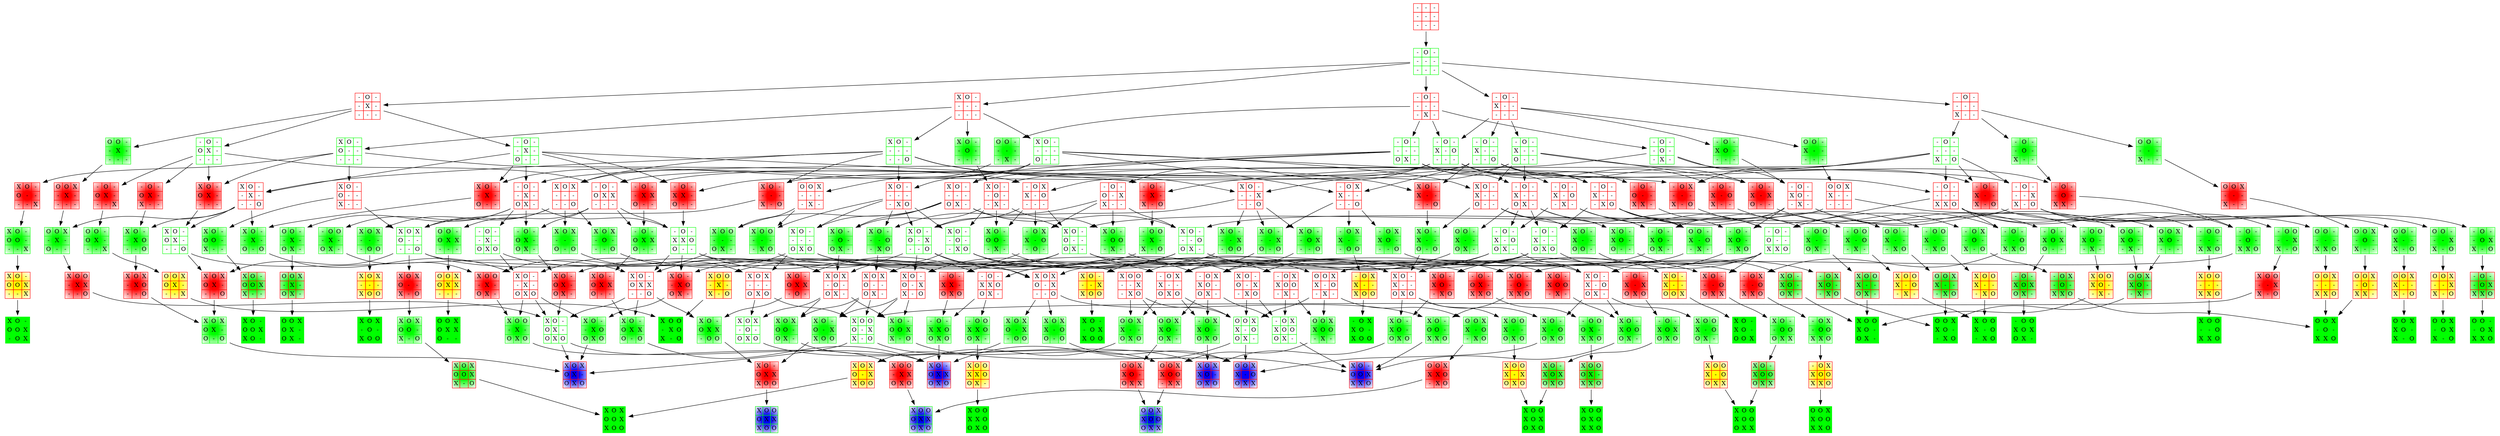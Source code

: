 digraph "graph" {
	node [shape=plaintext]
		0 [label=<
        <TABLE BORDER="0" CELLBORDER="1" CELLSPACING="0" COLOR="red" BGCOLOR="white" style="">
          <TR>
            <TD> - </TD>
            <TD> - </TD>
            <TD> - </TD>
          </TR>
          <TR>
            <TD> - </TD>
            <TD> - </TD>
            <TD> - </TD>
          </TR>
          <TR>
            <TD> - </TD>
            <TD> - </TD>
            <TD> - </TD>
          </TR>
        </TABLE>>]
		1 [label=<
        <TABLE BORDER="0" CELLBORDER="1" CELLSPACING="0" COLOR="green" BGCOLOR="white" style="">
          <TR>
            <TD> - </TD>
            <TD>O</TD>
            <TD> - </TD>
          </TR>
          <TR>
            <TD> - </TD>
            <TD> - </TD>
            <TD> - </TD>
          </TR>
          <TR>
            <TD> - </TD>
            <TD> - </TD>
            <TD> - </TD>
          </TR>
        </TABLE>>]
			0 -> 1
		1 [label=<
        <TABLE BORDER="0" CELLBORDER="1" CELLSPACING="0" COLOR="green" BGCOLOR="white" style="">
          <TR>
            <TD> - </TD>
            <TD>O</TD>
            <TD> - </TD>
          </TR>
          <TR>
            <TD> - </TD>
            <TD> - </TD>
            <TD> - </TD>
          </TR>
          <TR>
            <TD> - </TD>
            <TD> - </TD>
            <TD> - </TD>
          </TR>
        </TABLE>>]
		11 [label=<
        <TABLE BORDER="0" CELLBORDER="1" CELLSPACING="0" COLOR="red" BGCOLOR="white" style="">
          <TR>
            <TD>X</TD>
            <TD>O</TD>
            <TD> - </TD>
          </TR>
          <TR>
            <TD> - </TD>
            <TD> - </TD>
            <TD> - </TD>
          </TR>
          <TR>
            <TD> - </TD>
            <TD> - </TD>
            <TD> - </TD>
          </TR>
        </TABLE>>]
			1 -> 11
		12 [label=<
        <TABLE BORDER="0" CELLBORDER="1" CELLSPACING="0" COLOR="red" BGCOLOR="white" style="">
          <TR>
            <TD> - </TD>
            <TD>O</TD>
            <TD> - </TD>
          </TR>
          <TR>
            <TD>X</TD>
            <TD> - </TD>
            <TD> - </TD>
          </TR>
          <TR>
            <TD> - </TD>
            <TD> - </TD>
            <TD> - </TD>
          </TR>
        </TABLE>>]
			1 -> 12
		13 [label=<
        <TABLE BORDER="0" CELLBORDER="1" CELLSPACING="0" COLOR="red" BGCOLOR="white" style="">
          <TR>
            <TD> - </TD>
            <TD>O</TD>
            <TD> - </TD>
          </TR>
          <TR>
            <TD> - </TD>
            <TD>X</TD>
            <TD> - </TD>
          </TR>
          <TR>
            <TD> - </TD>
            <TD> - </TD>
            <TD> - </TD>
          </TR>
        </TABLE>>]
			1 -> 13
		14 [label=<
        <TABLE BORDER="0" CELLBORDER="1" CELLSPACING="0" COLOR="red" BGCOLOR="white" style="">
          <TR>
            <TD> - </TD>
            <TD>O</TD>
            <TD> - </TD>
          </TR>
          <TR>
            <TD> - </TD>
            <TD> - </TD>
            <TD> - </TD>
          </TR>
          <TR>
            <TD>X</TD>
            <TD> - </TD>
            <TD> - </TD>
          </TR>
        </TABLE>>]
			1 -> 14
		15 [label=<
        <TABLE BORDER="0" CELLBORDER="1" CELLSPACING="0" COLOR="red" BGCOLOR="white" style="">
          <TR>
            <TD> - </TD>
            <TD>O</TD>
            <TD> - </TD>
          </TR>
          <TR>
            <TD> - </TD>
            <TD> - </TD>
            <TD> - </TD>
          </TR>
          <TR>
            <TD> - </TD>
            <TD>X</TD>
            <TD> - </TD>
          </TR>
        </TABLE>>]
			1 -> 15
		14 [label=<
        <TABLE BORDER="0" CELLBORDER="1" CELLSPACING="0" COLOR="red" BGCOLOR="white" style="">
          <TR>
            <TD> - </TD>
            <TD>O</TD>
            <TD> - </TD>
          </TR>
          <TR>
            <TD> - </TD>
            <TD> - </TD>
            <TD> - </TD>
          </TR>
          <TR>
            <TD>X</TD>
            <TD> - </TD>
            <TD> - </TD>
          </TR>
        </TABLE>>]
		141 [label=<
        <TABLE BORDER="0" CELLBORDER="1" CELLSPACING="0" COLOR="green" BGCOLOR="green:white" style="radial">
          <TR>
            <TD>O</TD>
            <TD>O</TD>
            <TD> - </TD>
          </TR>
          <TR>
            <TD> - </TD>
            <TD> - </TD>
            <TD> - </TD>
          </TR>
          <TR>
            <TD>X</TD>
            <TD> - </TD>
            <TD> - </TD>
          </TR>
        </TABLE>>]
			14 -> 141
		144 [label=<
        <TABLE BORDER="0" CELLBORDER="1" CELLSPACING="0" COLOR="green" BGCOLOR="green:white" style="radial">
          <TR>
            <TD> - </TD>
            <TD>O</TD>
            <TD> - </TD>
          </TR>
          <TR>
            <TD> - </TD>
            <TD>O</TD>
            <TD> - </TD>
          </TR>
          <TR>
            <TD>X</TD>
            <TD> - </TD>
            <TD> - </TD>
          </TR>
        </TABLE>>]
			14 -> 144
		147 [label=<
        <TABLE BORDER="0" CELLBORDER="1" CELLSPACING="0" COLOR="green" BGCOLOR="white" style="">
          <TR>
            <TD> - </TD>
            <TD>O</TD>
            <TD> - </TD>
          </TR>
          <TR>
            <TD> - </TD>
            <TD> - </TD>
            <TD> - </TD>
          </TR>
          <TR>
            <TD>X</TD>
            <TD> - </TD>
            <TD>O</TD>
          </TR>
        </TABLE>>]
			14 -> 147
		13 [label=<
        <TABLE BORDER="0" CELLBORDER="1" CELLSPACING="0" COLOR="red" BGCOLOR="white" style="">
          <TR>
            <TD> - </TD>
            <TD>O</TD>
            <TD> - </TD>
          </TR>
          <TR>
            <TD> - </TD>
            <TD>X</TD>
            <TD> - </TD>
          </TR>
          <TR>
            <TD> - </TD>
            <TD> - </TD>
            <TD> - </TD>
          </TR>
        </TABLE>>]
		131 [label=<
        <TABLE BORDER="0" CELLBORDER="1" CELLSPACING="0" COLOR="green" BGCOLOR="green:white" style="radial">
          <TR>
            <TD>O</TD>
            <TD>O</TD>
            <TD> - </TD>
          </TR>
          <TR>
            <TD> - </TD>
            <TD>X</TD>
            <TD> - </TD>
          </TR>
          <TR>
            <TD> - </TD>
            <TD> - </TD>
            <TD> - </TD>
          </TR>
        </TABLE>>]
			13 -> 131
		132 [label=<
        <TABLE BORDER="0" CELLBORDER="1" CELLSPACING="0" COLOR="green" BGCOLOR="white" style="">
          <TR>
            <TD> - </TD>
            <TD>O</TD>
            <TD> - </TD>
          </TR>
          <TR>
            <TD>O</TD>
            <TD>X</TD>
            <TD> - </TD>
          </TR>
          <TR>
            <TD> - </TD>
            <TD> - </TD>
            <TD> - </TD>
          </TR>
        </TABLE>>]
			13 -> 132
		133 [label=<
        <TABLE BORDER="0" CELLBORDER="1" CELLSPACING="0" COLOR="green" BGCOLOR="white" style="">
          <TR>
            <TD> - </TD>
            <TD>O</TD>
            <TD> - </TD>
          </TR>
          <TR>
            <TD> - </TD>
            <TD>X</TD>
            <TD> - </TD>
          </TR>
          <TR>
            <TD>O</TD>
            <TD> - </TD>
            <TD> - </TD>
          </TR>
        </TABLE>>]
			13 -> 133
		12 [label=<
        <TABLE BORDER="0" CELLBORDER="1" CELLSPACING="0" COLOR="red" BGCOLOR="white" style="">
          <TR>
            <TD> - </TD>
            <TD>O</TD>
            <TD> - </TD>
          </TR>
          <TR>
            <TD>X</TD>
            <TD> - </TD>
            <TD> - </TD>
          </TR>
          <TR>
            <TD> - </TD>
            <TD> - </TD>
            <TD> - </TD>
          </TR>
        </TABLE>>]
		121 [label=<
        <TABLE BORDER="0" CELLBORDER="1" CELLSPACING="0" COLOR="green" BGCOLOR="green:white" style="radial">
          <TR>
            <TD>O</TD>
            <TD>O</TD>
            <TD> - </TD>
          </TR>
          <TR>
            <TD>X</TD>
            <TD> - </TD>
            <TD> - </TD>
          </TR>
          <TR>
            <TD> - </TD>
            <TD> - </TD>
            <TD> - </TD>
          </TR>
        </TABLE>>]
			12 -> 121
		123 [label=<
        <TABLE BORDER="0" CELLBORDER="1" CELLSPACING="0" COLOR="green" BGCOLOR="green:white" style="radial">
          <TR>
            <TD> - </TD>
            <TD>O</TD>
            <TD> - </TD>
          </TR>
          <TR>
            <TD>X</TD>
            <TD>O</TD>
            <TD> - </TD>
          </TR>
          <TR>
            <TD> - </TD>
            <TD> - </TD>
            <TD> - </TD>
          </TR>
        </TABLE>>]
			12 -> 123
		124 [label=<
        <TABLE BORDER="0" CELLBORDER="1" CELLSPACING="0" COLOR="green" BGCOLOR="white" style="">
          <TR>
            <TD> - </TD>
            <TD>O</TD>
            <TD> - </TD>
          </TR>
          <TR>
            <TD>X</TD>
            <TD> - </TD>
            <TD>O</TD>
          </TR>
          <TR>
            <TD> - </TD>
            <TD> - </TD>
            <TD> - </TD>
          </TR>
        </TABLE>>]
			12 -> 124
		125 [label=<
        <TABLE BORDER="0" CELLBORDER="1" CELLSPACING="0" COLOR="green" BGCOLOR="white" style="">
          <TR>
            <TD> - </TD>
            <TD>O</TD>
            <TD> - </TD>
          </TR>
          <TR>
            <TD>X</TD>
            <TD> - </TD>
            <TD> - </TD>
          </TR>
          <TR>
            <TD>O</TD>
            <TD> - </TD>
            <TD> - </TD>
          </TR>
        </TABLE>>]
			12 -> 125
		127 [label=<
        <TABLE BORDER="0" CELLBORDER="1" CELLSPACING="0" COLOR="green" BGCOLOR="white" style="">
          <TR>
            <TD> - </TD>
            <TD>O</TD>
            <TD> - </TD>
          </TR>
          <TR>
            <TD>X</TD>
            <TD> - </TD>
            <TD> - </TD>
          </TR>
          <TR>
            <TD> - </TD>
            <TD> - </TD>
            <TD>O</TD>
          </TR>
        </TABLE>>]
			12 -> 127
		15 [label=<
        <TABLE BORDER="0" CELLBORDER="1" CELLSPACING="0" COLOR="red" BGCOLOR="white" style="">
          <TR>
            <TD> - </TD>
            <TD>O</TD>
            <TD> - </TD>
          </TR>
          <TR>
            <TD> - </TD>
            <TD> - </TD>
            <TD> - </TD>
          </TR>
          <TR>
            <TD> - </TD>
            <TD>X</TD>
            <TD> - </TD>
          </TR>
        </TABLE>>]
		151 [label=<
        <TABLE BORDER="0" CELLBORDER="1" CELLSPACING="0" COLOR="green" BGCOLOR="green:white" style="radial">
          <TR>
            <TD>O</TD>
            <TD>O</TD>
            <TD> - </TD>
          </TR>
          <TR>
            <TD> - </TD>
            <TD> - </TD>
            <TD> - </TD>
          </TR>
          <TR>
            <TD> - </TD>
            <TD>X</TD>
            <TD> - </TD>
          </TR>
        </TABLE>>]
			15 -> 151
		124 [label=<
        <TABLE BORDER="0" CELLBORDER="1" CELLSPACING="0" COLOR="green" BGCOLOR="white" style="">
          <TR>
            <TD> - </TD>
            <TD>O</TD>
            <TD> - </TD>
          </TR>
          <TR>
            <TD>X</TD>
            <TD> - </TD>
            <TD>O</TD>
          </TR>
          <TR>
            <TD> - </TD>
            <TD> - </TD>
            <TD> - </TD>
          </TR>
        </TABLE>>]
			15 -> 124
		153 [label=<
        <TABLE BORDER="0" CELLBORDER="1" CELLSPACING="0" COLOR="green" BGCOLOR="white" style="">
          <TR>
            <TD> - </TD>
            <TD>O</TD>
            <TD> - </TD>
          </TR>
          <TR>
            <TD> - </TD>
            <TD>O</TD>
            <TD> - </TD>
          </TR>
          <TR>
            <TD> - </TD>
            <TD>X</TD>
            <TD> - </TD>
          </TR>
        </TABLE>>]
			15 -> 153
		154 [label=<
        <TABLE BORDER="0" CELLBORDER="1" CELLSPACING="0" COLOR="green" BGCOLOR="white" style="">
          <TR>
            <TD> - </TD>
            <TD>O</TD>
            <TD> - </TD>
          </TR>
          <TR>
            <TD> - </TD>
            <TD> - </TD>
            <TD> - </TD>
          </TR>
          <TR>
            <TD>O</TD>
            <TD>X</TD>
            <TD> - </TD>
          </TR>
        </TABLE>>]
			15 -> 154
		11 [label=<
        <TABLE BORDER="0" CELLBORDER="1" CELLSPACING="0" COLOR="red" BGCOLOR="white" style="">
          <TR>
            <TD>X</TD>
            <TD>O</TD>
            <TD> - </TD>
          </TR>
          <TR>
            <TD> - </TD>
            <TD> - </TD>
            <TD> - </TD>
          </TR>
          <TR>
            <TD> - </TD>
            <TD> - </TD>
            <TD> - </TD>
          </TR>
        </TABLE>>]
		112 [label=<
        <TABLE BORDER="0" CELLBORDER="1" CELLSPACING="0" COLOR="green" BGCOLOR="white" style="">
          <TR>
            <TD>X</TD>
            <TD>O</TD>
            <TD> - </TD>
          </TR>
          <TR>
            <TD>O</TD>
            <TD> - </TD>
            <TD> - </TD>
          </TR>
          <TR>
            <TD> - </TD>
            <TD> - </TD>
            <TD> - </TD>
          </TR>
        </TABLE>>]
			11 -> 112
		113 [label=<
        <TABLE BORDER="0" CELLBORDER="1" CELLSPACING="0" COLOR="green" BGCOLOR="green:white" style="radial">
          <TR>
            <TD>X</TD>
            <TD>O</TD>
            <TD> - </TD>
          </TR>
          <TR>
            <TD> - </TD>
            <TD>O</TD>
            <TD> - </TD>
          </TR>
          <TR>
            <TD> - </TD>
            <TD> - </TD>
            <TD> - </TD>
          </TR>
        </TABLE>>]
			11 -> 113
		115 [label=<
        <TABLE BORDER="0" CELLBORDER="1" CELLSPACING="0" COLOR="green" BGCOLOR="white" style="">
          <TR>
            <TD>X</TD>
            <TD>O</TD>
            <TD> - </TD>
          </TR>
          <TR>
            <TD> - </TD>
            <TD> - </TD>
            <TD> - </TD>
          </TR>
          <TR>
            <TD>O</TD>
            <TD> - </TD>
            <TD> - </TD>
          </TR>
        </TABLE>>]
			11 -> 115
		117 [label=<
        <TABLE BORDER="0" CELLBORDER="1" CELLSPACING="0" COLOR="green" BGCOLOR="white" style="">
          <TR>
            <TD>X</TD>
            <TD>O</TD>
            <TD> - </TD>
          </TR>
          <TR>
            <TD> - </TD>
            <TD> - </TD>
            <TD> - </TD>
          </TR>
          <TR>
            <TD> - </TD>
            <TD> - </TD>
            <TD>O</TD>
          </TR>
        </TABLE>>]
			11 -> 117
		112 [label=<
        <TABLE BORDER="0" CELLBORDER="1" CELLSPACING="0" COLOR="green" BGCOLOR="white" style="">
          <TR>
            <TD>X</TD>
            <TD>O</TD>
            <TD> - </TD>
          </TR>
          <TR>
            <TD>O</TD>
            <TD> - </TD>
            <TD> - </TD>
          </TR>
          <TR>
            <TD> - </TD>
            <TD> - </TD>
            <TD> - </TD>
          </TR>
        </TABLE>>]
		1431 [label=<
        <TABLE BORDER="0" CELLBORDER="1" CELLSPACING="0" COLOR="red" BGCOLOR="white" style="">
          <TR>
            <TD>X</TD>
            <TD>O</TD>
            <TD> - </TD>
          </TR>
          <TR>
            <TD>O</TD>
            <TD> - </TD>
            <TD> - </TD>
          </TR>
          <TR>
            <TD>X</TD>
            <TD> - </TD>
            <TD> - </TD>
          </TR>
        </TABLE>>]
			112 -> 1431
		1321 [label=<
        <TABLE BORDER="0" CELLBORDER="1" CELLSPACING="0" COLOR="red" BGCOLOR="red:white" style="radial">
          <TR>
            <TD>X</TD>
            <TD>O</TD>
            <TD> - </TD>
          </TR>
          <TR>
            <TD>O</TD>
            <TD>X</TD>
            <TD> - </TD>
          </TR>
          <TR>
            <TD> - </TD>
            <TD> - </TD>
            <TD> - </TD>
          </TR>
        </TABLE>>]
			112 -> 1321
		1242 [label=<
        <TABLE BORDER="0" CELLBORDER="1" CELLSPACING="0" COLOR="red" BGCOLOR="white" style="">
          <TR>
            <TD> - </TD>
            <TD>O</TD>
            <TD>X</TD>
          </TR>
          <TR>
            <TD>X</TD>
            <TD> - </TD>
            <TD>O</TD>
          </TR>
          <TR>
            <TD> - </TD>
            <TD> - </TD>
            <TD> - </TD>
          </TR>
        </TABLE>>]
			112 -> 1242
		1124 [label=<
        <TABLE BORDER="0" CELLBORDER="1" CELLSPACING="0" COLOR="red" BGCOLOR="red:white" style="radial">
          <TR>
            <TD>X</TD>
            <TD>O</TD>
            <TD> - </TD>
          </TR>
          <TR>
            <TD>O</TD>
            <TD> - </TD>
            <TD> - </TD>
          </TR>
          <TR>
            <TD> - </TD>
            <TD> - </TD>
            <TD>X</TD>
          </TR>
        </TABLE>>]
			112 -> 1124
		123 [label=<
        <TABLE BORDER="0" CELLBORDER="1" CELLSPACING="0" COLOR="green" BGCOLOR="green:white" style="radial">
          <TR>
            <TD> - </TD>
            <TD>O</TD>
            <TD> - </TD>
          </TR>
          <TR>
            <TD>X</TD>
            <TD>O</TD>
            <TD> - </TD>
          </TR>
          <TR>
            <TD> - </TD>
            <TD> - </TD>
            <TD> - </TD>
          </TR>
        </TABLE>>]
		1231 [label=<
        <TABLE BORDER="0" CELLBORDER="1" CELLSPACING="0" COLOR="red" BGCOLOR="white" style="">
          <TR>
            <TD> - </TD>
            <TD>O</TD>
            <TD> - </TD>
          </TR>
          <TR>
            <TD>X</TD>
            <TD>O</TD>
            <TD> - </TD>
          </TR>
          <TR>
            <TD> - </TD>
            <TD>X</TD>
            <TD> - </TD>
          </TR>
        </TABLE>>]
			123 -> 1231
		131 [label=<
        <TABLE BORDER="0" CELLBORDER="1" CELLSPACING="0" COLOR="green" BGCOLOR="green:white" style="radial">
          <TR>
            <TD>O</TD>
            <TD>O</TD>
            <TD> - </TD>
          </TR>
          <TR>
            <TD> - </TD>
            <TD>X</TD>
            <TD> - </TD>
          </TR>
          <TR>
            <TD> - </TD>
            <TD> - </TD>
            <TD> - </TD>
          </TR>
        </TABLE>>]
		1311 [label=<
        <TABLE BORDER="0" CELLBORDER="1" CELLSPACING="0" COLOR="red" BGCOLOR="red:white" style="radial">
          <TR>
            <TD>O</TD>
            <TD>O</TD>
            <TD>X</TD>
          </TR>
          <TR>
            <TD> - </TD>
            <TD>X</TD>
            <TD> - </TD>
          </TR>
          <TR>
            <TD> - </TD>
            <TD> - </TD>
            <TD> - </TD>
          </TR>
        </TABLE>>]
			131 -> 1311
		141 [label=<
        <TABLE BORDER="0" CELLBORDER="1" CELLSPACING="0" COLOR="green" BGCOLOR="green:white" style="radial">
          <TR>
            <TD>O</TD>
            <TD>O</TD>
            <TD> - </TD>
          </TR>
          <TR>
            <TD> - </TD>
            <TD> - </TD>
            <TD> - </TD>
          </TR>
          <TR>
            <TD>X</TD>
            <TD> - </TD>
            <TD> - </TD>
          </TR>
        </TABLE>>]
		1411 [label=<
        <TABLE BORDER="0" CELLBORDER="1" CELLSPACING="0" COLOR="red" BGCOLOR="red:white" style="radial">
          <TR>
            <TD>O</TD>
            <TD>O</TD>
            <TD>X</TD>
          </TR>
          <TR>
            <TD> - </TD>
            <TD> - </TD>
            <TD> - </TD>
          </TR>
          <TR>
            <TD>X</TD>
            <TD> - </TD>
            <TD> - </TD>
          </TR>
        </TABLE>>]
			141 -> 1411
		144 [label=<
        <TABLE BORDER="0" CELLBORDER="1" CELLSPACING="0" COLOR="green" BGCOLOR="green:white" style="radial">
          <TR>
            <TD> - </TD>
            <TD>O</TD>
            <TD> - </TD>
          </TR>
          <TR>
            <TD> - </TD>
            <TD>O</TD>
            <TD> - </TD>
          </TR>
          <TR>
            <TD>X</TD>
            <TD> - </TD>
            <TD> - </TD>
          </TR>
        </TABLE>>]
		1441 [label=<
        <TABLE BORDER="0" CELLBORDER="1" CELLSPACING="0" COLOR="red" BGCOLOR="red:white" style="radial">
          <TR>
            <TD> - </TD>
            <TD>O</TD>
            <TD> - </TD>
          </TR>
          <TR>
            <TD> - </TD>
            <TD>O</TD>
            <TD> - </TD>
          </TR>
          <TR>
            <TD>X</TD>
            <TD>X</TD>
            <TD> - </TD>
          </TR>
        </TABLE>>]
			144 -> 1441
		121 [label=<
        <TABLE BORDER="0" CELLBORDER="1" CELLSPACING="0" COLOR="green" BGCOLOR="green:white" style="radial">
          <TR>
            <TD>O</TD>
            <TD>O</TD>
            <TD> - </TD>
          </TR>
          <TR>
            <TD>X</TD>
            <TD> - </TD>
            <TD> - </TD>
          </TR>
          <TR>
            <TD> - </TD>
            <TD> - </TD>
            <TD> - </TD>
          </TR>
        </TABLE>>]
		1211 [label=<
        <TABLE BORDER="0" CELLBORDER="1" CELLSPACING="0" COLOR="red" BGCOLOR="white" style="">
          <TR>
            <TD>O</TD>
            <TD>O</TD>
            <TD>X</TD>
          </TR>
          <TR>
            <TD>X</TD>
            <TD> - </TD>
            <TD> - </TD>
          </TR>
          <TR>
            <TD> - </TD>
            <TD> - </TD>
            <TD> - </TD>
          </TR>
        </TABLE>>]
			121 -> 1211
		151 [label=<
        <TABLE BORDER="0" CELLBORDER="1" CELLSPACING="0" COLOR="green" BGCOLOR="green:white" style="radial">
          <TR>
            <TD>O</TD>
            <TD>O</TD>
            <TD> - </TD>
          </TR>
          <TR>
            <TD> - </TD>
            <TD> - </TD>
            <TD> - </TD>
          </TR>
          <TR>
            <TD> - </TD>
            <TD>X</TD>
            <TD> - </TD>
          </TR>
        </TABLE>>]
		1511 [label=<
        <TABLE BORDER="0" CELLBORDER="1" CELLSPACING="0" COLOR="red" BGCOLOR="white" style="">
          <TR>
            <TD>O</TD>
            <TD>O</TD>
            <TD>X</TD>
          </TR>
          <TR>
            <TD> - </TD>
            <TD> - </TD>
            <TD> - </TD>
          </TR>
          <TR>
            <TD> - </TD>
            <TD>X</TD>
            <TD> - </TD>
          </TR>
        </TABLE>>]
			151 -> 1511
		117 [label=<
        <TABLE BORDER="0" CELLBORDER="1" CELLSPACING="0" COLOR="green" BGCOLOR="white" style="">
          <TR>
            <TD>X</TD>
            <TD>O</TD>
            <TD> - </TD>
          </TR>
          <TR>
            <TD> - </TD>
            <TD> - </TD>
            <TD> - </TD>
          </TR>
          <TR>
            <TD> - </TD>
            <TD> - </TD>
            <TD>O</TD>
          </TR>
        </TABLE>>]
		1171 [label=<
        <TABLE BORDER="0" CELLBORDER="1" CELLSPACING="0" COLOR="red" BGCOLOR="white" style="">
          <TR>
            <TD>X</TD>
            <TD>O</TD>
            <TD>X</TD>
          </TR>
          <TR>
            <TD> - </TD>
            <TD> - </TD>
            <TD> - </TD>
          </TR>
          <TR>
            <TD> - </TD>
            <TD> - </TD>
            <TD>O</TD>
          </TR>
        </TABLE>>]
			117 -> 1171
		1172 [label=<
        <TABLE BORDER="0" CELLBORDER="1" CELLSPACING="0" COLOR="red" BGCOLOR="red:white" style="radial">
          <TR>
            <TD>X</TD>
            <TD>O</TD>
            <TD> - </TD>
          </TR>
          <TR>
            <TD>X</TD>
            <TD> - </TD>
            <TD> - </TD>
          </TR>
          <TR>
            <TD> - </TD>
            <TD> - </TD>
            <TD>O</TD>
          </TR>
        </TABLE>>]
			117 -> 1172
		1173 [label=<
        <TABLE BORDER="0" CELLBORDER="1" CELLSPACING="0" COLOR="red" BGCOLOR="white" style="">
          <TR>
            <TD>X</TD>
            <TD>O</TD>
            <TD> - </TD>
          </TR>
          <TR>
            <TD> - </TD>
            <TD>X</TD>
            <TD> - </TD>
          </TR>
          <TR>
            <TD> - </TD>
            <TD> - </TD>
            <TD>O</TD>
          </TR>
        </TABLE>>]
			117 -> 1173
		1174 [label=<
        <TABLE BORDER="0" CELLBORDER="1" CELLSPACING="0" COLOR="red" BGCOLOR="white" style="">
          <TR>
            <TD>X</TD>
            <TD>O</TD>
            <TD> - </TD>
          </TR>
          <TR>
            <TD> - </TD>
            <TD> - </TD>
            <TD>X</TD>
          </TR>
          <TR>
            <TD> - </TD>
            <TD> - </TD>
            <TD>O</TD>
          </TR>
        </TABLE>>]
			117 -> 1174
		1175 [label=<
        <TABLE BORDER="0" CELLBORDER="1" CELLSPACING="0" COLOR="red" BGCOLOR="red:white" style="radial">
          <TR>
            <TD>X</TD>
            <TD>O</TD>
            <TD> - </TD>
          </TR>
          <TR>
            <TD> - </TD>
            <TD> - </TD>
            <TD> - </TD>
          </TR>
          <TR>
            <TD>X</TD>
            <TD> - </TD>
            <TD>O</TD>
          </TR>
        </TABLE>>]
			117 -> 1175
		1176 [label=<
        <TABLE BORDER="0" CELLBORDER="1" CELLSPACING="0" COLOR="red" BGCOLOR="white" style="">
          <TR>
            <TD>X</TD>
            <TD>O</TD>
            <TD> - </TD>
          </TR>
          <TR>
            <TD> - </TD>
            <TD> - </TD>
            <TD> - </TD>
          </TR>
          <TR>
            <TD> - </TD>
            <TD>X</TD>
            <TD>O</TD>
          </TR>
        </TABLE>>]
			117 -> 1176
		153 [label=<
        <TABLE BORDER="0" CELLBORDER="1" CELLSPACING="0" COLOR="green" BGCOLOR="white" style="">
          <TR>
            <TD> - </TD>
            <TD>O</TD>
            <TD> - </TD>
          </TR>
          <TR>
            <TD> - </TD>
            <TD>O</TD>
            <TD> - </TD>
          </TR>
          <TR>
            <TD> - </TD>
            <TD>X</TD>
            <TD> - </TD>
          </TR>
        </TABLE>>]
		1531 [label=<
        <TABLE BORDER="0" CELLBORDER="1" CELLSPACING="0" COLOR="red" BGCOLOR="white" style="">
          <TR>
            <TD>X</TD>
            <TD>O</TD>
            <TD> - </TD>
          </TR>
          <TR>
            <TD> - </TD>
            <TD>O</TD>
            <TD> - </TD>
          </TR>
          <TR>
            <TD> - </TD>
            <TD>X</TD>
            <TD> - </TD>
          </TR>
        </TABLE>>]
			153 -> 1531
		1231 [label=<
        <TABLE BORDER="0" CELLBORDER="1" CELLSPACING="0" COLOR="red" BGCOLOR="white" style="">
          <TR>
            <TD> - </TD>
            <TD>O</TD>
            <TD> - </TD>
          </TR>
          <TR>
            <TD>X</TD>
            <TD>O</TD>
            <TD> - </TD>
          </TR>
          <TR>
            <TD> - </TD>
            <TD>X</TD>
            <TD> - </TD>
          </TR>
        </TABLE>>]
			153 -> 1231
		1441 [label=<
        <TABLE BORDER="0" CELLBORDER="1" CELLSPACING="0" COLOR="red" BGCOLOR="red:white" style="radial">
          <TR>
            <TD> - </TD>
            <TD>O</TD>
            <TD> - </TD>
          </TR>
          <TR>
            <TD> - </TD>
            <TD>O</TD>
            <TD> - </TD>
          </TR>
          <TR>
            <TD>X</TD>
            <TD>X</TD>
            <TD> - </TD>
          </TR>
        </TABLE>>]
			153 -> 1441
		124 [label=<
        <TABLE BORDER="0" CELLBORDER="1" CELLSPACING="0" COLOR="green" BGCOLOR="white" style="">
          <TR>
            <TD> - </TD>
            <TD>O</TD>
            <TD> - </TD>
          </TR>
          <TR>
            <TD>X</TD>
            <TD> - </TD>
            <TD>O</TD>
          </TR>
          <TR>
            <TD> - </TD>
            <TD> - </TD>
            <TD> - </TD>
          </TR>
        </TABLE>>]
		1435 [label=<
        <TABLE BORDER="0" CELLBORDER="1" CELLSPACING="0" COLOR="red" BGCOLOR="red:white" style="radial">
          <TR>
            <TD> - </TD>
            <TD>O</TD>
            <TD> - </TD>
          </TR>
          <TR>
            <TD>O</TD>
            <TD> - </TD>
            <TD> - </TD>
          </TR>
          <TR>
            <TD>X</TD>
            <TD>X</TD>
            <TD> - </TD>
          </TR>
        </TABLE>>]
			124 -> 1435
		1242 [label=<
        <TABLE BORDER="0" CELLBORDER="1" CELLSPACING="0" COLOR="red" BGCOLOR="white" style="">
          <TR>
            <TD> - </TD>
            <TD>O</TD>
            <TD>X</TD>
          </TR>
          <TR>
            <TD>X</TD>
            <TD> - </TD>
            <TD>O</TD>
          </TR>
          <TR>
            <TD> - </TD>
            <TD> - </TD>
            <TD> - </TD>
          </TR>
        </TABLE>>]
			124 -> 1242
		1323 [label=<
        <TABLE BORDER="0" CELLBORDER="1" CELLSPACING="0" COLOR="red" BGCOLOR="white" style="">
          <TR>
            <TD> - </TD>
            <TD>O</TD>
            <TD> - </TD>
          </TR>
          <TR>
            <TD>O</TD>
            <TD>X</TD>
            <TD>X</TD>
          </TR>
          <TR>
            <TD> - </TD>
            <TD> - </TD>
            <TD> - </TD>
          </TR>
        </TABLE>>]
			124 -> 1323
		1244 [label=<
        <TABLE BORDER="0" CELLBORDER="1" CELLSPACING="0" COLOR="red" BGCOLOR="red:white" style="radial">
          <TR>
            <TD> - </TD>
            <TD>O</TD>
            <TD> - </TD>
          </TR>
          <TR>
            <TD>X</TD>
            <TD> - </TD>
            <TD>O</TD>
          </TR>
          <TR>
            <TD>X</TD>
            <TD> - </TD>
            <TD> - </TD>
          </TR>
        </TABLE>>]
			124 -> 1244
		1245 [label=<
        <TABLE BORDER="0" CELLBORDER="1" CELLSPACING="0" COLOR="red" BGCOLOR="white" style="">
          <TR>
            <TD> - </TD>
            <TD>O</TD>
            <TD> - </TD>
          </TR>
          <TR>
            <TD>X</TD>
            <TD> - </TD>
            <TD>O</TD>
          </TR>
          <TR>
            <TD> - </TD>
            <TD>X</TD>
            <TD> - </TD>
          </TR>
        </TABLE>>]
			124 -> 1245
		1434 [label=<
        <TABLE BORDER="0" CELLBORDER="1" CELLSPACING="0" COLOR="red" BGCOLOR="white" style="">
          <TR>
            <TD> - </TD>
            <TD>O</TD>
            <TD> - </TD>
          </TR>
          <TR>
            <TD>O</TD>
            <TD> - </TD>
            <TD>X</TD>
          </TR>
          <TR>
            <TD>X</TD>
            <TD> - </TD>
            <TD> - </TD>
          </TR>
        </TABLE>>]
			124 -> 1434
		133 [label=<
        <TABLE BORDER="0" CELLBORDER="1" CELLSPACING="0" COLOR="green" BGCOLOR="white" style="">
          <TR>
            <TD> - </TD>
            <TD>O</TD>
            <TD> - </TD>
          </TR>
          <TR>
            <TD> - </TD>
            <TD>X</TD>
            <TD> - </TD>
          </TR>
          <TR>
            <TD>O</TD>
            <TD> - </TD>
            <TD> - </TD>
          </TR>
        </TABLE>>]
		1331 [label=<
        <TABLE BORDER="0" CELLBORDER="1" CELLSPACING="0" COLOR="red" BGCOLOR="red:white" style="radial">
          <TR>
            <TD>X</TD>
            <TD>O</TD>
            <TD> - </TD>
          </TR>
          <TR>
            <TD> - </TD>
            <TD>X</TD>
            <TD> - </TD>
          </TR>
          <TR>
            <TD>O</TD>
            <TD> - </TD>
            <TD> - </TD>
          </TR>
        </TABLE>>]
			133 -> 1331
		1173 [label=<
        <TABLE BORDER="0" CELLBORDER="1" CELLSPACING="0" COLOR="red" BGCOLOR="white" style="">
          <TR>
            <TD>X</TD>
            <TD>O</TD>
            <TD> - </TD>
          </TR>
          <TR>
            <TD> - </TD>
            <TD>X</TD>
            <TD> - </TD>
          </TR>
          <TR>
            <TD> - </TD>
            <TD> - </TD>
            <TD>O</TD>
          </TR>
        </TABLE>>]
			133 -> 1173
		1333 [label=<
        <TABLE BORDER="0" CELLBORDER="1" CELLSPACING="0" COLOR="red" BGCOLOR="red:white" style="radial">
          <TR>
            <TD> - </TD>
            <TD>O</TD>
            <TD> - </TD>
          </TR>
          <TR>
            <TD>X</TD>
            <TD>X</TD>
            <TD> - </TD>
          </TR>
          <TR>
            <TD>O</TD>
            <TD> - </TD>
            <TD> - </TD>
          </TR>
        </TABLE>>]
			133 -> 1333
		1334 [label=<
        <TABLE BORDER="0" CELLBORDER="1" CELLSPACING="0" COLOR="red" BGCOLOR="red:white" style="radial">
          <TR>
            <TD> - </TD>
            <TD>O</TD>
            <TD> - </TD>
          </TR>
          <TR>
            <TD> - </TD>
            <TD>X</TD>
            <TD>X</TD>
          </TR>
          <TR>
            <TD>O</TD>
            <TD> - </TD>
            <TD> - </TD>
          </TR>
        </TABLE>>]
			133 -> 1334
		1335 [label=<
        <TABLE BORDER="0" CELLBORDER="1" CELLSPACING="0" COLOR="red" BGCOLOR="white" style="">
          <TR>
            <TD> - </TD>
            <TD>O</TD>
            <TD> - </TD>
          </TR>
          <TR>
            <TD> - </TD>
            <TD>X</TD>
            <TD> - </TD>
          </TR>
          <TR>
            <TD>O</TD>
            <TD>X</TD>
            <TD> - </TD>
          </TR>
        </TABLE>>]
			133 -> 1335
		1474 [label=<
        <TABLE BORDER="0" CELLBORDER="1" CELLSPACING="0" COLOR="red" BGCOLOR="red:white" style="radial">
          <TR>
            <TD> - </TD>
            <TD>O</TD>
            <TD> - </TD>
          </TR>
          <TR>
            <TD> - </TD>
            <TD>X</TD>
            <TD> - </TD>
          </TR>
          <TR>
            <TD>X</TD>
            <TD> - </TD>
            <TD>O</TD>
          </TR>
        </TABLE>>]
			133 -> 1474
		147 [label=<
        <TABLE BORDER="0" CELLBORDER="1" CELLSPACING="0" COLOR="green" BGCOLOR="white" style="">
          <TR>
            <TD> - </TD>
            <TD>O</TD>
            <TD> - </TD>
          </TR>
          <TR>
            <TD> - </TD>
            <TD> - </TD>
            <TD> - </TD>
          </TR>
          <TR>
            <TD>X</TD>
            <TD> - </TD>
            <TD>O</TD>
          </TR>
        </TABLE>>]
		1175 [label=<
        <TABLE BORDER="0" CELLBORDER="1" CELLSPACING="0" COLOR="red" BGCOLOR="red:white" style="radial">
          <TR>
            <TD>X</TD>
            <TD>O</TD>
            <TD> - </TD>
          </TR>
          <TR>
            <TD> - </TD>
            <TD> - </TD>
            <TD> - </TD>
          </TR>
          <TR>
            <TD>X</TD>
            <TD> - </TD>
            <TD>O</TD>
          </TR>
        </TABLE>>]
			147 -> 1175
		1472 [label=<
        <TABLE BORDER="0" CELLBORDER="1" CELLSPACING="0" COLOR="red" BGCOLOR="red:white" style="radial">
          <TR>
            <TD> - </TD>
            <TD>O</TD>
            <TD>X</TD>
          </TR>
          <TR>
            <TD> - </TD>
            <TD> - </TD>
            <TD> - </TD>
          </TR>
          <TR>
            <TD>X</TD>
            <TD> - </TD>
            <TD>O</TD>
          </TR>
        </TABLE>>]
			147 -> 1472
		1473 [label=<
        <TABLE BORDER="0" CELLBORDER="1" CELLSPACING="0" COLOR="red" BGCOLOR="red:white" style="radial">
          <TR>
            <TD> - </TD>
            <TD>O</TD>
            <TD> - </TD>
          </TR>
          <TR>
            <TD>X</TD>
            <TD> - </TD>
            <TD> - </TD>
          </TR>
          <TR>
            <TD>X</TD>
            <TD> - </TD>
            <TD>O</TD>
          </TR>
        </TABLE>>]
			147 -> 1473
		1474 [label=<
        <TABLE BORDER="0" CELLBORDER="1" CELLSPACING="0" COLOR="red" BGCOLOR="red:white" style="radial">
          <TR>
            <TD> - </TD>
            <TD>O</TD>
            <TD> - </TD>
          </TR>
          <TR>
            <TD> - </TD>
            <TD>X</TD>
            <TD> - </TD>
          </TR>
          <TR>
            <TD>X</TD>
            <TD> - </TD>
            <TD>O</TD>
          </TR>
        </TABLE>>]
			147 -> 1474
		1475 [label=<
        <TABLE BORDER="0" CELLBORDER="1" CELLSPACING="0" COLOR="red" BGCOLOR="white" style="">
          <TR>
            <TD> - </TD>
            <TD>O</TD>
            <TD> - </TD>
          </TR>
          <TR>
            <TD> - </TD>
            <TD> - </TD>
            <TD>X</TD>
          </TR>
          <TR>
            <TD>X</TD>
            <TD> - </TD>
            <TD>O</TD>
          </TR>
        </TABLE>>]
			147 -> 1475
		1476 [label=<
        <TABLE BORDER="0" CELLBORDER="1" CELLSPACING="0" COLOR="red" BGCOLOR="white" style="">
          <TR>
            <TD> - </TD>
            <TD>O</TD>
            <TD> - </TD>
          </TR>
          <TR>
            <TD> - </TD>
            <TD> - </TD>
            <TD> - </TD>
          </TR>
          <TR>
            <TD>X</TD>
            <TD>X</TD>
            <TD>O</TD>
          </TR>
        </TABLE>>]
			147 -> 1476
		154 [label=<
        <TABLE BORDER="0" CELLBORDER="1" CELLSPACING="0" COLOR="green" BGCOLOR="white" style="">
          <TR>
            <TD> - </TD>
            <TD>O</TD>
            <TD> - </TD>
          </TR>
          <TR>
            <TD> - </TD>
            <TD> - </TD>
            <TD> - </TD>
          </TR>
          <TR>
            <TD>O</TD>
            <TD>X</TD>
            <TD> - </TD>
          </TR>
        </TABLE>>]
		1541 [label=<
        <TABLE BORDER="0" CELLBORDER="1" CELLSPACING="0" COLOR="red" BGCOLOR="white" style="">
          <TR>
            <TD>X</TD>
            <TD>O</TD>
            <TD> - </TD>
          </TR>
          <TR>
            <TD> - </TD>
            <TD> - </TD>
            <TD> - </TD>
          </TR>
          <TR>
            <TD>O</TD>
            <TD>X</TD>
            <TD> - </TD>
          </TR>
        </TABLE>>]
			154 -> 1541
		1176 [label=<
        <TABLE BORDER="0" CELLBORDER="1" CELLSPACING="0" COLOR="red" BGCOLOR="white" style="">
          <TR>
            <TD>X</TD>
            <TD>O</TD>
            <TD> - </TD>
          </TR>
          <TR>
            <TD> - </TD>
            <TD> - </TD>
            <TD> - </TD>
          </TR>
          <TR>
            <TD> - </TD>
            <TD>X</TD>
            <TD>O</TD>
          </TR>
        </TABLE>>]
			154 -> 1176
		1255 [label=<
        <TABLE BORDER="0" CELLBORDER="1" CELLSPACING="0" COLOR="red" BGCOLOR="white" style="">
          <TR>
            <TD> - </TD>
            <TD>O</TD>
            <TD> - </TD>
          </TR>
          <TR>
            <TD>X</TD>
            <TD> - </TD>
            <TD> - </TD>
          </TR>
          <TR>
            <TD>O</TD>
            <TD>X</TD>
            <TD> - </TD>
          </TR>
        </TABLE>>]
			154 -> 1255
		1335 [label=<
        <TABLE BORDER="0" CELLBORDER="1" CELLSPACING="0" COLOR="red" BGCOLOR="white" style="">
          <TR>
            <TD> - </TD>
            <TD>O</TD>
            <TD> - </TD>
          </TR>
          <TR>
            <TD> - </TD>
            <TD>X</TD>
            <TD> - </TD>
          </TR>
          <TR>
            <TD>O</TD>
            <TD>X</TD>
            <TD> - </TD>
          </TR>
        </TABLE>>]
			154 -> 1335
		1276 [label=<
        <TABLE BORDER="0" CELLBORDER="1" CELLSPACING="0" COLOR="red" BGCOLOR="white" style="">
          <TR>
            <TD> - </TD>
            <TD>O</TD>
            <TD> - </TD>
          </TR>
          <TR>
            <TD>X</TD>
            <TD> - </TD>
            <TD> - </TD>
          </TR>
          <TR>
            <TD> - </TD>
            <TD>X</TD>
            <TD>O</TD>
          </TR>
        </TABLE>>]
			154 -> 1276
		1476 [label=<
        <TABLE BORDER="0" CELLBORDER="1" CELLSPACING="0" COLOR="red" BGCOLOR="white" style="">
          <TR>
            <TD> - </TD>
            <TD>O</TD>
            <TD> - </TD>
          </TR>
          <TR>
            <TD> - </TD>
            <TD> - </TD>
            <TD> - </TD>
          </TR>
          <TR>
            <TD>X</TD>
            <TD>X</TD>
            <TD>O</TD>
          </TR>
        </TABLE>>]
			154 -> 1476
		125 [label=<
        <TABLE BORDER="0" CELLBORDER="1" CELLSPACING="0" COLOR="green" BGCOLOR="white" style="">
          <TR>
            <TD> - </TD>
            <TD>O</TD>
            <TD> - </TD>
          </TR>
          <TR>
            <TD>X</TD>
            <TD> - </TD>
            <TD> - </TD>
          </TR>
          <TR>
            <TD>O</TD>
            <TD> - </TD>
            <TD> - </TD>
          </TR>
        </TABLE>>]
		1251 [label=<
        <TABLE BORDER="0" CELLBORDER="1" CELLSPACING="0" COLOR="red" BGCOLOR="white" style="">
          <TR>
            <TD>X</TD>
            <TD>O</TD>
            <TD> - </TD>
          </TR>
          <TR>
            <TD>X</TD>
            <TD> - </TD>
            <TD> - </TD>
          </TR>
          <TR>
            <TD>O</TD>
            <TD> - </TD>
            <TD> - </TD>
          </TR>
        </TABLE>>]
			125 -> 1251
		1174 [label=<
        <TABLE BORDER="0" CELLBORDER="1" CELLSPACING="0" COLOR="red" BGCOLOR="white" style="">
          <TR>
            <TD>X</TD>
            <TD>O</TD>
            <TD> - </TD>
          </TR>
          <TR>
            <TD> - </TD>
            <TD> - </TD>
            <TD>X</TD>
          </TR>
          <TR>
            <TD> - </TD>
            <TD> - </TD>
            <TD>O</TD>
          </TR>
        </TABLE>>]
			125 -> 1174
		1333 [label=<
        <TABLE BORDER="0" CELLBORDER="1" CELLSPACING="0" COLOR="red" BGCOLOR="red:white" style="radial">
          <TR>
            <TD> - </TD>
            <TD>O</TD>
            <TD> - </TD>
          </TR>
          <TR>
            <TD>X</TD>
            <TD>X</TD>
            <TD> - </TD>
          </TR>
          <TR>
            <TD>O</TD>
            <TD> - </TD>
            <TD> - </TD>
          </TR>
        </TABLE>>]
			125 -> 1333
		1254 [label=<
        <TABLE BORDER="0" CELLBORDER="1" CELLSPACING="0" COLOR="red" BGCOLOR="red:white" style="radial">
          <TR>
            <TD> - </TD>
            <TD>O</TD>
            <TD> - </TD>
          </TR>
          <TR>
            <TD>X</TD>
            <TD> - </TD>
            <TD>X</TD>
          </TR>
          <TR>
            <TD>O</TD>
            <TD> - </TD>
            <TD> - </TD>
          </TR>
        </TABLE>>]
			125 -> 1254
		1255 [label=<
        <TABLE BORDER="0" CELLBORDER="1" CELLSPACING="0" COLOR="red" BGCOLOR="white" style="">
          <TR>
            <TD> - </TD>
            <TD>O</TD>
            <TD> - </TD>
          </TR>
          <TR>
            <TD>X</TD>
            <TD> - </TD>
            <TD> - </TD>
          </TR>
          <TR>
            <TD>O</TD>
            <TD>X</TD>
            <TD> - </TD>
          </TR>
        </TABLE>>]
			125 -> 1255
		1475 [label=<
        <TABLE BORDER="0" CELLBORDER="1" CELLSPACING="0" COLOR="red" BGCOLOR="white" style="">
          <TR>
            <TD> - </TD>
            <TD>O</TD>
            <TD> - </TD>
          </TR>
          <TR>
            <TD> - </TD>
            <TD> - </TD>
            <TD>X</TD>
          </TR>
          <TR>
            <TD>X</TD>
            <TD> - </TD>
            <TD>O</TD>
          </TR>
        </TABLE>>]
			125 -> 1475
		132 [label=<
        <TABLE BORDER="0" CELLBORDER="1" CELLSPACING="0" COLOR="green" BGCOLOR="white" style="">
          <TR>
            <TD> - </TD>
            <TD>O</TD>
            <TD> - </TD>
          </TR>
          <TR>
            <TD>O</TD>
            <TD>X</TD>
            <TD> - </TD>
          </TR>
          <TR>
            <TD> - </TD>
            <TD> - </TD>
            <TD> - </TD>
          </TR>
        </TABLE>>]
		1321 [label=<
        <TABLE BORDER="0" CELLBORDER="1" CELLSPACING="0" COLOR="red" BGCOLOR="red:white" style="radial">
          <TR>
            <TD>X</TD>
            <TD>O</TD>
            <TD> - </TD>
          </TR>
          <TR>
            <TD>O</TD>
            <TD>X</TD>
            <TD> - </TD>
          </TR>
          <TR>
            <TD> - </TD>
            <TD> - </TD>
            <TD> - </TD>
          </TR>
        </TABLE>>]
			132 -> 1321
		1433 [label=<
        <TABLE BORDER="0" CELLBORDER="1" CELLSPACING="0" COLOR="red" BGCOLOR="red:white" style="radial">
          <TR>
            <TD> - </TD>
            <TD>O</TD>
            <TD> - </TD>
          </TR>
          <TR>
            <TD>O</TD>
            <TD>X</TD>
            <TD> - </TD>
          </TR>
          <TR>
            <TD>X</TD>
            <TD> - </TD>
            <TD> - </TD>
          </TR>
        </TABLE>>]
			132 -> 1433
		1323 [label=<
        <TABLE BORDER="0" CELLBORDER="1" CELLSPACING="0" COLOR="red" BGCOLOR="white" style="">
          <TR>
            <TD> - </TD>
            <TD>O</TD>
            <TD> - </TD>
          </TR>
          <TR>
            <TD>O</TD>
            <TD>X</TD>
            <TD>X</TD>
          </TR>
          <TR>
            <TD> - </TD>
            <TD> - </TD>
            <TD> - </TD>
          </TR>
        </TABLE>>]
			132 -> 1323
		1324 [label=<
        <TABLE BORDER="0" CELLBORDER="1" CELLSPACING="0" COLOR="red" BGCOLOR="red:white" style="radial">
          <TR>
            <TD> - </TD>
            <TD>O</TD>
            <TD> - </TD>
          </TR>
          <TR>
            <TD>O</TD>
            <TD>X</TD>
            <TD> - </TD>
          </TR>
          <TR>
            <TD> - </TD>
            <TD> - </TD>
            <TD>X</TD>
          </TR>
        </TABLE>>]
			132 -> 1324
		127 [label=<
        <TABLE BORDER="0" CELLBORDER="1" CELLSPACING="0" COLOR="green" BGCOLOR="white" style="">
          <TR>
            <TD> - </TD>
            <TD>O</TD>
            <TD> - </TD>
          </TR>
          <TR>
            <TD>X</TD>
            <TD> - </TD>
            <TD> - </TD>
          </TR>
          <TR>
            <TD> - </TD>
            <TD> - </TD>
            <TD>O</TD>
          </TR>
        </TABLE>>]
		1172 [label=<
        <TABLE BORDER="0" CELLBORDER="1" CELLSPACING="0" COLOR="red" BGCOLOR="red:white" style="radial">
          <TR>
            <TD>X</TD>
            <TD>O</TD>
            <TD> - </TD>
          </TR>
          <TR>
            <TD>X</TD>
            <TD> - </TD>
            <TD> - </TD>
          </TR>
          <TR>
            <TD> - </TD>
            <TD> - </TD>
            <TD>O</TD>
          </TR>
        </TABLE>>]
			127 -> 1172
		1272 [label=<
        <TABLE BORDER="0" CELLBORDER="1" CELLSPACING="0" COLOR="red" BGCOLOR="white" style="">
          <TR>
            <TD> - </TD>
            <TD>O</TD>
            <TD>X</TD>
          </TR>
          <TR>
            <TD>X</TD>
            <TD> - </TD>
            <TD> - </TD>
          </TR>
          <TR>
            <TD> - </TD>
            <TD> - </TD>
            <TD>O</TD>
          </TR>
        </TABLE>>]
			127 -> 1272
		1334 [label=<
        <TABLE BORDER="0" CELLBORDER="1" CELLSPACING="0" COLOR="red" BGCOLOR="red:white" style="radial">
          <TR>
            <TD> - </TD>
            <TD>O</TD>
            <TD> - </TD>
          </TR>
          <TR>
            <TD> - </TD>
            <TD>X</TD>
            <TD>X</TD>
          </TR>
          <TR>
            <TD>O</TD>
            <TD> - </TD>
            <TD> - </TD>
          </TR>
        </TABLE>>]
			127 -> 1334
		1254 [label=<
        <TABLE BORDER="0" CELLBORDER="1" CELLSPACING="0" COLOR="red" BGCOLOR="red:white" style="radial">
          <TR>
            <TD> - </TD>
            <TD>O</TD>
            <TD> - </TD>
          </TR>
          <TR>
            <TD>X</TD>
            <TD> - </TD>
            <TD>X</TD>
          </TR>
          <TR>
            <TD>O</TD>
            <TD> - </TD>
            <TD> - </TD>
          </TR>
        </TABLE>>]
			127 -> 1254
		1473 [label=<
        <TABLE BORDER="0" CELLBORDER="1" CELLSPACING="0" COLOR="red" BGCOLOR="red:white" style="radial">
          <TR>
            <TD> - </TD>
            <TD>O</TD>
            <TD> - </TD>
          </TR>
          <TR>
            <TD>X</TD>
            <TD> - </TD>
            <TD> - </TD>
          </TR>
          <TR>
            <TD>X</TD>
            <TD> - </TD>
            <TD>O</TD>
          </TR>
        </TABLE>>]
			127 -> 1473
		1276 [label=<
        <TABLE BORDER="0" CELLBORDER="1" CELLSPACING="0" COLOR="red" BGCOLOR="white" style="">
          <TR>
            <TD> - </TD>
            <TD>O</TD>
            <TD> - </TD>
          </TR>
          <TR>
            <TD>X</TD>
            <TD> - </TD>
            <TD> - </TD>
          </TR>
          <TR>
            <TD> - </TD>
            <TD>X</TD>
            <TD>O</TD>
          </TR>
        </TABLE>>]
			127 -> 1276
		113 [label=<
        <TABLE BORDER="0" CELLBORDER="1" CELLSPACING="0" COLOR="green" BGCOLOR="green:white" style="radial">
          <TR>
            <TD>X</TD>
            <TD>O</TD>
            <TD> - </TD>
          </TR>
          <TR>
            <TD> - </TD>
            <TD>O</TD>
            <TD> - </TD>
          </TR>
          <TR>
            <TD> - </TD>
            <TD> - </TD>
            <TD> - </TD>
          </TR>
        </TABLE>>]
		1531 [label=<
        <TABLE BORDER="0" CELLBORDER="1" CELLSPACING="0" COLOR="red" BGCOLOR="white" style="">
          <TR>
            <TD>X</TD>
            <TD>O</TD>
            <TD> - </TD>
          </TR>
          <TR>
            <TD> - </TD>
            <TD>O</TD>
            <TD> - </TD>
          </TR>
          <TR>
            <TD> - </TD>
            <TD>X</TD>
            <TD> - </TD>
          </TR>
        </TABLE>>]
			113 -> 1531
		115 [label=<
        <TABLE BORDER="0" CELLBORDER="1" CELLSPACING="0" COLOR="green" BGCOLOR="white" style="">
          <TR>
            <TD>X</TD>
            <TD>O</TD>
            <TD> - </TD>
          </TR>
          <TR>
            <TD> - </TD>
            <TD> - </TD>
            <TD> - </TD>
          </TR>
          <TR>
            <TD>O</TD>
            <TD> - </TD>
            <TD> - </TD>
          </TR>
        </TABLE>>]
		1171 [label=<
        <TABLE BORDER="0" CELLBORDER="1" CELLSPACING="0" COLOR="red" BGCOLOR="white" style="">
          <TR>
            <TD>X</TD>
            <TD>O</TD>
            <TD>X</TD>
          </TR>
          <TR>
            <TD> - </TD>
            <TD> - </TD>
            <TD> - </TD>
          </TR>
          <TR>
            <TD> - </TD>
            <TD> - </TD>
            <TD>O</TD>
          </TR>
        </TABLE>>]
			115 -> 1171
		1251 [label=<
        <TABLE BORDER="0" CELLBORDER="1" CELLSPACING="0" COLOR="red" BGCOLOR="white" style="">
          <TR>
            <TD>X</TD>
            <TD>O</TD>
            <TD> - </TD>
          </TR>
          <TR>
            <TD>X</TD>
            <TD> - </TD>
            <TD> - </TD>
          </TR>
          <TR>
            <TD>O</TD>
            <TD> - </TD>
            <TD> - </TD>
          </TR>
        </TABLE>>]
			115 -> 1251
		1331 [label=<
        <TABLE BORDER="0" CELLBORDER="1" CELLSPACING="0" COLOR="red" BGCOLOR="red:white" style="radial">
          <TR>
            <TD>X</TD>
            <TD>O</TD>
            <TD> - </TD>
          </TR>
          <TR>
            <TD> - </TD>
            <TD>X</TD>
            <TD> - </TD>
          </TR>
          <TR>
            <TD>O</TD>
            <TD> - </TD>
            <TD> - </TD>
          </TR>
        </TABLE>>]
			115 -> 1331
		1272 [label=<
        <TABLE BORDER="0" CELLBORDER="1" CELLSPACING="0" COLOR="red" BGCOLOR="white" style="">
          <TR>
            <TD> - </TD>
            <TD>O</TD>
            <TD>X</TD>
          </TR>
          <TR>
            <TD>X</TD>
            <TD> - </TD>
            <TD> - </TD>
          </TR>
          <TR>
            <TD> - </TD>
            <TD> - </TD>
            <TD>O</TD>
          </TR>
        </TABLE>>]
			115 -> 1272
		1541 [label=<
        <TABLE BORDER="0" CELLBORDER="1" CELLSPACING="0" COLOR="red" BGCOLOR="white" style="">
          <TR>
            <TD>X</TD>
            <TD>O</TD>
            <TD> - </TD>
          </TR>
          <TR>
            <TD> - </TD>
            <TD> - </TD>
            <TD> - </TD>
          </TR>
          <TR>
            <TD>O</TD>
            <TD>X</TD>
            <TD> - </TD>
          </TR>
        </TABLE>>]
			115 -> 1541
		1472 [label=<
        <TABLE BORDER="0" CELLBORDER="1" CELLSPACING="0" COLOR="red" BGCOLOR="red:white" style="radial">
          <TR>
            <TD> - </TD>
            <TD>O</TD>
            <TD>X</TD>
          </TR>
          <TR>
            <TD> - </TD>
            <TD> - </TD>
            <TD> - </TD>
          </TR>
          <TR>
            <TD>X</TD>
            <TD> - </TD>
            <TD>O</TD>
          </TR>
        </TABLE>>]
			115 -> 1472
		1476 [label=<
        <TABLE BORDER="0" CELLBORDER="1" CELLSPACING="0" COLOR="red" BGCOLOR="white" style="">
          <TR>
            <TD> - </TD>
            <TD>O</TD>
            <TD> - </TD>
          </TR>
          <TR>
            <TD> - </TD>
            <TD> - </TD>
            <TD> - </TD>
          </TR>
          <TR>
            <TD>X</TD>
            <TD>X</TD>
            <TD>O</TD>
          </TR>
        </TABLE>>]
		14761 [label=<
        <TABLE BORDER="0" CELLBORDER="1" CELLSPACING="0" COLOR="green" BGCOLOR="green:white" style="radial">
          <TR>
            <TD>O</TD>
            <TD>O</TD>
            <TD> - </TD>
          </TR>
          <TR>
            <TD> - </TD>
            <TD> - </TD>
            <TD> - </TD>
          </TR>
          <TR>
            <TD>X</TD>
            <TD>X</TD>
            <TD>O</TD>
          </TR>
        </TABLE>>]
			1476 -> 14761
		14762 [label=<
        <TABLE BORDER="0" CELLBORDER="1" CELLSPACING="0" COLOR="green" BGCOLOR="green:white" style="radial">
          <TR>
            <TD> - </TD>
            <TD>O</TD>
            <TD>O</TD>
          </TR>
          <TR>
            <TD> - </TD>
            <TD> - </TD>
            <TD> - </TD>
          </TR>
          <TR>
            <TD>X</TD>
            <TD>X</TD>
            <TD>O</TD>
          </TR>
        </TABLE>>]
			1476 -> 14762
		14763 [label=<
        <TABLE BORDER="0" CELLBORDER="1" CELLSPACING="0" COLOR="green" BGCOLOR="white" style="">
          <TR>
            <TD> - </TD>
            <TD>O</TD>
            <TD> - </TD>
          </TR>
          <TR>
            <TD>O</TD>
            <TD> - </TD>
            <TD> - </TD>
          </TR>
          <TR>
            <TD>X</TD>
            <TD>X</TD>
            <TD>O</TD>
          </TR>
        </TABLE>>]
			1476 -> 14763
		14764 [label=<
        <TABLE BORDER="0" CELLBORDER="1" CELLSPACING="0" COLOR="green" BGCOLOR="green:white" style="radial">
          <TR>
            <TD> - </TD>
            <TD>O</TD>
            <TD> - </TD>
          </TR>
          <TR>
            <TD> - </TD>
            <TD>O</TD>
            <TD> - </TD>
          </TR>
          <TR>
            <TD>X</TD>
            <TD>X</TD>
            <TD>O</TD>
          </TR>
        </TABLE>>]
			1476 -> 14764
		14765 [label=<
        <TABLE BORDER="0" CELLBORDER="1" CELLSPACING="0" COLOR="green" BGCOLOR="green:white" style="radial">
          <TR>
            <TD> - </TD>
            <TD>O</TD>
            <TD> - </TD>
          </TR>
          <TR>
            <TD> - </TD>
            <TD> - </TD>
            <TD>O</TD>
          </TR>
          <TR>
            <TD>X</TD>
            <TD>X</TD>
            <TD>O</TD>
          </TR>
        </TABLE>>]
			1476 -> 14765
		1531 [label=<
        <TABLE BORDER="0" CELLBORDER="1" CELLSPACING="0" COLOR="red" BGCOLOR="white" style="">
          <TR>
            <TD>X</TD>
            <TD>O</TD>
            <TD> - </TD>
          </TR>
          <TR>
            <TD> - </TD>
            <TD>O</TD>
            <TD> - </TD>
          </TR>
          <TR>
            <TD> - </TD>
            <TD>X</TD>
            <TD> - </TD>
          </TR>
        </TABLE>>]
		15312 [label=<
        <TABLE BORDER="0" CELLBORDER="1" CELLSPACING="0" COLOR="green" BGCOLOR="green:white" style="radial">
          <TR>
            <TD>X</TD>
            <TD>O</TD>
            <TD> - </TD>
          </TR>
          <TR>
            <TD>O</TD>
            <TD>O</TD>
            <TD> - </TD>
          </TR>
          <TR>
            <TD> - </TD>
            <TD>X</TD>
            <TD> - </TD>
          </TR>
        </TABLE>>]
			1531 -> 15312
		15313 [label=<
        <TABLE BORDER="0" CELLBORDER="1" CELLSPACING="0" COLOR="green" BGCOLOR="green:white" style="radial">
          <TR>
            <TD>X</TD>
            <TD>O</TD>
            <TD> - </TD>
          </TR>
          <TR>
            <TD> - </TD>
            <TD>O</TD>
            <TD>O</TD>
          </TR>
          <TR>
            <TD> - </TD>
            <TD>X</TD>
            <TD> - </TD>
          </TR>
        </TABLE>>]
			1531 -> 15313
		15314 [label=<
        <TABLE BORDER="0" CELLBORDER="1" CELLSPACING="0" COLOR="green" BGCOLOR="green:white" style="radial">
          <TR>
            <TD>X</TD>
            <TD>O</TD>
            <TD> - </TD>
          </TR>
          <TR>
            <TD> - </TD>
            <TD>O</TD>
            <TD> - </TD>
          </TR>
          <TR>
            <TD>O</TD>
            <TD>X</TD>
            <TD> - </TD>
          </TR>
        </TABLE>>]
			1531 -> 15314
		15315 [label=<
        <TABLE BORDER="0" CELLBORDER="1" CELLSPACING="0" COLOR="green" BGCOLOR="white" style="">
          <TR>
            <TD>X</TD>
            <TD>O</TD>
            <TD> - </TD>
          </TR>
          <TR>
            <TD> - </TD>
            <TD>O</TD>
            <TD> - </TD>
          </TR>
          <TR>
            <TD> - </TD>
            <TD>X</TD>
            <TD>O</TD>
          </TR>
        </TABLE>>]
			1531 -> 15315
		1311 [label=<
        <TABLE BORDER="0" CELLBORDER="1" CELLSPACING="0" COLOR="red" BGCOLOR="red:white" style="radial">
          <TR>
            <TD>O</TD>
            <TD>O</TD>
            <TD>X</TD>
          </TR>
          <TR>
            <TD> - </TD>
            <TD>X</TD>
            <TD> - </TD>
          </TR>
          <TR>
            <TD> - </TD>
            <TD> - </TD>
            <TD> - </TD>
          </TR>
        </TABLE>>]
		13111 [label=<
        <TABLE BORDER="0" CELLBORDER="1" CELLSPACING="0" COLOR="green" BGCOLOR="green:white" style="radial">
          <TR>
            <TD>O</TD>
            <TD>O</TD>
            <TD>X</TD>
          </TR>
          <TR>
            <TD> - </TD>
            <TD>X</TD>
            <TD> - </TD>
          </TR>
          <TR>
            <TD>O</TD>
            <TD> - </TD>
            <TD> - </TD>
          </TR>
        </TABLE>>]
			1311 -> 13111
		1333 [label=<
        <TABLE BORDER="0" CELLBORDER="1" CELLSPACING="0" COLOR="red" BGCOLOR="red:white" style="radial">
          <TR>
            <TD> - </TD>
            <TD>O</TD>
            <TD> - </TD>
          </TR>
          <TR>
            <TD>X</TD>
            <TD>X</TD>
            <TD> - </TD>
          </TR>
          <TR>
            <TD>O</TD>
            <TD> - </TD>
            <TD> - </TD>
          </TR>
        </TABLE>>]
		13331 [label=<
        <TABLE BORDER="0" CELLBORDER="1" CELLSPACING="0" COLOR="green" BGCOLOR="white" style="">
          <TR>
            <TD> - </TD>
            <TD>O</TD>
            <TD> - </TD>
          </TR>
          <TR>
            <TD>X</TD>
            <TD>X</TD>
            <TD>O</TD>
          </TR>
          <TR>
            <TD>O</TD>
            <TD> - </TD>
            <TD> - </TD>
          </TR>
        </TABLE>>]
			1333 -> 13331
		1124 [label=<
        <TABLE BORDER="0" CELLBORDER="1" CELLSPACING="0" COLOR="red" BGCOLOR="red:white" style="radial">
          <TR>
            <TD>X</TD>
            <TD>O</TD>
            <TD> - </TD>
          </TR>
          <TR>
            <TD>O</TD>
            <TD> - </TD>
            <TD> - </TD>
          </TR>
          <TR>
            <TD> - </TD>
            <TD> - </TD>
            <TD>X</TD>
          </TR>
        </TABLE>>]
		11241 [label=<
        <TABLE BORDER="0" CELLBORDER="1" CELLSPACING="0" COLOR="green" BGCOLOR="green:white" style="radial">
          <TR>
            <TD>X</TD>
            <TD>O</TD>
            <TD> - </TD>
          </TR>
          <TR>
            <TD>O</TD>
            <TD>O</TD>
            <TD> - </TD>
          </TR>
          <TR>
            <TD> - </TD>
            <TD> - </TD>
            <TD>X</TD>
          </TR>
        </TABLE>>]
			1124 -> 11241
		1231 [label=<
        <TABLE BORDER="0" CELLBORDER="1" CELLSPACING="0" COLOR="red" BGCOLOR="white" style="">
          <TR>
            <TD> - </TD>
            <TD>O</TD>
            <TD> - </TD>
          </TR>
          <TR>
            <TD>X</TD>
            <TD>O</TD>
            <TD> - </TD>
          </TR>
          <TR>
            <TD> - </TD>
            <TD>X</TD>
            <TD> - </TD>
          </TR>
        </TABLE>>]
		12311 [label=<
        <TABLE BORDER="0" CELLBORDER="1" CELLSPACING="0" COLOR="green" BGCOLOR="green:white" style="radial">
          <TR>
            <TD>O</TD>
            <TD>O</TD>
            <TD> - </TD>
          </TR>
          <TR>
            <TD>X</TD>
            <TD>O</TD>
            <TD> - </TD>
          </TR>
          <TR>
            <TD> - </TD>
            <TD>X</TD>
            <TD> - </TD>
          </TR>
        </TABLE>>]
			1231 -> 12311
		12312 [label=<
        <TABLE BORDER="0" CELLBORDER="1" CELLSPACING="0" COLOR="green" BGCOLOR="green:white" style="radial">
          <TR>
            <TD> - </TD>
            <TD>O</TD>
            <TD>O</TD>
          </TR>
          <TR>
            <TD>X</TD>
            <TD>O</TD>
            <TD> - </TD>
          </TR>
          <TR>
            <TD> - </TD>
            <TD>X</TD>
            <TD> - </TD>
          </TR>
        </TABLE>>]
			1231 -> 12312
		12314 [label=<
        <TABLE BORDER="0" CELLBORDER="1" CELLSPACING="0" COLOR="green" BGCOLOR="green:white" style="radial">
          <TR>
            <TD> - </TD>
            <TD>O</TD>
            <TD> - </TD>
          </TR>
          <TR>
            <TD>X</TD>
            <TD>O</TD>
            <TD> - </TD>
          </TR>
          <TR>
            <TD>O</TD>
            <TD>X</TD>
            <TD> - </TD>
          </TR>
        </TABLE>>]
			1231 -> 12314
		12315 [label=<
        <TABLE BORDER="0" CELLBORDER="1" CELLSPACING="0" COLOR="green" BGCOLOR="green:white" style="radial">
          <TR>
            <TD> - </TD>
            <TD>O</TD>
            <TD> - </TD>
          </TR>
          <TR>
            <TD>X</TD>
            <TD>O</TD>
            <TD> - </TD>
          </TR>
          <TR>
            <TD> - </TD>
            <TD>X</TD>
            <TD>O</TD>
          </TR>
        </TABLE>>]
			1231 -> 12315
		1441 [label=<
        <TABLE BORDER="0" CELLBORDER="1" CELLSPACING="0" COLOR="red" BGCOLOR="red:white" style="radial">
          <TR>
            <TD> - </TD>
            <TD>O</TD>
            <TD> - </TD>
          </TR>
          <TR>
            <TD> - </TD>
            <TD>O</TD>
            <TD> - </TD>
          </TR>
          <TR>
            <TD>X</TD>
            <TD>X</TD>
            <TD> - </TD>
          </TR>
        </TABLE>>]
		14764 [label=<
        <TABLE BORDER="0" CELLBORDER="1" CELLSPACING="0" COLOR="green" BGCOLOR="green:white" style="radial">
          <TR>
            <TD> - </TD>
            <TD>O</TD>
            <TD> - </TD>
          </TR>
          <TR>
            <TD> - </TD>
            <TD>O</TD>
            <TD> - </TD>
          </TR>
          <TR>
            <TD>X</TD>
            <TD>X</TD>
            <TD>O</TD>
          </TR>
        </TABLE>>]
			1441 -> 14764
		1335 [label=<
        <TABLE BORDER="0" CELLBORDER="1" CELLSPACING="0" COLOR="red" BGCOLOR="white" style="">
          <TR>
            <TD> - </TD>
            <TD>O</TD>
            <TD> - </TD>
          </TR>
          <TR>
            <TD> - </TD>
            <TD>X</TD>
            <TD> - </TD>
          </TR>
          <TR>
            <TD>O</TD>
            <TD>X</TD>
            <TD> - </TD>
          </TR>
        </TABLE>>]
		13351 [label=<
        <TABLE BORDER="0" CELLBORDER="1" CELLSPACING="0" COLOR="green" BGCOLOR="green:white" style="radial">
          <TR>
            <TD>O</TD>
            <TD>O</TD>
            <TD> - </TD>
          </TR>
          <TR>
            <TD> - </TD>
            <TD>X</TD>
            <TD> - </TD>
          </TR>
          <TR>
            <TD>O</TD>
            <TD>X</TD>
            <TD> - </TD>
          </TR>
        </TABLE>>]
			1335 -> 13351
		13352 [label=<
        <TABLE BORDER="0" CELLBORDER="1" CELLSPACING="0" COLOR="green" BGCOLOR="green:white" style="radial">
          <TR>
            <TD> - </TD>
            <TD>O</TD>
            <TD>O</TD>
          </TR>
          <TR>
            <TD> - </TD>
            <TD>X</TD>
            <TD> - </TD>
          </TR>
          <TR>
            <TD>O</TD>
            <TD>X</TD>
            <TD> - </TD>
          </TR>
        </TABLE>>]
			1335 -> 13352
		13353 [label=<
        <TABLE BORDER="0" CELLBORDER="1" CELLSPACING="0" COLOR="green" BGCOLOR="green:white" style="radial">
          <TR>
            <TD> - </TD>
            <TD>O</TD>
            <TD> - </TD>
          </TR>
          <TR>
            <TD>O</TD>
            <TD>X</TD>
            <TD> - </TD>
          </TR>
          <TR>
            <TD>O</TD>
            <TD>X</TD>
            <TD> - </TD>
          </TR>
        </TABLE>>]
			1335 -> 13353
		13331 [label=<
        <TABLE BORDER="0" CELLBORDER="1" CELLSPACING="0" COLOR="green" BGCOLOR="white" style="">
          <TR>
            <TD> - </TD>
            <TD>O</TD>
            <TD> - </TD>
          </TR>
          <TR>
            <TD>X</TD>
            <TD>X</TD>
            <TD>O</TD>
          </TR>
          <TR>
            <TD>O</TD>
            <TD> - </TD>
            <TD> - </TD>
          </TR>
        </TABLE>>]
			1335 -> 13331
		13355 [label=<
        <TABLE BORDER="0" CELLBORDER="1" CELLSPACING="0" COLOR="green" BGCOLOR="white" style="">
          <TR>
            <TD> - </TD>
            <TD>O</TD>
            <TD> - </TD>
          </TR>
          <TR>
            <TD> - </TD>
            <TD>X</TD>
            <TD> - </TD>
          </TR>
          <TR>
            <TD>O</TD>
            <TD>X</TD>
            <TD>O</TD>
          </TR>
        </TABLE>>]
			1335 -> 13355
		1541 [label=<
        <TABLE BORDER="0" CELLBORDER="1" CELLSPACING="0" COLOR="red" BGCOLOR="white" style="">
          <TR>
            <TD>X</TD>
            <TD>O</TD>
            <TD> - </TD>
          </TR>
          <TR>
            <TD> - </TD>
            <TD> - </TD>
            <TD> - </TD>
          </TR>
          <TR>
            <TD>O</TD>
            <TD>X</TD>
            <TD> - </TD>
          </TR>
        </TABLE>>]
		15411 [label=<
        <TABLE BORDER="0" CELLBORDER="1" CELLSPACING="0" COLOR="green" BGCOLOR="green:white" style="radial">
          <TR>
            <TD>X</TD>
            <TD>O</TD>
            <TD>O</TD>
          </TR>
          <TR>
            <TD> - </TD>
            <TD> - </TD>
            <TD> - </TD>
          </TR>
          <TR>
            <TD>O</TD>
            <TD>X</TD>
            <TD> - </TD>
          </TR>
        </TABLE>>]
			1541 -> 15411
		15412 [label=<
        <TABLE BORDER="0" CELLBORDER="1" CELLSPACING="0" COLOR="green" BGCOLOR="white" style="">
          <TR>
            <TD>X</TD>
            <TD>O</TD>
            <TD> - </TD>
          </TR>
          <TR>
            <TD>O</TD>
            <TD> - </TD>
            <TD> - </TD>
          </TR>
          <TR>
            <TD>O</TD>
            <TD>X</TD>
            <TD> - </TD>
          </TR>
        </TABLE>>]
			1541 -> 15412
		15314 [label=<
        <TABLE BORDER="0" CELLBORDER="1" CELLSPACING="0" COLOR="green" BGCOLOR="green:white" style="radial">
          <TR>
            <TD>X</TD>
            <TD>O</TD>
            <TD> - </TD>
          </TR>
          <TR>
            <TD> - </TD>
            <TD>O</TD>
            <TD> - </TD>
          </TR>
          <TR>
            <TD>O</TD>
            <TD>X</TD>
            <TD> - </TD>
          </TR>
        </TABLE>>]
			1541 -> 15314
		15414 [label=<
        <TABLE BORDER="0" CELLBORDER="1" CELLSPACING="0" COLOR="green" BGCOLOR="white" style="">
          <TR>
            <TD>X</TD>
            <TD>O</TD>
            <TD> - </TD>
          </TR>
          <TR>
            <TD> - </TD>
            <TD> - </TD>
            <TD>O</TD>
          </TR>
          <TR>
            <TD>O</TD>
            <TD>X</TD>
            <TD> - </TD>
          </TR>
        </TABLE>>]
			1541 -> 15414
		15415 [label=<
        <TABLE BORDER="0" CELLBORDER="1" CELLSPACING="0" COLOR="green" BGCOLOR="white" style="">
          <TR>
            <TD>X</TD>
            <TD>O</TD>
            <TD> - </TD>
          </TR>
          <TR>
            <TD> - </TD>
            <TD> - </TD>
            <TD> - </TD>
          </TR>
          <TR>
            <TD>O</TD>
            <TD>X</TD>
            <TD>O</TD>
          </TR>
        </TABLE>>]
			1541 -> 15415
		1331 [label=<
        <TABLE BORDER="0" CELLBORDER="1" CELLSPACING="0" COLOR="red" BGCOLOR="red:white" style="radial">
          <TR>
            <TD>X</TD>
            <TD>O</TD>
            <TD> - </TD>
          </TR>
          <TR>
            <TD> - </TD>
            <TD>X</TD>
            <TD> - </TD>
          </TR>
          <TR>
            <TD>O</TD>
            <TD> - </TD>
            <TD> - </TD>
          </TR>
        </TABLE>>]
		13311 [label=<
        <TABLE BORDER="0" CELLBORDER="1" CELLSPACING="0" COLOR="green" BGCOLOR="green:white" style="radial">
          <TR>
            <TD>X</TD>
            <TD>O</TD>
            <TD> - </TD>
          </TR>
          <TR>
            <TD> - </TD>
            <TD>X</TD>
            <TD> - </TD>
          </TR>
          <TR>
            <TD>O</TD>
            <TD> - </TD>
            <TD>O</TD>
          </TR>
        </TABLE>>]
			1331 -> 13311
		1334 [label=<
        <TABLE BORDER="0" CELLBORDER="1" CELLSPACING="0" COLOR="red" BGCOLOR="red:white" style="radial">
          <TR>
            <TD> - </TD>
            <TD>O</TD>
            <TD> - </TD>
          </TR>
          <TR>
            <TD> - </TD>
            <TD>X</TD>
            <TD>X</TD>
          </TR>
          <TR>
            <TD>O</TD>
            <TD> - </TD>
            <TD> - </TD>
          </TR>
        </TABLE>>]
		13341 [label=<
        <TABLE BORDER="0" CELLBORDER="1" CELLSPACING="0" COLOR="green" BGCOLOR="green:white" style="radial">
          <TR>
            <TD> - </TD>
            <TD>O</TD>
            <TD> - </TD>
          </TR>
          <TR>
            <TD>O</TD>
            <TD>X</TD>
            <TD>X</TD>
          </TR>
          <TR>
            <TD>O</TD>
            <TD> - </TD>
            <TD> - </TD>
          </TR>
        </TABLE>>]
			1334 -> 13341
		1173 [label=<
        <TABLE BORDER="0" CELLBORDER="1" CELLSPACING="0" COLOR="red" BGCOLOR="white" style="">
          <TR>
            <TD>X</TD>
            <TD>O</TD>
            <TD> - </TD>
          </TR>
          <TR>
            <TD> - </TD>
            <TD>X</TD>
            <TD> - </TD>
          </TR>
          <TR>
            <TD> - </TD>
            <TD> - </TD>
            <TD>O</TD>
          </TR>
        </TABLE>>]
		13111 [label=<
        <TABLE BORDER="0" CELLBORDER="1" CELLSPACING="0" COLOR="green" BGCOLOR="green:white" style="radial">
          <TR>
            <TD>O</TD>
            <TD>O</TD>
            <TD>X</TD>
          </TR>
          <TR>
            <TD> - </TD>
            <TD>X</TD>
            <TD> - </TD>
          </TR>
          <TR>
            <TD>O</TD>
            <TD> - </TD>
            <TD> - </TD>
          </TR>
        </TABLE>>]
			1173 -> 13111
		11732 [label=<
        <TABLE BORDER="0" CELLBORDER="1" CELLSPACING="0" COLOR="green" BGCOLOR="white" style="">
          <TR>
            <TD>X</TD>
            <TD>O</TD>
            <TD> - </TD>
          </TR>
          <TR>
            <TD>O</TD>
            <TD>X</TD>
            <TD> - </TD>
          </TR>
          <TR>
            <TD> - </TD>
            <TD> - </TD>
            <TD>O</TD>
          </TR>
        </TABLE>>]
			1173 -> 11732
		11733 [label=<
        <TABLE BORDER="0" CELLBORDER="1" CELLSPACING="0" COLOR="green" BGCOLOR="green:white" style="radial">
          <TR>
            <TD>X</TD>
            <TD>O</TD>
            <TD> - </TD>
          </TR>
          <TR>
            <TD> - </TD>
            <TD>X</TD>
            <TD>O</TD>
          </TR>
          <TR>
            <TD> - </TD>
            <TD> - </TD>
            <TD>O</TD>
          </TR>
        </TABLE>>]
			1173 -> 11733
		13311 [label=<
        <TABLE BORDER="0" CELLBORDER="1" CELLSPACING="0" COLOR="green" BGCOLOR="green:white" style="radial">
          <TR>
            <TD>X</TD>
            <TD>O</TD>
            <TD> - </TD>
          </TR>
          <TR>
            <TD> - </TD>
            <TD>X</TD>
            <TD> - </TD>
          </TR>
          <TR>
            <TD>O</TD>
            <TD> - </TD>
            <TD>O</TD>
          </TR>
        </TABLE>>]
			1173 -> 13311
		1171 [label=<
        <TABLE BORDER="0" CELLBORDER="1" CELLSPACING="0" COLOR="red" BGCOLOR="white" style="">
          <TR>
            <TD>X</TD>
            <TD>O</TD>
            <TD>X</TD>
          </TR>
          <TR>
            <TD> - </TD>
            <TD> - </TD>
            <TD> - </TD>
          </TR>
          <TR>
            <TD> - </TD>
            <TD> - </TD>
            <TD>O</TD>
          </TR>
        </TABLE>>]
		11711 [label=<
        <TABLE BORDER="0" CELLBORDER="1" CELLSPACING="0" COLOR="green" BGCOLOR="white" style="">
          <TR>
            <TD>X</TD>
            <TD>O</TD>
            <TD>X</TD>
          </TR>
          <TR>
            <TD>O</TD>
            <TD> - </TD>
            <TD> - </TD>
          </TR>
          <TR>
            <TD> - </TD>
            <TD> - </TD>
            <TD>O</TD>
          </TR>
        </TABLE>>]
			1171 -> 11711
		11712 [label=<
        <TABLE BORDER="0" CELLBORDER="1" CELLSPACING="0" COLOR="green" BGCOLOR="green:white" style="radial">
          <TR>
            <TD>X</TD>
            <TD>O</TD>
            <TD>X</TD>
          </TR>
          <TR>
            <TD> - </TD>
            <TD>O</TD>
            <TD> - </TD>
          </TR>
          <TR>
            <TD> - </TD>
            <TD> - </TD>
            <TD>O</TD>
          </TR>
        </TABLE>>]
			1171 -> 11712
		11714 [label=<
        <TABLE BORDER="0" CELLBORDER="1" CELLSPACING="0" COLOR="green" BGCOLOR="green:white" style="radial">
          <TR>
            <TD>X</TD>
            <TD>O</TD>
            <TD>X</TD>
          </TR>
          <TR>
            <TD> - </TD>
            <TD> - </TD>
            <TD> - </TD>
          </TR>
          <TR>
            <TD>O</TD>
            <TD> - </TD>
            <TD>O</TD>
          </TR>
        </TABLE>>]
			1171 -> 11714
		11715 [label=<
        <TABLE BORDER="0" CELLBORDER="1" CELLSPACING="0" COLOR="green" BGCOLOR="green:white" style="radial">
          <TR>
            <TD>X</TD>
            <TD>O</TD>
            <TD>X</TD>
          </TR>
          <TR>
            <TD> - </TD>
            <TD> - </TD>
            <TD> - </TD>
          </TR>
          <TR>
            <TD> - </TD>
            <TD>O</TD>
            <TD>O</TD>
          </TR>
        </TABLE>>]
			1171 -> 11715
		1324 [label=<
        <TABLE BORDER="0" CELLBORDER="1" CELLSPACING="0" COLOR="red" BGCOLOR="red:white" style="radial">
          <TR>
            <TD> - </TD>
            <TD>O</TD>
            <TD> - </TD>
          </TR>
          <TR>
            <TD>O</TD>
            <TD>X</TD>
            <TD> - </TD>
          </TR>
          <TR>
            <TD> - </TD>
            <TD> - </TD>
            <TD>X</TD>
          </TR>
        </TABLE>>]
		13241 [label=<
        <TABLE BORDER="0" CELLBORDER="1" CELLSPACING="0" COLOR="green" BGCOLOR="green:white" style="radial">
          <TR>
            <TD>O</TD>
            <TD>O</TD>
            <TD> - </TD>
          </TR>
          <TR>
            <TD>O</TD>
            <TD>X</TD>
            <TD> - </TD>
          </TR>
          <TR>
            <TD> - </TD>
            <TD> - </TD>
            <TD>X</TD>
          </TR>
        </TABLE>>]
			1324 -> 13241
		1172 [label=<
        <TABLE BORDER="0" CELLBORDER="1" CELLSPACING="0" COLOR="red" BGCOLOR="red:white" style="radial">
          <TR>
            <TD>X</TD>
            <TD>O</TD>
            <TD> - </TD>
          </TR>
          <TR>
            <TD>X</TD>
            <TD> - </TD>
            <TD> - </TD>
          </TR>
          <TR>
            <TD> - </TD>
            <TD> - </TD>
            <TD>O</TD>
          </TR>
        </TABLE>>]
		11721 [label=<
        <TABLE BORDER="0" CELLBORDER="1" CELLSPACING="0" COLOR="green" BGCOLOR="green:white" style="radial">
          <TR>
            <TD>X</TD>
            <TD>O</TD>
            <TD> - </TD>
          </TR>
          <TR>
            <TD>X</TD>
            <TD> - </TD>
            <TD> - </TD>
          </TR>
          <TR>
            <TD>O</TD>
            <TD> - </TD>
            <TD>O</TD>
          </TR>
        </TABLE>>]
			1172 -> 11721
		1174 [label=<
        <TABLE BORDER="0" CELLBORDER="1" CELLSPACING="0" COLOR="red" BGCOLOR="white" style="">
          <TR>
            <TD>X</TD>
            <TD>O</TD>
            <TD> - </TD>
          </TR>
          <TR>
            <TD> - </TD>
            <TD> - </TD>
            <TD>X</TD>
          </TR>
          <TR>
            <TD> - </TD>
            <TD> - </TD>
            <TD>O</TD>
          </TR>
        </TABLE>>]
		11742 [label=<
        <TABLE BORDER="0" CELLBORDER="1" CELLSPACING="0" COLOR="green" BGCOLOR="white" style="">
          <TR>
            <TD>X</TD>
            <TD>O</TD>
            <TD> - </TD>
          </TR>
          <TR>
            <TD>O</TD>
            <TD> - </TD>
            <TD>X</TD>
          </TR>
          <TR>
            <TD> - </TD>
            <TD> - </TD>
            <TD>O</TD>
          </TR>
        </TABLE>>]
			1174 -> 11742
		11743 [label=<
        <TABLE BORDER="0" CELLBORDER="1" CELLSPACING="0" COLOR="green" BGCOLOR="green:white" style="radial">
          <TR>
            <TD>X</TD>
            <TD>O</TD>
            <TD> - </TD>
          </TR>
          <TR>
            <TD> - </TD>
            <TD>O</TD>
            <TD>X</TD>
          </TR>
          <TR>
            <TD> - </TD>
            <TD> - </TD>
            <TD>O</TD>
          </TR>
        </TABLE>>]
			1174 -> 11743
		11744 [label=<
        <TABLE BORDER="0" CELLBORDER="1" CELLSPACING="0" COLOR="green" BGCOLOR="green:white" style="radial">
          <TR>
            <TD>X</TD>
            <TD>O</TD>
            <TD> - </TD>
          </TR>
          <TR>
            <TD> - </TD>
            <TD> - </TD>
            <TD>X</TD>
          </TR>
          <TR>
            <TD>O</TD>
            <TD> - </TD>
            <TD>O</TD>
          </TR>
        </TABLE>>]
			1174 -> 11744
		11745 [label=<
        <TABLE BORDER="0" CELLBORDER="1" CELLSPACING="0" COLOR="green" BGCOLOR="green:white" style="radial">
          <TR>
            <TD>X</TD>
            <TD>O</TD>
            <TD> - </TD>
          </TR>
          <TR>
            <TD> - </TD>
            <TD> - </TD>
            <TD>X</TD>
          </TR>
          <TR>
            <TD> - </TD>
            <TD>O</TD>
            <TD>O</TD>
          </TR>
        </TABLE>>]
			1174 -> 11745
		1321 [label=<
        <TABLE BORDER="0" CELLBORDER="1" CELLSPACING="0" COLOR="red" BGCOLOR="red:white" style="radial">
          <TR>
            <TD>X</TD>
            <TD>O</TD>
            <TD> - </TD>
          </TR>
          <TR>
            <TD>O</TD>
            <TD>X</TD>
            <TD> - </TD>
          </TR>
          <TR>
            <TD> - </TD>
            <TD> - </TD>
            <TD> - </TD>
          </TR>
        </TABLE>>]
		11732 [label=<
        <TABLE BORDER="0" CELLBORDER="1" CELLSPACING="0" COLOR="green" BGCOLOR="white" style="">
          <TR>
            <TD>X</TD>
            <TD>O</TD>
            <TD> - </TD>
          </TR>
          <TR>
            <TD>O</TD>
            <TD>X</TD>
            <TD> - </TD>
          </TR>
          <TR>
            <TD> - </TD>
            <TD> - </TD>
            <TD>O</TD>
          </TR>
        </TABLE>>]
			1321 -> 11732
		1323 [label=<
        <TABLE BORDER="0" CELLBORDER="1" CELLSPACING="0" COLOR="red" BGCOLOR="white" style="">
          <TR>
            <TD> - </TD>
            <TD>O</TD>
            <TD> - </TD>
          </TR>
          <TR>
            <TD>O</TD>
            <TD>X</TD>
            <TD>X</TD>
          </TR>
          <TR>
            <TD> - </TD>
            <TD> - </TD>
            <TD> - </TD>
          </TR>
        </TABLE>>]
		13231 [label=<
        <TABLE BORDER="0" CELLBORDER="1" CELLSPACING="0" COLOR="green" BGCOLOR="green:white" style="radial">
          <TR>
            <TD>O</TD>
            <TD>O</TD>
            <TD> - </TD>
          </TR>
          <TR>
            <TD>O</TD>
            <TD>X</TD>
            <TD>X</TD>
          </TR>
          <TR>
            <TD> - </TD>
            <TD> - </TD>
            <TD> - </TD>
          </TR>
        </TABLE>>]
			1323 -> 13231
		13353 [label=<
        <TABLE BORDER="0" CELLBORDER="1" CELLSPACING="0" COLOR="green" BGCOLOR="green:white" style="radial">
          <TR>
            <TD> - </TD>
            <TD>O</TD>
            <TD> - </TD>
          </TR>
          <TR>
            <TD>O</TD>
            <TD>X</TD>
            <TD> - </TD>
          </TR>
          <TR>
            <TD>O</TD>
            <TD>X</TD>
            <TD> - </TD>
          </TR>
        </TABLE>>]
			1323 -> 13353
		13341 [label=<
        <TABLE BORDER="0" CELLBORDER="1" CELLSPACING="0" COLOR="green" BGCOLOR="green:white" style="radial">
          <TR>
            <TD> - </TD>
            <TD>O</TD>
            <TD> - </TD>
          </TR>
          <TR>
            <TD>O</TD>
            <TD>X</TD>
            <TD>X</TD>
          </TR>
          <TR>
            <TD>O</TD>
            <TD> - </TD>
            <TD> - </TD>
          </TR>
        </TABLE>>]
			1323 -> 13341
		13331 [label=<
        <TABLE BORDER="0" CELLBORDER="1" CELLSPACING="0" COLOR="green" BGCOLOR="white" style="">
          <TR>
            <TD> - </TD>
            <TD>O</TD>
            <TD> - </TD>
          </TR>
          <TR>
            <TD>X</TD>
            <TD>X</TD>
            <TD>O</TD>
          </TR>
          <TR>
            <TD>O</TD>
            <TD> - </TD>
            <TD> - </TD>
          </TR>
        </TABLE>>]
			1323 -> 13331
		1175 [label=<
        <TABLE BORDER="0" CELLBORDER="1" CELLSPACING="0" COLOR="red" BGCOLOR="red:white" style="radial">
          <TR>
            <TD>X</TD>
            <TD>O</TD>
            <TD> - </TD>
          </TR>
          <TR>
            <TD> - </TD>
            <TD> - </TD>
            <TD> - </TD>
          </TR>
          <TR>
            <TD>X</TD>
            <TD> - </TD>
            <TD>O</TD>
          </TR>
        </TABLE>>]
		11711 [label=<
        <TABLE BORDER="0" CELLBORDER="1" CELLSPACING="0" COLOR="green" BGCOLOR="white" style="">
          <TR>
            <TD>X</TD>
            <TD>O</TD>
            <TD>X</TD>
          </TR>
          <TR>
            <TD>O</TD>
            <TD> - </TD>
            <TD> - </TD>
          </TR>
          <TR>
            <TD> - </TD>
            <TD> - </TD>
            <TD>O</TD>
          </TR>
        </TABLE>>]
			1175 -> 11711
		1211 [label=<
        <TABLE BORDER="0" CELLBORDER="1" CELLSPACING="0" COLOR="red" BGCOLOR="white" style="">
          <TR>
            <TD>O</TD>
            <TD>O</TD>
            <TD>X</TD>
          </TR>
          <TR>
            <TD>X</TD>
            <TD> - </TD>
            <TD> - </TD>
          </TR>
          <TR>
            <TD> - </TD>
            <TD> - </TD>
            <TD> - </TD>
          </TR>
        </TABLE>>]
		12111 [label=<
        <TABLE BORDER="0" CELLBORDER="1" CELLSPACING="0" COLOR="green" BGCOLOR="green:white" style="radial">
          <TR>
            <TD>O</TD>
            <TD>O</TD>
            <TD>X</TD>
          </TR>
          <TR>
            <TD>X</TD>
            <TD>O</TD>
            <TD> - </TD>
          </TR>
          <TR>
            <TD> - </TD>
            <TD> - </TD>
            <TD> - </TD>
          </TR>
        </TABLE>>]
			1211 -> 12111
		15412 [label=<
        <TABLE BORDER="0" CELLBORDER="1" CELLSPACING="0" COLOR="green" BGCOLOR="white" style="">
          <TR>
            <TD>X</TD>
            <TD>O</TD>
            <TD> - </TD>
          </TR>
          <TR>
            <TD>O</TD>
            <TD> - </TD>
            <TD> - </TD>
          </TR>
          <TR>
            <TD>O</TD>
            <TD>X</TD>
            <TD> - </TD>
          </TR>
        </TABLE>>]
			1211 -> 15412
		1176 [label=<
        <TABLE BORDER="0" CELLBORDER="1" CELLSPACING="0" COLOR="red" BGCOLOR="white" style="">
          <TR>
            <TD>X</TD>
            <TD>O</TD>
            <TD> - </TD>
          </TR>
          <TR>
            <TD> - </TD>
            <TD> - </TD>
            <TD> - </TD>
          </TR>
          <TR>
            <TD> - </TD>
            <TD>X</TD>
            <TD>O</TD>
          </TR>
        </TABLE>>]
		11761 [label=<
        <TABLE BORDER="0" CELLBORDER="1" CELLSPACING="0" COLOR="green" BGCOLOR="green:white" style="radial">
          <TR>
            <TD>X</TD>
            <TD>O</TD>
            <TD>O</TD>
          </TR>
          <TR>
            <TD> - </TD>
            <TD> - </TD>
            <TD> - </TD>
          </TR>
          <TR>
            <TD> - </TD>
            <TD>X</TD>
            <TD>O</TD>
          </TR>
        </TABLE>>]
			1176 -> 11761
		11742 [label=<
        <TABLE BORDER="0" CELLBORDER="1" CELLSPACING="0" COLOR="green" BGCOLOR="white" style="">
          <TR>
            <TD>X</TD>
            <TD>O</TD>
            <TD> - </TD>
          </TR>
          <TR>
            <TD>O</TD>
            <TD> - </TD>
            <TD>X</TD>
          </TR>
          <TR>
            <TD> - </TD>
            <TD> - </TD>
            <TD>O</TD>
          </TR>
        </TABLE>>]
			1176 -> 11742
		15315 [label=<
        <TABLE BORDER="0" CELLBORDER="1" CELLSPACING="0" COLOR="green" BGCOLOR="white" style="">
          <TR>
            <TD>X</TD>
            <TD>O</TD>
            <TD> - </TD>
          </TR>
          <TR>
            <TD> - </TD>
            <TD>O</TD>
            <TD> - </TD>
          </TR>
          <TR>
            <TD> - </TD>
            <TD>X</TD>
            <TD>O</TD>
          </TR>
        </TABLE>>]
			1176 -> 15315
		11764 [label=<
        <TABLE BORDER="0" CELLBORDER="1" CELLSPACING="0" COLOR="green" BGCOLOR="green:white" style="radial">
          <TR>
            <TD>X</TD>
            <TD>O</TD>
            <TD> - </TD>
          </TR>
          <TR>
            <TD> - </TD>
            <TD> - </TD>
            <TD>O</TD>
          </TR>
          <TR>
            <TD> - </TD>
            <TD>X</TD>
            <TD>O</TD>
          </TR>
        </TABLE>>]
			1176 -> 11764
		15415 [label=<
        <TABLE BORDER="0" CELLBORDER="1" CELLSPACING="0" COLOR="green" BGCOLOR="white" style="">
          <TR>
            <TD>X</TD>
            <TD>O</TD>
            <TD> - </TD>
          </TR>
          <TR>
            <TD> - </TD>
            <TD> - </TD>
            <TD> - </TD>
          </TR>
          <TR>
            <TD>O</TD>
            <TD>X</TD>
            <TD>O</TD>
          </TR>
        </TABLE>>]
			1176 -> 15415
		1431 [label=<
        <TABLE BORDER="0" CELLBORDER="1" CELLSPACING="0" COLOR="red" BGCOLOR="white" style="">
          <TR>
            <TD>X</TD>
            <TD>O</TD>
            <TD> - </TD>
          </TR>
          <TR>
            <TD>O</TD>
            <TD> - </TD>
            <TD> - </TD>
          </TR>
          <TR>
            <TD>X</TD>
            <TD> - </TD>
            <TD> - </TD>
          </TR>
        </TABLE>>]
		14312 [label=<
        <TABLE BORDER="0" CELLBORDER="1" CELLSPACING="0" COLOR="green" BGCOLOR="green:white" style="radial">
          <TR>
            <TD>X</TD>
            <TD>O</TD>
            <TD> - </TD>
          </TR>
          <TR>
            <TD>O</TD>
            <TD>O</TD>
            <TD> - </TD>
          </TR>
          <TR>
            <TD>X</TD>
            <TD> - </TD>
            <TD> - </TD>
          </TR>
        </TABLE>>]
			1431 -> 14312
		11711 [label=<
        <TABLE BORDER="0" CELLBORDER="1" CELLSPACING="0" COLOR="green" BGCOLOR="white" style="">
          <TR>
            <TD>X</TD>
            <TD>O</TD>
            <TD>X</TD>
          </TR>
          <TR>
            <TD>O</TD>
            <TD> - </TD>
            <TD> - </TD>
          </TR>
          <TR>
            <TD> - </TD>
            <TD> - </TD>
            <TD>O</TD>
          </TR>
        </TABLE>>]
			1431 -> 11711
		1254 [label=<
        <TABLE BORDER="0" CELLBORDER="1" CELLSPACING="0" COLOR="red" BGCOLOR="red:white" style="radial">
          <TR>
            <TD> - </TD>
            <TD>O</TD>
            <TD> - </TD>
          </TR>
          <TR>
            <TD>X</TD>
            <TD> - </TD>
            <TD>X</TD>
          </TR>
          <TR>
            <TD>O</TD>
            <TD> - </TD>
            <TD> - </TD>
          </TR>
        </TABLE>>]
		12541 [label=<
        <TABLE BORDER="0" CELLBORDER="1" CELLSPACING="0" COLOR="green" BGCOLOR="green:white" style="radial">
          <TR>
            <TD> - </TD>
            <TD>O</TD>
            <TD> - </TD>
          </TR>
          <TR>
            <TD>X</TD>
            <TD>O</TD>
            <TD>X</TD>
          </TR>
          <TR>
            <TD>O</TD>
            <TD> - </TD>
            <TD> - </TD>
          </TR>
        </TABLE>>]
			1254 -> 12541
		1433 [label=<
        <TABLE BORDER="0" CELLBORDER="1" CELLSPACING="0" COLOR="red" BGCOLOR="red:white" style="radial">
          <TR>
            <TD> - </TD>
            <TD>O</TD>
            <TD> - </TD>
          </TR>
          <TR>
            <TD>O</TD>
            <TD>X</TD>
            <TD> - </TD>
          </TR>
          <TR>
            <TD>X</TD>
            <TD> - </TD>
            <TD> - </TD>
          </TR>
        </TABLE>>]
		11733 [label=<
        <TABLE BORDER="0" CELLBORDER="1" CELLSPACING="0" COLOR="green" BGCOLOR="green:white" style="radial">
          <TR>
            <TD>X</TD>
            <TD>O</TD>
            <TD> - </TD>
          </TR>
          <TR>
            <TD> - </TD>
            <TD>X</TD>
            <TD>O</TD>
          </TR>
          <TR>
            <TD> - </TD>
            <TD> - </TD>
            <TD>O</TD>
          </TR>
        </TABLE>>]
			1433 -> 11733
		1242 [label=<
        <TABLE BORDER="0" CELLBORDER="1" CELLSPACING="0" COLOR="red" BGCOLOR="white" style="">
          <TR>
            <TD> - </TD>
            <TD>O</TD>
            <TD>X</TD>
          </TR>
          <TR>
            <TD>X</TD>
            <TD> - </TD>
            <TD>O</TD>
          </TR>
          <TR>
            <TD> - </TD>
            <TD> - </TD>
            <TD> - </TD>
          </TR>
        </TABLE>>]
		15412 [label=<
        <TABLE BORDER="0" CELLBORDER="1" CELLSPACING="0" COLOR="green" BGCOLOR="white" style="">
          <TR>
            <TD>X</TD>
            <TD>O</TD>
            <TD> - </TD>
          </TR>
          <TR>
            <TD>O</TD>
            <TD> - </TD>
            <TD> - </TD>
          </TR>
          <TR>
            <TD>O</TD>
            <TD>X</TD>
            <TD> - </TD>
          </TR>
        </TABLE>>]
			1242 -> 15412
		15312 [label=<
        <TABLE BORDER="0" CELLBORDER="1" CELLSPACING="0" COLOR="green" BGCOLOR="green:white" style="radial">
          <TR>
            <TD>X</TD>
            <TD>O</TD>
            <TD> - </TD>
          </TR>
          <TR>
            <TD>O</TD>
            <TD>O</TD>
            <TD> - </TD>
          </TR>
          <TR>
            <TD> - </TD>
            <TD>X</TD>
            <TD> - </TD>
          </TR>
        </TABLE>>]
			1242 -> 15312
		11742 [label=<
        <TABLE BORDER="0" CELLBORDER="1" CELLSPACING="0" COLOR="green" BGCOLOR="white" style="">
          <TR>
            <TD>X</TD>
            <TD>O</TD>
            <TD> - </TD>
          </TR>
          <TR>
            <TD>O</TD>
            <TD> - </TD>
            <TD>X</TD>
          </TR>
          <TR>
            <TD> - </TD>
            <TD> - </TD>
            <TD>O</TD>
          </TR>
        </TABLE>>]
			1242 -> 11742
		12424 [label=<
        <TABLE BORDER="0" CELLBORDER="1" CELLSPACING="0" COLOR="green" BGCOLOR="green:white" style="radial">
          <TR>
            <TD> - </TD>
            <TD>O</TD>
            <TD>X</TD>
          </TR>
          <TR>
            <TD>X</TD>
            <TD> - </TD>
            <TD>O</TD>
          </TR>
          <TR>
            <TD> - </TD>
            <TD>O</TD>
            <TD> - </TD>
          </TR>
        </TABLE>>]
			1242 -> 12424
		1434 [label=<
        <TABLE BORDER="0" CELLBORDER="1" CELLSPACING="0" COLOR="red" BGCOLOR="white" style="">
          <TR>
            <TD> - </TD>
            <TD>O</TD>
            <TD> - </TD>
          </TR>
          <TR>
            <TD>O</TD>
            <TD> - </TD>
            <TD>X</TD>
          </TR>
          <TR>
            <TD>X</TD>
            <TD> - </TD>
            <TD> - </TD>
          </TR>
        </TABLE>>]
		11764 [label=<
        <TABLE BORDER="0" CELLBORDER="1" CELLSPACING="0" COLOR="green" BGCOLOR="green:white" style="radial">
          <TR>
            <TD>X</TD>
            <TD>O</TD>
            <TD> - </TD>
          </TR>
          <TR>
            <TD> - </TD>
            <TD> - </TD>
            <TD>O</TD>
          </TR>
          <TR>
            <TD> - </TD>
            <TD>X</TD>
            <TD>O</TD>
          </TR>
        </TABLE>>]
			1434 -> 11764
		15313 [label=<
        <TABLE BORDER="0" CELLBORDER="1" CELLSPACING="0" COLOR="green" BGCOLOR="green:white" style="radial">
          <TR>
            <TD>X</TD>
            <TD>O</TD>
            <TD> - </TD>
          </TR>
          <TR>
            <TD> - </TD>
            <TD>O</TD>
            <TD>O</TD>
          </TR>
          <TR>
            <TD> - </TD>
            <TD>X</TD>
            <TD> - </TD>
          </TR>
        </TABLE>>]
			1434 -> 15313
		12424 [label=<
        <TABLE BORDER="0" CELLBORDER="1" CELLSPACING="0" COLOR="green" BGCOLOR="green:white" style="radial">
          <TR>
            <TD> - </TD>
            <TD>O</TD>
            <TD>X</TD>
          </TR>
          <TR>
            <TD>X</TD>
            <TD> - </TD>
            <TD>O</TD>
          </TR>
          <TR>
            <TD> - </TD>
            <TD>O</TD>
            <TD> - </TD>
          </TR>
        </TABLE>>]
			1434 -> 12424
		15414 [label=<
        <TABLE BORDER="0" CELLBORDER="1" CELLSPACING="0" COLOR="green" BGCOLOR="white" style="">
          <TR>
            <TD>X</TD>
            <TD>O</TD>
            <TD> - </TD>
          </TR>
          <TR>
            <TD> - </TD>
            <TD> - </TD>
            <TD>O</TD>
          </TR>
          <TR>
            <TD>O</TD>
            <TD>X</TD>
            <TD> - </TD>
          </TR>
        </TABLE>>]
			1434 -> 15414
		1435 [label=<
        <TABLE BORDER="0" CELLBORDER="1" CELLSPACING="0" COLOR="red" BGCOLOR="red:white" style="radial">
          <TR>
            <TD> - </TD>
            <TD>O</TD>
            <TD> - </TD>
          </TR>
          <TR>
            <TD>O</TD>
            <TD> - </TD>
            <TD> - </TD>
          </TR>
          <TR>
            <TD>X</TD>
            <TD>X</TD>
            <TD> - </TD>
          </TR>
        </TABLE>>]
		14763 [label=<
        <TABLE BORDER="0" CELLBORDER="1" CELLSPACING="0" COLOR="green" BGCOLOR="white" style="">
          <TR>
            <TD> - </TD>
            <TD>O</TD>
            <TD> - </TD>
          </TR>
          <TR>
            <TD>O</TD>
            <TD> - </TD>
            <TD> - </TD>
          </TR>
          <TR>
            <TD>X</TD>
            <TD>X</TD>
            <TD>O</TD>
          </TR>
        </TABLE>>]
			1435 -> 14763
		1244 [label=<
        <TABLE BORDER="0" CELLBORDER="1" CELLSPACING="0" COLOR="red" BGCOLOR="red:white" style="radial">
          <TR>
            <TD> - </TD>
            <TD>O</TD>
            <TD> - </TD>
          </TR>
          <TR>
            <TD>X</TD>
            <TD> - </TD>
            <TD>O</TD>
          </TR>
          <TR>
            <TD>X</TD>
            <TD> - </TD>
            <TD> - </TD>
          </TR>
        </TABLE>>]
		14765 [label=<
        <TABLE BORDER="0" CELLBORDER="1" CELLSPACING="0" COLOR="green" BGCOLOR="green:white" style="radial">
          <TR>
            <TD> - </TD>
            <TD>O</TD>
            <TD> - </TD>
          </TR>
          <TR>
            <TD> - </TD>
            <TD> - </TD>
            <TD>O</TD>
          </TR>
          <TR>
            <TD>X</TD>
            <TD>X</TD>
            <TD>O</TD>
          </TR>
        </TABLE>>]
			1244 -> 14765
		1255 [label=<
        <TABLE BORDER="0" CELLBORDER="1" CELLSPACING="0" COLOR="red" BGCOLOR="white" style="">
          <TR>
            <TD> - </TD>
            <TD>O</TD>
            <TD> - </TD>
          </TR>
          <TR>
            <TD>X</TD>
            <TD> - </TD>
            <TD> - </TD>
          </TR>
          <TR>
            <TD>O</TD>
            <TD>X</TD>
            <TD> - </TD>
          </TR>
        </TABLE>>]
		12551 [label=<
        <TABLE BORDER="0" CELLBORDER="1" CELLSPACING="0" COLOR="green" BGCOLOR="green:white" style="radial">
          <TR>
            <TD>O</TD>
            <TD>O</TD>
            <TD> - </TD>
          </TR>
          <TR>
            <TD>X</TD>
            <TD> - </TD>
            <TD> - </TD>
          </TR>
          <TR>
            <TD>O</TD>
            <TD>X</TD>
            <TD> - </TD>
          </TR>
        </TABLE>>]
			1255 -> 12551
		12552 [label=<
        <TABLE BORDER="0" CELLBORDER="1" CELLSPACING="0" COLOR="green" BGCOLOR="green:white" style="radial">
          <TR>
            <TD> - </TD>
            <TD>O</TD>
            <TD>O</TD>
          </TR>
          <TR>
            <TD>X</TD>
            <TD> - </TD>
            <TD> - </TD>
          </TR>
          <TR>
            <TD>O</TD>
            <TD>X</TD>
            <TD> - </TD>
          </TR>
        </TABLE>>]
			1255 -> 12552
		12314 [label=<
        <TABLE BORDER="0" CELLBORDER="1" CELLSPACING="0" COLOR="green" BGCOLOR="green:white" style="radial">
          <TR>
            <TD> - </TD>
            <TD>O</TD>
            <TD> - </TD>
          </TR>
          <TR>
            <TD>X</TD>
            <TD>O</TD>
            <TD> - </TD>
          </TR>
          <TR>
            <TD>O</TD>
            <TD>X</TD>
            <TD> - </TD>
          </TR>
        </TABLE>>]
			1255 -> 12314
		12554 [label=<
        <TABLE BORDER="0" CELLBORDER="1" CELLSPACING="0" COLOR="green" BGCOLOR="white" style="">
          <TR>
            <TD> - </TD>
            <TD>O</TD>
            <TD> - </TD>
          </TR>
          <TR>
            <TD>X</TD>
            <TD> - </TD>
            <TD>O</TD>
          </TR>
          <TR>
            <TD>O</TD>
            <TD>X</TD>
            <TD> - </TD>
          </TR>
        </TABLE>>]
			1255 -> 12554
		12555 [label=<
        <TABLE BORDER="0" CELLBORDER="1" CELLSPACING="0" COLOR="green" BGCOLOR="white" style="">
          <TR>
            <TD> - </TD>
            <TD>O</TD>
            <TD> - </TD>
          </TR>
          <TR>
            <TD>X</TD>
            <TD> - </TD>
            <TD> - </TD>
          </TR>
          <TR>
            <TD>O</TD>
            <TD>X</TD>
            <TD>O</TD>
          </TR>
        </TABLE>>]
			1255 -> 12555
		1245 [label=<
        <TABLE BORDER="0" CELLBORDER="1" CELLSPACING="0" COLOR="red" BGCOLOR="white" style="">
          <TR>
            <TD> - </TD>
            <TD>O</TD>
            <TD> - </TD>
          </TR>
          <TR>
            <TD>X</TD>
            <TD> - </TD>
            <TD>O</TD>
          </TR>
          <TR>
            <TD> - </TD>
            <TD>X</TD>
            <TD> - </TD>
          </TR>
        </TABLE>>]
		12451 [label=<
        <TABLE BORDER="0" CELLBORDER="1" CELLSPACING="0" COLOR="green" BGCOLOR="green:white" style="radial">
          <TR>
            <TD>O</TD>
            <TD>O</TD>
            <TD> - </TD>
          </TR>
          <TR>
            <TD>X</TD>
            <TD> - </TD>
            <TD>O</TD>
          </TR>
          <TR>
            <TD> - </TD>
            <TD>X</TD>
            <TD> - </TD>
          </TR>
        </TABLE>>]
			1245 -> 12451
		12452 [label=<
        <TABLE BORDER="0" CELLBORDER="1" CELLSPACING="0" COLOR="green" BGCOLOR="green:white" style="radial">
          <TR>
            <TD> - </TD>
            <TD>O</TD>
            <TD>O</TD>
          </TR>
          <TR>
            <TD>X</TD>
            <TD> - </TD>
            <TD>O</TD>
          </TR>
          <TR>
            <TD> - </TD>
            <TD>X</TD>
            <TD> - </TD>
          </TR>
        </TABLE>>]
			1245 -> 12452
		12554 [label=<
        <TABLE BORDER="0" CELLBORDER="1" CELLSPACING="0" COLOR="green" BGCOLOR="white" style="">
          <TR>
            <TD> - </TD>
            <TD>O</TD>
            <TD> - </TD>
          </TR>
          <TR>
            <TD>X</TD>
            <TD> - </TD>
            <TD>O</TD>
          </TR>
          <TR>
            <TD>O</TD>
            <TD>X</TD>
            <TD> - </TD>
          </TR>
        </TABLE>>]
			1245 -> 12554
		1473 [label=<
        <TABLE BORDER="0" CELLBORDER="1" CELLSPACING="0" COLOR="red" BGCOLOR="red:white" style="radial">
          <TR>
            <TD> - </TD>
            <TD>O</TD>
            <TD> - </TD>
          </TR>
          <TR>
            <TD>X</TD>
            <TD> - </TD>
            <TD> - </TD>
          </TR>
          <TR>
            <TD>X</TD>
            <TD> - </TD>
            <TD>O</TD>
          </TR>
        </TABLE>>]
		14731 [label=<
        <TABLE BORDER="0" CELLBORDER="1" CELLSPACING="0" COLOR="green" BGCOLOR="green:white" style="radial">
          <TR>
            <TD>O</TD>
            <TD>O</TD>
            <TD> - </TD>
          </TR>
          <TR>
            <TD>X</TD>
            <TD> - </TD>
            <TD> - </TD>
          </TR>
          <TR>
            <TD>X</TD>
            <TD> - </TD>
            <TD>O</TD>
          </TR>
        </TABLE>>]
			1473 -> 14731
		1474 [label=<
        <TABLE BORDER="0" CELLBORDER="1" CELLSPACING="0" COLOR="red" BGCOLOR="red:white" style="radial">
          <TR>
            <TD> - </TD>
            <TD>O</TD>
            <TD> - </TD>
          </TR>
          <TR>
            <TD> - </TD>
            <TD>X</TD>
            <TD> - </TD>
          </TR>
          <TR>
            <TD>X</TD>
            <TD> - </TD>
            <TD>O</TD>
          </TR>
        </TABLE>>]
		14741 [label=<
        <TABLE BORDER="0" CELLBORDER="1" CELLSPACING="0" COLOR="green" BGCOLOR="green:white" style="radial">
          <TR>
            <TD> - </TD>
            <TD>O</TD>
            <TD>O</TD>
          </TR>
          <TR>
            <TD> - </TD>
            <TD>X</TD>
            <TD> - </TD>
          </TR>
          <TR>
            <TD>X</TD>
            <TD> - </TD>
            <TD>O</TD>
          </TR>
        </TABLE>>]
			1474 -> 14741
		1511 [label=<
        <TABLE BORDER="0" CELLBORDER="1" CELLSPACING="0" COLOR="red" BGCOLOR="white" style="">
          <TR>
            <TD>O</TD>
            <TD>O</TD>
            <TD>X</TD>
          </TR>
          <TR>
            <TD> - </TD>
            <TD> - </TD>
            <TD> - </TD>
          </TR>
          <TR>
            <TD> - </TD>
            <TD>X</TD>
            <TD> - </TD>
          </TR>
        </TABLE>>]
		11761 [label=<
        <TABLE BORDER="0" CELLBORDER="1" CELLSPACING="0" COLOR="green" BGCOLOR="green:white" style="radial">
          <TR>
            <TD>X</TD>
            <TD>O</TD>
            <TD>O</TD>
          </TR>
          <TR>
            <TD> - </TD>
            <TD> - </TD>
            <TD> - </TD>
          </TR>
          <TR>
            <TD> - </TD>
            <TD>X</TD>
            <TD>O</TD>
          </TR>
        </TABLE>>]
			1511 -> 11761
		15411 [label=<
        <TABLE BORDER="0" CELLBORDER="1" CELLSPACING="0" COLOR="green" BGCOLOR="green:white" style="radial">
          <TR>
            <TD>X</TD>
            <TD>O</TD>
            <TD>O</TD>
          </TR>
          <TR>
            <TD> - </TD>
            <TD> - </TD>
            <TD> - </TD>
          </TR>
          <TR>
            <TD>O</TD>
            <TD>X</TD>
            <TD> - </TD>
          </TR>
        </TABLE>>]
			1511 -> 15411
		1251 [label=<
        <TABLE BORDER="0" CELLBORDER="1" CELLSPACING="0" COLOR="red" BGCOLOR="white" style="">
          <TR>
            <TD>X</TD>
            <TD>O</TD>
            <TD> - </TD>
          </TR>
          <TR>
            <TD>X</TD>
            <TD> - </TD>
            <TD> - </TD>
          </TR>
          <TR>
            <TD>O</TD>
            <TD> - </TD>
            <TD> - </TD>
          </TR>
        </TABLE>>]
		12512 [label=<
        <TABLE BORDER="0" CELLBORDER="1" CELLSPACING="0" COLOR="green" BGCOLOR="green:white" style="radial">
          <TR>
            <TD>X</TD>
            <TD>O</TD>
            <TD> - </TD>
          </TR>
          <TR>
            <TD>X</TD>
            <TD>O</TD>
            <TD> - </TD>
          </TR>
          <TR>
            <TD>O</TD>
            <TD> - </TD>
            <TD> - </TD>
          </TR>
        </TABLE>>]
			1251 -> 12512
		14763 [label=<
        <TABLE BORDER="0" CELLBORDER="1" CELLSPACING="0" COLOR="green" BGCOLOR="white" style="">
          <TR>
            <TD> - </TD>
            <TD>O</TD>
            <TD> - </TD>
          </TR>
          <TR>
            <TD>O</TD>
            <TD> - </TD>
            <TD> - </TD>
          </TR>
          <TR>
            <TD>X</TD>
            <TD>X</TD>
            <TD>O</TD>
          </TR>
        </TABLE>>]
			1251 -> 14763
		12514 [label=<
        <TABLE BORDER="0" CELLBORDER="1" CELLSPACING="0" COLOR="green" BGCOLOR="green:white" style="radial">
          <TR>
            <TD>X</TD>
            <TD>O</TD>
            <TD> - </TD>
          </TR>
          <TR>
            <TD>X</TD>
            <TD> - </TD>
            <TD> - </TD>
          </TR>
          <TR>
            <TD>O</TD>
            <TD>O</TD>
            <TD> - </TD>
          </TR>
        </TABLE>>]
			1251 -> 12514
		11721 [label=<
        <TABLE BORDER="0" CELLBORDER="1" CELLSPACING="0" COLOR="green" BGCOLOR="green:white" style="radial">
          <TR>
            <TD>X</TD>
            <TD>O</TD>
            <TD> - </TD>
          </TR>
          <TR>
            <TD>X</TD>
            <TD> - </TD>
            <TD> - </TD>
          </TR>
          <TR>
            <TD>O</TD>
            <TD> - </TD>
            <TD>O</TD>
          </TR>
        </TABLE>>]
			1251 -> 11721
		1411 [label=<
        <TABLE BORDER="0" CELLBORDER="1" CELLSPACING="0" COLOR="red" BGCOLOR="red:white" style="radial">
          <TR>
            <TD>O</TD>
            <TD>O</TD>
            <TD>X</TD>
          </TR>
          <TR>
            <TD> - </TD>
            <TD> - </TD>
            <TD> - </TD>
          </TR>
          <TR>
            <TD>X</TD>
            <TD> - </TD>
            <TD> - </TD>
          </TR>
        </TABLE>>]
		14111 [label=<
        <TABLE BORDER="0" CELLBORDER="1" CELLSPACING="0" COLOR="green" BGCOLOR="green:white" style="radial">
          <TR>
            <TD>O</TD>
            <TD>O</TD>
            <TD>X</TD>
          </TR>
          <TR>
            <TD> - </TD>
            <TD>O</TD>
            <TD> - </TD>
          </TR>
          <TR>
            <TD>X</TD>
            <TD> - </TD>
            <TD> - </TD>
          </TR>
        </TABLE>>]
			1411 -> 14111
		1472 [label=<
        <TABLE BORDER="0" CELLBORDER="1" CELLSPACING="0" COLOR="red" BGCOLOR="red:white" style="radial">
          <TR>
            <TD> - </TD>
            <TD>O</TD>
            <TD>X</TD>
          </TR>
          <TR>
            <TD> - </TD>
            <TD> - </TD>
            <TD> - </TD>
          </TR>
          <TR>
            <TD>X</TD>
            <TD> - </TD>
            <TD>O</TD>
          </TR>
        </TABLE>>]
		14721 [label=<
        <TABLE BORDER="0" CELLBORDER="1" CELLSPACING="0" COLOR="green" BGCOLOR="green:white" style="radial">
          <TR>
            <TD> - </TD>
            <TD>O</TD>
            <TD>X</TD>
          </TR>
          <TR>
            <TD> - </TD>
            <TD>O</TD>
            <TD> - </TD>
          </TR>
          <TR>
            <TD>X</TD>
            <TD> - </TD>
            <TD>O</TD>
          </TR>
        </TABLE>>]
			1472 -> 14721
		1272 [label=<
        <TABLE BORDER="0" CELLBORDER="1" CELLSPACING="0" COLOR="red" BGCOLOR="white" style="">
          <TR>
            <TD> - </TD>
            <TD>O</TD>
            <TD>X</TD>
          </TR>
          <TR>
            <TD>X</TD>
            <TD> - </TD>
            <TD> - </TD>
          </TR>
          <TR>
            <TD> - </TD>
            <TD> - </TD>
            <TD>O</TD>
          </TR>
        </TABLE>>]
		12722 [label=<
        <TABLE BORDER="0" CELLBORDER="1" CELLSPACING="0" COLOR="green" BGCOLOR="green:white" style="radial">
          <TR>
            <TD> - </TD>
            <TD>O</TD>
            <TD>X</TD>
          </TR>
          <TR>
            <TD>X</TD>
            <TD>O</TD>
            <TD> - </TD>
          </TR>
          <TR>
            <TD> - </TD>
            <TD> - </TD>
            <TD>O</TD>
          </TR>
        </TABLE>>]
			1272 -> 12722
		11744 [label=<
        <TABLE BORDER="0" CELLBORDER="1" CELLSPACING="0" COLOR="green" BGCOLOR="green:white" style="radial">
          <TR>
            <TD>X</TD>
            <TD>O</TD>
            <TD> - </TD>
          </TR>
          <TR>
            <TD> - </TD>
            <TD> - </TD>
            <TD>X</TD>
          </TR>
          <TR>
            <TD>O</TD>
            <TD> - </TD>
            <TD>O</TD>
          </TR>
        </TABLE>>]
			1272 -> 11744
		12725 [label=<
        <TABLE BORDER="0" CELLBORDER="1" CELLSPACING="0" COLOR="green" BGCOLOR="green:white" style="radial">
          <TR>
            <TD> - </TD>
            <TD>O</TD>
            <TD>X</TD>
          </TR>
          <TR>
            <TD>X</TD>
            <TD> - </TD>
            <TD> - </TD>
          </TR>
          <TR>
            <TD> - </TD>
            <TD>O</TD>
            <TD>O</TD>
          </TR>
        </TABLE>>]
			1272 -> 12725
		1276 [label=<
        <TABLE BORDER="0" CELLBORDER="1" CELLSPACING="0" COLOR="red" BGCOLOR="white" style="">
          <TR>
            <TD> - </TD>
            <TD>O</TD>
            <TD> - </TD>
          </TR>
          <TR>
            <TD>X</TD>
            <TD> - </TD>
            <TD> - </TD>
          </TR>
          <TR>
            <TD> - </TD>
            <TD>X</TD>
            <TD>O</TD>
          </TR>
        </TABLE>>]
		12761 [label=<
        <TABLE BORDER="0" CELLBORDER="1" CELLSPACING="0" COLOR="green" BGCOLOR="green:white" style="radial">
          <TR>
            <TD>O</TD>
            <TD>O</TD>
            <TD> - </TD>
          </TR>
          <TR>
            <TD>X</TD>
            <TD> - </TD>
            <TD> - </TD>
          </TR>
          <TR>
            <TD> - </TD>
            <TD>X</TD>
            <TD>O</TD>
          </TR>
        </TABLE>>]
			1276 -> 12761
		12762 [label=<
        <TABLE BORDER="0" CELLBORDER="1" CELLSPACING="0" COLOR="green" BGCOLOR="green:white" style="radial">
          <TR>
            <TD> - </TD>
            <TD>O</TD>
            <TD>O</TD>
          </TR>
          <TR>
            <TD>X</TD>
            <TD> - </TD>
            <TD> - </TD>
          </TR>
          <TR>
            <TD> - </TD>
            <TD>X</TD>
            <TD>O</TD>
          </TR>
        </TABLE>>]
			1276 -> 12762
		12315 [label=<
        <TABLE BORDER="0" CELLBORDER="1" CELLSPACING="0" COLOR="green" BGCOLOR="green:white" style="radial">
          <TR>
            <TD> - </TD>
            <TD>O</TD>
            <TD> - </TD>
          </TR>
          <TR>
            <TD>X</TD>
            <TD>O</TD>
            <TD> - </TD>
          </TR>
          <TR>
            <TD> - </TD>
            <TD>X</TD>
            <TD>O</TD>
          </TR>
        </TABLE>>]
			1276 -> 12315
		12451 [label=<
        <TABLE BORDER="0" CELLBORDER="1" CELLSPACING="0" COLOR="green" BGCOLOR="green:white" style="radial">
          <TR>
            <TD>O</TD>
            <TD>O</TD>
            <TD> - </TD>
          </TR>
          <TR>
            <TD>X</TD>
            <TD> - </TD>
            <TD>O</TD>
          </TR>
          <TR>
            <TD> - </TD>
            <TD>X</TD>
            <TD> - </TD>
          </TR>
        </TABLE>>]
			1276 -> 12451
		12555 [label=<
        <TABLE BORDER="0" CELLBORDER="1" CELLSPACING="0" COLOR="green" BGCOLOR="white" style="">
          <TR>
            <TD> - </TD>
            <TD>O</TD>
            <TD> - </TD>
          </TR>
          <TR>
            <TD>X</TD>
            <TD> - </TD>
            <TD> - </TD>
          </TR>
          <TR>
            <TD>O</TD>
            <TD>X</TD>
            <TD>O</TD>
          </TR>
        </TABLE>>]
			1276 -> 12555
		1475 [label=<
        <TABLE BORDER="0" CELLBORDER="1" CELLSPACING="0" COLOR="red" BGCOLOR="white" style="">
          <TR>
            <TD> - </TD>
            <TD>O</TD>
            <TD> - </TD>
          </TR>
          <TR>
            <TD> - </TD>
            <TD> - </TD>
            <TD>X</TD>
          </TR>
          <TR>
            <TD>X</TD>
            <TD> - </TD>
            <TD>O</TD>
          </TR>
        </TABLE>>]
		14751 [label=<
        <TABLE BORDER="0" CELLBORDER="1" CELLSPACING="0" COLOR="green" BGCOLOR="green:white" style="radial">
          <TR>
            <TD>O</TD>
            <TD>O</TD>
            <TD> - </TD>
          </TR>
          <TR>
            <TD> - </TD>
            <TD> - </TD>
            <TD>X</TD>
          </TR>
          <TR>
            <TD>X</TD>
            <TD> - </TD>
            <TD>O</TD>
          </TR>
        </TABLE>>]
			1475 -> 14751
		14752 [label=<
        <TABLE BORDER="0" CELLBORDER="1" CELLSPACING="0" COLOR="green" BGCOLOR="green:white" style="radial">
          <TR>
            <TD> - </TD>
            <TD>O</TD>
            <TD>O</TD>
          </TR>
          <TR>
            <TD> - </TD>
            <TD> - </TD>
            <TD>X</TD>
          </TR>
          <TR>
            <TD>X</TD>
            <TD> - </TD>
            <TD>O</TD>
          </TR>
        </TABLE>>]
			1475 -> 14752
		15414 [label=<
        <TABLE BORDER="0" CELLBORDER="1" CELLSPACING="0" COLOR="green" BGCOLOR="white" style="">
          <TR>
            <TD>X</TD>
            <TD>O</TD>
            <TD> - </TD>
          </TR>
          <TR>
            <TD> - </TD>
            <TD> - </TD>
            <TD>O</TD>
          </TR>
          <TR>
            <TD>O</TD>
            <TD>X</TD>
            <TD> - </TD>
          </TR>
        </TABLE>>]
			1475 -> 15414
		14754 [label=<
        <TABLE BORDER="0" CELLBORDER="1" CELLSPACING="0" COLOR="green" BGCOLOR="green:white" style="radial">
          <TR>
            <TD> - </TD>
            <TD>O</TD>
            <TD> - </TD>
          </TR>
          <TR>
            <TD> - </TD>
            <TD>O</TD>
            <TD>X</TD>
          </TR>
          <TR>
            <TD>X</TD>
            <TD> - </TD>
            <TD>O</TD>
          </TR>
        </TABLE>>]
			1475 -> 14754
		13351 [label=<
        <TABLE BORDER="0" CELLBORDER="1" CELLSPACING="0" COLOR="green" BGCOLOR="green:white" style="radial">
          <TR>
            <TD>O</TD>
            <TD>O</TD>
            <TD> - </TD>
          </TR>
          <TR>
            <TD> - </TD>
            <TD>X</TD>
            <TD> - </TD>
          </TR>
          <TR>
            <TD>O</TD>
            <TD>X</TD>
            <TD> - </TD>
          </TR>
        </TABLE>>]
		133511 [label=<
        <TABLE BORDER="0" CELLBORDER="1" CELLSPACING="0" COLOR="red" BGCOLOR="green:white" style="radial">
          <TR>
            <TD>O</TD>
            <TD>O</TD>
            <TD>X</TD>
          </TR>
          <TR>
            <TD> - </TD>
            <TD>X</TD>
            <TD> - </TD>
          </TR>
          <TR>
            <TD>O</TD>
            <TD>X</TD>
            <TD> - </TD>
          </TR>
        </TABLE>>]
			13351 -> 133511
		14761 [label=<
        <TABLE BORDER="0" CELLBORDER="1" CELLSPACING="0" COLOR="green" BGCOLOR="green:white" style="radial">
          <TR>
            <TD>O</TD>
            <TD>O</TD>
            <TD> - </TD>
          </TR>
          <TR>
            <TD> - </TD>
            <TD> - </TD>
            <TD> - </TD>
          </TR>
          <TR>
            <TD>X</TD>
            <TD>X</TD>
            <TD>O</TD>
          </TR>
        </TABLE>>]
		147611 [label=<
        <TABLE BORDER="0" CELLBORDER="1" CELLSPACING="0" COLOR="red" BGCOLOR="yellow:white" style="radial">
          <TR>
            <TD>O</TD>
            <TD>O</TD>
            <TD>X</TD>
          </TR>
          <TR>
            <TD> - </TD>
            <TD> - </TD>
            <TD> - </TD>
          </TR>
          <TR>
            <TD>X</TD>
            <TD>X</TD>
            <TD>O</TD>
          </TR>
        </TABLE>>]
			14761 -> 147611
		12311 [label=<
        <TABLE BORDER="0" CELLBORDER="1" CELLSPACING="0" COLOR="green" BGCOLOR="green:white" style="radial">
          <TR>
            <TD>O</TD>
            <TD>O</TD>
            <TD> - </TD>
          </TR>
          <TR>
            <TD>X</TD>
            <TD>O</TD>
            <TD> - </TD>
          </TR>
          <TR>
            <TD> - </TD>
            <TD>X</TD>
            <TD> - </TD>
          </TR>
        </TABLE>>]
		123111 [label=<
        <TABLE BORDER="0" CELLBORDER="1" CELLSPACING="0" COLOR="red" BGCOLOR="green:white" style="radial">
          <TR>
            <TD>O</TD>
            <TD>O</TD>
            <TD>X</TD>
          </TR>
          <TR>
            <TD>X</TD>
            <TD>O</TD>
            <TD> - </TD>
          </TR>
          <TR>
            <TD> - </TD>
            <TD>X</TD>
            <TD> - </TD>
          </TR>
        </TABLE>>]
			12311 -> 123111
		12552 [label=<
        <TABLE BORDER="0" CELLBORDER="1" CELLSPACING="0" COLOR="green" BGCOLOR="green:white" style="radial">
          <TR>
            <TD> - </TD>
            <TD>O</TD>
            <TD>O</TD>
          </TR>
          <TR>
            <TD>X</TD>
            <TD> - </TD>
            <TD> - </TD>
          </TR>
          <TR>
            <TD>O</TD>
            <TD>X</TD>
            <TD> - </TD>
          </TR>
        </TABLE>>]
		125521 [label=<
        <TABLE BORDER="0" CELLBORDER="1" CELLSPACING="0" COLOR="red" BGCOLOR="green:white" style="radial">
          <TR>
            <TD>X</TD>
            <TD>O</TD>
            <TD>O</TD>
          </TR>
          <TR>
            <TD>X</TD>
            <TD> - </TD>
            <TD> - </TD>
          </TR>
          <TR>
            <TD>O</TD>
            <TD>X</TD>
            <TD> - </TD>
          </TR>
        </TABLE>>]
			12552 -> 125521
		12314 [label=<
        <TABLE BORDER="0" CELLBORDER="1" CELLSPACING="0" COLOR="green" BGCOLOR="green:white" style="radial">
          <TR>
            <TD> - </TD>
            <TD>O</TD>
            <TD> - </TD>
          </TR>
          <TR>
            <TD>X</TD>
            <TD>O</TD>
            <TD> - </TD>
          </TR>
          <TR>
            <TD>O</TD>
            <TD>X</TD>
            <TD> - </TD>
          </TR>
        </TABLE>>]
		123141 [label=<
        <TABLE BORDER="0" CELLBORDER="1" CELLSPACING="0" COLOR="red" BGCOLOR="white" style="">
          <TR>
            <TD> - </TD>
            <TD>O</TD>
            <TD>X</TD>
          </TR>
          <TR>
            <TD>X</TD>
            <TD>O</TD>
            <TD> - </TD>
          </TR>
          <TR>
            <TD>O</TD>
            <TD>X</TD>
            <TD> - </TD>
          </TR>
        </TABLE>>]
			12314 -> 123141
		11742 [label=<
        <TABLE BORDER="0" CELLBORDER="1" CELLSPACING="0" COLOR="green" BGCOLOR="white" style="">
          <TR>
            <TD>X</TD>
            <TD>O</TD>
            <TD> - </TD>
          </TR>
          <TR>
            <TD>O</TD>
            <TD> - </TD>
            <TD>X</TD>
          </TR>
          <TR>
            <TD> - </TD>
            <TD> - </TD>
            <TD>O</TD>
          </TR>
        </TABLE>>]
		117421 [label=<
        <TABLE BORDER="0" CELLBORDER="1" CELLSPACING="0" COLOR="red" BGCOLOR="white" style="">
          <TR>
            <TD>X</TD>
            <TD>O</TD>
            <TD>X</TD>
          </TR>
          <TR>
            <TD>O</TD>
            <TD> - </TD>
            <TD>X</TD>
          </TR>
          <TR>
            <TD> - </TD>
            <TD> - </TD>
            <TD>O</TD>
          </TR>
        </TABLE>>]
			11742 -> 117421
		117422 [label=<
        <TABLE BORDER="0" CELLBORDER="1" CELLSPACING="0" COLOR="red" BGCOLOR="white" style="">
          <TR>
            <TD>X</TD>
            <TD>O</TD>
            <TD> - </TD>
          </TR>
          <TR>
            <TD>O</TD>
            <TD>X</TD>
            <TD>X</TD>
          </TR>
          <TR>
            <TD> - </TD>
            <TD> - </TD>
            <TD>O</TD>
          </TR>
        </TABLE>>]
			11742 -> 117422
		117423 [label=<
        <TABLE BORDER="0" CELLBORDER="1" CELLSPACING="0" COLOR="red" BGCOLOR="white" style="">
          <TR>
            <TD>X</TD>
            <TD>O</TD>
            <TD> - </TD>
          </TR>
          <TR>
            <TD>O</TD>
            <TD> - </TD>
            <TD>X</TD>
          </TR>
          <TR>
            <TD>X</TD>
            <TD> - </TD>
            <TD>O</TD>
          </TR>
        </TABLE>>]
			11742 -> 117423
		117424 [label=<
        <TABLE BORDER="0" CELLBORDER="1" CELLSPACING="0" COLOR="red" BGCOLOR="white" style="">
          <TR>
            <TD>X</TD>
            <TD>O</TD>
            <TD> - </TD>
          </TR>
          <TR>
            <TD>O</TD>
            <TD> - </TD>
            <TD>X</TD>
          </TR>
          <TR>
            <TD> - </TD>
            <TD>X</TD>
            <TD>O</TD>
          </TR>
        </TABLE>>]
			11742 -> 117424
		15411 [label=<
        <TABLE BORDER="0" CELLBORDER="1" CELLSPACING="0" COLOR="green" BGCOLOR="green:white" style="radial">
          <TR>
            <TD>X</TD>
            <TD>O</TD>
            <TD>O</TD>
          </TR>
          <TR>
            <TD> - </TD>
            <TD> - </TD>
            <TD> - </TD>
          </TR>
          <TR>
            <TD>O</TD>
            <TD>X</TD>
            <TD> - </TD>
          </TR>
        </TABLE>>]
		154111 [label=<
        <TABLE BORDER="0" CELLBORDER="1" CELLSPACING="0" COLOR="red" BGCOLOR="red:white" style="radial">
          <TR>
            <TD>X</TD>
            <TD>O</TD>
            <TD>O</TD>
          </TR>
          <TR>
            <TD> - </TD>
            <TD>X</TD>
            <TD> - </TD>
          </TR>
          <TR>
            <TD>O</TD>
            <TD>X</TD>
            <TD> - </TD>
          </TR>
        </TABLE>>]
			15411 -> 154111
		12315 [label=<
        <TABLE BORDER="0" CELLBORDER="1" CELLSPACING="0" COLOR="green" BGCOLOR="green:white" style="radial">
          <TR>
            <TD> - </TD>
            <TD>O</TD>
            <TD> - </TD>
          </TR>
          <TR>
            <TD>X</TD>
            <TD>O</TD>
            <TD> - </TD>
          </TR>
          <TR>
            <TD> - </TD>
            <TD>X</TD>
            <TD>O</TD>
          </TR>
        </TABLE>>]
		123151 [label=<
        <TABLE BORDER="0" CELLBORDER="1" CELLSPACING="0" COLOR="red" BGCOLOR="red:white" style="radial">
          <TR>
            <TD>X</TD>
            <TD>O</TD>
            <TD> - </TD>
          </TR>
          <TR>
            <TD>X</TD>
            <TD>O</TD>
            <TD> - </TD>
          </TR>
          <TR>
            <TD> - </TD>
            <TD>X</TD>
            <TD>O</TD>
          </TR>
        </TABLE>>]
			12315 -> 123151
		12555 [label=<
        <TABLE BORDER="0" CELLBORDER="1" CELLSPACING="0" COLOR="green" BGCOLOR="white" style="">
          <TR>
            <TD> - </TD>
            <TD>O</TD>
            <TD> - </TD>
          </TR>
          <TR>
            <TD>X</TD>
            <TD> - </TD>
            <TD> - </TD>
          </TR>
          <TR>
            <TD>O</TD>
            <TD>X</TD>
            <TD>O</TD>
          </TR>
        </TABLE>>]
		125551 [label=<
        <TABLE BORDER="0" CELLBORDER="1" CELLSPACING="0" COLOR="red" BGCOLOR="white" style="">
          <TR>
            <TD>X</TD>
            <TD>O</TD>
            <TD> - </TD>
          </TR>
          <TR>
            <TD>X</TD>
            <TD> - </TD>
            <TD> - </TD>
          </TR>
          <TR>
            <TD>O</TD>
            <TD>X</TD>
            <TD>O</TD>
          </TR>
        </TABLE>>]
			12555 -> 125551
		125552 [label=<
        <TABLE BORDER="0" CELLBORDER="1" CELLSPACING="0" COLOR="red" BGCOLOR="white" style="">
          <TR>
            <TD> - </TD>
            <TD>O</TD>
            <TD>X</TD>
          </TR>
          <TR>
            <TD>X</TD>
            <TD> - </TD>
            <TD> - </TD>
          </TR>
          <TR>
            <TD>O</TD>
            <TD>X</TD>
            <TD>O</TD>
          </TR>
        </TABLE>>]
			12555 -> 125552
		125553 [label=<
        <TABLE BORDER="0" CELLBORDER="1" CELLSPACING="0" COLOR="red" BGCOLOR="red:white" style="radial">
          <TR>
            <TD> - </TD>
            <TD>O</TD>
            <TD> - </TD>
          </TR>
          <TR>
            <TD>X</TD>
            <TD>X</TD>
            <TD> - </TD>
          </TR>
          <TR>
            <TD>O</TD>
            <TD>X</TD>
            <TD>O</TD>
          </TR>
        </TABLE>>]
			12555 -> 125553
		125554 [label=<
        <TABLE BORDER="0" CELLBORDER="1" CELLSPACING="0" COLOR="red" BGCOLOR="red:white" style="radial">
          <TR>
            <TD> - </TD>
            <TD>O</TD>
            <TD> - </TD>
          </TR>
          <TR>
            <TD>X</TD>
            <TD> - </TD>
            <TD>X</TD>
          </TR>
          <TR>
            <TD>O</TD>
            <TD>X</TD>
            <TD>O</TD>
          </TR>
        </TABLE>>]
			12555 -> 125554
		11743 [label=<
        <TABLE BORDER="0" CELLBORDER="1" CELLSPACING="0" COLOR="green" BGCOLOR="green:white" style="radial">
          <TR>
            <TD>X</TD>
            <TD>O</TD>
            <TD> - </TD>
          </TR>
          <TR>
            <TD> - </TD>
            <TD>O</TD>
            <TD>X</TD>
          </TR>
          <TR>
            <TD> - </TD>
            <TD> - </TD>
            <TD>O</TD>
          </TR>
        </TABLE>>]
		123141 [label=<
        <TABLE BORDER="0" CELLBORDER="1" CELLSPACING="0" COLOR="red" BGCOLOR="white" style="">
          <TR>
            <TD> - </TD>
            <TD>O</TD>
            <TD>X</TD>
          </TR>
          <TR>
            <TD>X</TD>
            <TD>O</TD>
            <TD> - </TD>
          </TR>
          <TR>
            <TD>O</TD>
            <TD>X</TD>
            <TD> - </TD>
          </TR>
        </TABLE>>]
			11743 -> 123141
		12312 [label=<
        <TABLE BORDER="0" CELLBORDER="1" CELLSPACING="0" COLOR="green" BGCOLOR="green:white" style="radial">
          <TR>
            <TD> - </TD>
            <TD>O</TD>
            <TD>O</TD>
          </TR>
          <TR>
            <TD>X</TD>
            <TD>O</TD>
            <TD> - </TD>
          </TR>
          <TR>
            <TD> - </TD>
            <TD>X</TD>
            <TD> - </TD>
          </TR>
        </TABLE>>]
		123121 [label=<
        <TABLE BORDER="0" CELLBORDER="1" CELLSPACING="0" COLOR="red" BGCOLOR="yellow:white" style="radial">
          <TR>
            <TD>X</TD>
            <TD>O</TD>
            <TD>O</TD>
          </TR>
          <TR>
            <TD>X</TD>
            <TD>O</TD>
            <TD> - </TD>
          </TR>
          <TR>
            <TD> - </TD>
            <TD>X</TD>
            <TD> - </TD>
          </TR>
        </TABLE>>]
			12312 -> 123121
		13355 [label=<
        <TABLE BORDER="0" CELLBORDER="1" CELLSPACING="0" COLOR="green" BGCOLOR="white" style="">
          <TR>
            <TD> - </TD>
            <TD>O</TD>
            <TD> - </TD>
          </TR>
          <TR>
            <TD> - </TD>
            <TD>X</TD>
            <TD> - </TD>
          </TR>
          <TR>
            <TD>O</TD>
            <TD>X</TD>
            <TD>O</TD>
          </TR>
        </TABLE>>]
		133551 [label=<
        <TABLE BORDER="0" CELLBORDER="1" CELLSPACING="0" COLOR="red" BGCOLOR="white" style="">
          <TR>
            <TD>X</TD>
            <TD>O</TD>
            <TD> - </TD>
          </TR>
          <TR>
            <TD> - </TD>
            <TD>X</TD>
            <TD> - </TD>
          </TR>
          <TR>
            <TD>O</TD>
            <TD>X</TD>
            <TD>O</TD>
          </TR>
        </TABLE>>]
			13355 -> 133551
		125553 [label=<
        <TABLE BORDER="0" CELLBORDER="1" CELLSPACING="0" COLOR="red" BGCOLOR="red:white" style="radial">
          <TR>
            <TD> - </TD>
            <TD>O</TD>
            <TD> - </TD>
          </TR>
          <TR>
            <TD>X</TD>
            <TD>X</TD>
            <TD> - </TD>
          </TR>
          <TR>
            <TD>O</TD>
            <TD>X</TD>
            <TD>O</TD>
          </TR>
        </TABLE>>]
			13355 -> 125553
		14111 [label=<
        <TABLE BORDER="0" CELLBORDER="1" CELLSPACING="0" COLOR="green" BGCOLOR="green:white" style="radial">
          <TR>
            <TD>O</TD>
            <TD>O</TD>
            <TD>X</TD>
          </TR>
          <TR>
            <TD> - </TD>
            <TD>O</TD>
            <TD> - </TD>
          </TR>
          <TR>
            <TD>X</TD>
            <TD> - </TD>
            <TD> - </TD>
          </TR>
        </TABLE>>]
		141111 [label=<
        <TABLE BORDER="0" CELLBORDER="1" CELLSPACING="0" COLOR="red" BGCOLOR="yellow:white" style="radial">
          <TR>
            <TD>O</TD>
            <TD>O</TD>
            <TD>X</TD>
          </TR>
          <TR>
            <TD> - </TD>
            <TD>O</TD>
            <TD> - </TD>
          </TR>
          <TR>
            <TD>X</TD>
            <TD>X</TD>
            <TD> - </TD>
          </TR>
        </TABLE>>]
			14111 -> 141111
		11744 [label=<
        <TABLE BORDER="0" CELLBORDER="1" CELLSPACING="0" COLOR="green" BGCOLOR="green:white" style="radial">
          <TR>
            <TD>X</TD>
            <TD>O</TD>
            <TD> - </TD>
          </TR>
          <TR>
            <TD> - </TD>
            <TD> - </TD>
            <TD>X</TD>
          </TR>
          <TR>
            <TD>O</TD>
            <TD> - </TD>
            <TD>O</TD>
          </TR>
        </TABLE>>]
		125552 [label=<
        <TABLE BORDER="0" CELLBORDER="1" CELLSPACING="0" COLOR="red" BGCOLOR="white" style="">
          <TR>
            <TD> - </TD>
            <TD>O</TD>
            <TD>X</TD>
          </TR>
          <TR>
            <TD>X</TD>
            <TD> - </TD>
            <TD> - </TD>
          </TR>
          <TR>
            <TD>O</TD>
            <TD>X</TD>
            <TD>O</TD>
          </TR>
        </TABLE>>]
			11744 -> 125552
		13352 [label=<
        <TABLE BORDER="0" CELLBORDER="1" CELLSPACING="0" COLOR="green" BGCOLOR="green:white" style="radial">
          <TR>
            <TD> - </TD>
            <TD>O</TD>
            <TD>O</TD>
          </TR>
          <TR>
            <TD> - </TD>
            <TD>X</TD>
            <TD> - </TD>
          </TR>
          <TR>
            <TD>O</TD>
            <TD>X</TD>
            <TD> - </TD>
          </TR>
        </TABLE>>]
		154111 [label=<
        <TABLE BORDER="0" CELLBORDER="1" CELLSPACING="0" COLOR="red" BGCOLOR="red:white" style="radial">
          <TR>
            <TD>X</TD>
            <TD>O</TD>
            <TD>O</TD>
          </TR>
          <TR>
            <TD> - </TD>
            <TD>X</TD>
            <TD> - </TD>
          </TR>
          <TR>
            <TD>O</TD>
            <TD>X</TD>
            <TD> - </TD>
          </TR>
        </TABLE>>]
			13352 -> 154111
		11745 [label=<
        <TABLE BORDER="0" CELLBORDER="1" CELLSPACING="0" COLOR="green" BGCOLOR="green:white" style="radial">
          <TR>
            <TD>X</TD>
            <TD>O</TD>
            <TD> - </TD>
          </TR>
          <TR>
            <TD> - </TD>
            <TD> - </TD>
            <TD>X</TD>
          </TR>
          <TR>
            <TD> - </TD>
            <TD>O</TD>
            <TD>O</TD>
          </TR>
        </TABLE>>]
		117451 [label=<
        <TABLE BORDER="0" CELLBORDER="1" CELLSPACING="0" COLOR="red" BGCOLOR="yellow:white" style="radial">
          <TR>
            <TD>X</TD>
            <TD>O</TD>
            <TD> - </TD>
          </TR>
          <TR>
            <TD> - </TD>
            <TD> - </TD>
            <TD>X</TD>
          </TR>
          <TR>
            <TD>X</TD>
            <TD>O</TD>
            <TD>O</TD>
          </TR>
        </TABLE>>]
			11745 -> 117451
		14765 [label=<
        <TABLE BORDER="0" CELLBORDER="1" CELLSPACING="0" COLOR="green" BGCOLOR="green:white" style="radial">
          <TR>
            <TD> - </TD>
            <TD>O</TD>
            <TD> - </TD>
          </TR>
          <TR>
            <TD> - </TD>
            <TD> - </TD>
            <TD>O</TD>
          </TR>
          <TR>
            <TD>X</TD>
            <TD>X</TD>
            <TD>O</TD>
          </TR>
        </TABLE>>]
		147651 [label=<
        <TABLE BORDER="0" CELLBORDER="1" CELLSPACING="0" COLOR="red" BGCOLOR="red:white" style="radial">
          <TR>
            <TD> - </TD>
            <TD>O</TD>
            <TD>X</TD>
          </TR>
          <TR>
            <TD> - </TD>
            <TD> - </TD>
            <TD>O</TD>
          </TR>
          <TR>
            <TD>X</TD>
            <TD>X</TD>
            <TD>O</TD>
          </TR>
        </TABLE>>]
			14765 -> 147651
		13231 [label=<
        <TABLE BORDER="0" CELLBORDER="1" CELLSPACING="0" COLOR="green" BGCOLOR="green:white" style="radial">
          <TR>
            <TD>O</TD>
            <TD>O</TD>
            <TD> - </TD>
          </TR>
          <TR>
            <TD>O</TD>
            <TD>X</TD>
            <TD>X</TD>
          </TR>
          <TR>
            <TD> - </TD>
            <TD> - </TD>
            <TD> - </TD>
          </TR>
        </TABLE>>]
		132311 [label=<
        <TABLE BORDER="0" CELLBORDER="1" CELLSPACING="0" COLOR="red" BGCOLOR="yellow:white" style="radial">
          <TR>
            <TD>O</TD>
            <TD>O</TD>
            <TD>X</TD>
          </TR>
          <TR>
            <TD>O</TD>
            <TD>X</TD>
            <TD>X</TD>
          </TR>
          <TR>
            <TD> - </TD>
            <TD> - </TD>
            <TD> - </TD>
          </TR>
        </TABLE>>]
			13231 -> 132311
		13353 [label=<
        <TABLE BORDER="0" CELLBORDER="1" CELLSPACING="0" COLOR="green" BGCOLOR="green:white" style="radial">
          <TR>
            <TD> - </TD>
            <TD>O</TD>
            <TD> - </TD>
          </TR>
          <TR>
            <TD>O</TD>
            <TD>X</TD>
            <TD> - </TD>
          </TR>
          <TR>
            <TD>O</TD>
            <TD>X</TD>
            <TD> - </TD>
          </TR>
        </TABLE>>]
		133531 [label=<
        <TABLE BORDER="0" CELLBORDER="1" CELLSPACING="0" COLOR="red" BGCOLOR="red:white" style="radial">
          <TR>
            <TD>X</TD>
            <TD>O</TD>
            <TD> - </TD>
          </TR>
          <TR>
            <TD>O</TD>
            <TD>X</TD>
            <TD> - </TD>
          </TR>
          <TR>
            <TD>O</TD>
            <TD>X</TD>
            <TD> - </TD>
          </TR>
        </TABLE>>]
			13353 -> 133531
		12451 [label=<
        <TABLE BORDER="0" CELLBORDER="1" CELLSPACING="0" COLOR="green" BGCOLOR="green:white" style="radial">
          <TR>
            <TD>O</TD>
            <TD>O</TD>
            <TD> - </TD>
          </TR>
          <TR>
            <TD>X</TD>
            <TD> - </TD>
            <TD>O</TD>
          </TR>
          <TR>
            <TD> - </TD>
            <TD>X</TD>
            <TD> - </TD>
          </TR>
        </TABLE>>]
		124511 [label=<
        <TABLE BORDER="0" CELLBORDER="1" CELLSPACING="0" COLOR="red" BGCOLOR="white" style="">
          <TR>
            <TD>O</TD>
            <TD>O</TD>
            <TD>X</TD>
          </TR>
          <TR>
            <TD>X</TD>
            <TD> - </TD>
            <TD>O</TD>
          </TR>
          <TR>
            <TD> - </TD>
            <TD>X</TD>
            <TD> - </TD>
          </TR>
        </TABLE>>]
			12451 -> 124511
		14764 [label=<
        <TABLE BORDER="0" CELLBORDER="1" CELLSPACING="0" COLOR="green" BGCOLOR="green:white" style="radial">
          <TR>
            <TD> - </TD>
            <TD>O</TD>
            <TD> - </TD>
          </TR>
          <TR>
            <TD> - </TD>
            <TD>O</TD>
            <TD> - </TD>
          </TR>
          <TR>
            <TD>X</TD>
            <TD>X</TD>
            <TD>O</TD>
          </TR>
        </TABLE>>]
		147641 [label=<
        <TABLE BORDER="0" CELLBORDER="1" CELLSPACING="0" COLOR="red" BGCOLOR="red:white" style="radial">
          <TR>
            <TD>X</TD>
            <TD>O</TD>
            <TD> - </TD>
          </TR>
          <TR>
            <TD> - </TD>
            <TD>O</TD>
            <TD> - </TD>
          </TR>
          <TR>
            <TD>X</TD>
            <TD>X</TD>
            <TD>O</TD>
          </TR>
        </TABLE>>]
			14764 -> 147641
		12452 [label=<
        <TABLE BORDER="0" CELLBORDER="1" CELLSPACING="0" COLOR="green" BGCOLOR="green:white" style="radial">
          <TR>
            <TD> - </TD>
            <TD>O</TD>
            <TD>O</TD>
          </TR>
          <TR>
            <TD>X</TD>
            <TD> - </TD>
            <TD>O</TD>
          </TR>
          <TR>
            <TD> - </TD>
            <TD>X</TD>
            <TD> - </TD>
          </TR>
        </TABLE>>]
		124521 [label=<
        <TABLE BORDER="0" CELLBORDER="1" CELLSPACING="0" COLOR="red" BGCOLOR="yellow:white" style="radial">
          <TR>
            <TD>X</TD>
            <TD>O</TD>
            <TD>O</TD>
          </TR>
          <TR>
            <TD>X</TD>
            <TD> - </TD>
            <TD>O</TD>
          </TR>
          <TR>
            <TD> - </TD>
            <TD>X</TD>
            <TD> - </TD>
          </TR>
        </TABLE>>]
			12452 -> 124521
		14762 [label=<
        <TABLE BORDER="0" CELLBORDER="1" CELLSPACING="0" COLOR="green" BGCOLOR="green:white" style="radial">
          <TR>
            <TD> - </TD>
            <TD>O</TD>
            <TD>O</TD>
          </TR>
          <TR>
            <TD> - </TD>
            <TD> - </TD>
            <TD> - </TD>
          </TR>
          <TR>
            <TD>X</TD>
            <TD>X</TD>
            <TD>O</TD>
          </TR>
        </TABLE>>]
		147621 [label=<
        <TABLE BORDER="0" CELLBORDER="1" CELLSPACING="0" COLOR="red" BGCOLOR="yellow:white" style="radial">
          <TR>
            <TD>X</TD>
            <TD>O</TD>
            <TD>O</TD>
          </TR>
          <TR>
            <TD> - </TD>
            <TD> - </TD>
            <TD> - </TD>
          </TR>
          <TR>
            <TD>X</TD>
            <TD>X</TD>
            <TD>O</TD>
          </TR>
        </TABLE>>]
			14762 -> 147621
		14763 [label=<
        <TABLE BORDER="0" CELLBORDER="1" CELLSPACING="0" COLOR="green" BGCOLOR="white" style="">
          <TR>
            <TD> - </TD>
            <TD>O</TD>
            <TD> - </TD>
          </TR>
          <TR>
            <TD>O</TD>
            <TD> - </TD>
            <TD> - </TD>
          </TR>
          <TR>
            <TD>X</TD>
            <TD>X</TD>
            <TD>O</TD>
          </TR>
        </TABLE>>]
		117421 [label=<
        <TABLE BORDER="0" CELLBORDER="1" CELLSPACING="0" COLOR="red" BGCOLOR="white" style="">
          <TR>
            <TD>X</TD>
            <TD>O</TD>
            <TD>X</TD>
          </TR>
          <TR>
            <TD>O</TD>
            <TD> - </TD>
            <TD>X</TD>
          </TR>
          <TR>
            <TD> - </TD>
            <TD> - </TD>
            <TD>O</TD>
          </TR>
        </TABLE>>]
			14763 -> 117421
		154144 [label=<
        <TABLE BORDER="0" CELLBORDER="1" CELLSPACING="0" COLOR="red" BGCOLOR="red:white" style="radial">
          <TR>
            <TD>X</TD>
            <TD>O</TD>
            <TD> - </TD>
          </TR>
          <TR>
            <TD> - </TD>
            <TD> - </TD>
            <TD>O</TD>
          </TR>
          <TR>
            <TD>O</TD>
            <TD>X</TD>
            <TD>X</TD>
          </TR>
        </TABLE>>]
			14763 -> 154144
		147633 [label=<
        <TABLE BORDER="0" CELLBORDER="1" CELLSPACING="0" COLOR="red" BGCOLOR="red:white" style="radial">
          <TR>
            <TD> - </TD>
            <TD>O</TD>
            <TD> - </TD>
          </TR>
          <TR>
            <TD>O</TD>
            <TD>X</TD>
            <TD> - </TD>
          </TR>
          <TR>
            <TD>X</TD>
            <TD>X</TD>
            <TD>O</TD>
          </TR>
        </TABLE>>]
			14763 -> 147633
		154142 [label=<
        <TABLE BORDER="0" CELLBORDER="1" CELLSPACING="0" COLOR="red" BGCOLOR="white" style="">
          <TR>
            <TD>X</TD>
            <TD>O</TD>
            <TD> - </TD>
          </TR>
          <TR>
            <TD>X</TD>
            <TD> - </TD>
            <TD>O</TD>
          </TR>
          <TR>
            <TD>O</TD>
            <TD>X</TD>
            <TD> - </TD>
          </TR>
        </TABLE>>]
			14763 -> 154142
		15414 [label=<
        <TABLE BORDER="0" CELLBORDER="1" CELLSPACING="0" COLOR="green" BGCOLOR="white" style="">
          <TR>
            <TD>X</TD>
            <TD>O</TD>
            <TD> - </TD>
          </TR>
          <TR>
            <TD> - </TD>
            <TD> - </TD>
            <TD>O</TD>
          </TR>
          <TR>
            <TD>O</TD>
            <TD>X</TD>
            <TD> - </TD>
          </TR>
        </TABLE>>]
		117423 [label=<
        <TABLE BORDER="0" CELLBORDER="1" CELLSPACING="0" COLOR="red" BGCOLOR="white" style="">
          <TR>
            <TD>X</TD>
            <TD>O</TD>
            <TD> - </TD>
          </TR>
          <TR>
            <TD>O</TD>
            <TD> - </TD>
            <TD>X</TD>
          </TR>
          <TR>
            <TD>X</TD>
            <TD> - </TD>
            <TD>O</TD>
          </TR>
        </TABLE>>]
			15414 -> 117423
		154142 [label=<
        <TABLE BORDER="0" CELLBORDER="1" CELLSPACING="0" COLOR="red" BGCOLOR="white" style="">
          <TR>
            <TD>X</TD>
            <TD>O</TD>
            <TD> - </TD>
          </TR>
          <TR>
            <TD>X</TD>
            <TD> - </TD>
            <TD>O</TD>
          </TR>
          <TR>
            <TD>O</TD>
            <TD>X</TD>
            <TD> - </TD>
          </TR>
        </TABLE>>]
			15414 -> 154142
		154143 [label=<
        <TABLE BORDER="0" CELLBORDER="1" CELLSPACING="0" COLOR="red" BGCOLOR="red:white" style="radial">
          <TR>
            <TD>X</TD>
            <TD>O</TD>
            <TD> - </TD>
          </TR>
          <TR>
            <TD> - </TD>
            <TD>X</TD>
            <TD>O</TD>
          </TR>
          <TR>
            <TD>O</TD>
            <TD>X</TD>
            <TD> - </TD>
          </TR>
        </TABLE>>]
			15414 -> 154143
		154144 [label=<
        <TABLE BORDER="0" CELLBORDER="1" CELLSPACING="0" COLOR="red" BGCOLOR="red:white" style="radial">
          <TR>
            <TD>X</TD>
            <TD>O</TD>
            <TD> - </TD>
          </TR>
          <TR>
            <TD> - </TD>
            <TD> - </TD>
            <TD>O</TD>
          </TR>
          <TR>
            <TD>O</TD>
            <TD>X</TD>
            <TD>X</TD>
          </TR>
        </TABLE>>]
			15414 -> 154144
		15415 [label=<
        <TABLE BORDER="0" CELLBORDER="1" CELLSPACING="0" COLOR="green" BGCOLOR="white" style="">
          <TR>
            <TD>X</TD>
            <TD>O</TD>
            <TD> - </TD>
          </TR>
          <TR>
            <TD> - </TD>
            <TD> - </TD>
            <TD> - </TD>
          </TR>
          <TR>
            <TD>O</TD>
            <TD>X</TD>
            <TD>O</TD>
          </TR>
        </TABLE>>]
		154151 [label=<
        <TABLE BORDER="0" CELLBORDER="1" CELLSPACING="0" COLOR="red" BGCOLOR="white" style="">
          <TR>
            <TD>X</TD>
            <TD>O</TD>
            <TD>X</TD>
          </TR>
          <TR>
            <TD> - </TD>
            <TD> - </TD>
            <TD> - </TD>
          </TR>
          <TR>
            <TD>O</TD>
            <TD>X</TD>
            <TD>O</TD>
          </TR>
        </TABLE>>]
			15415 -> 154151
		125551 [label=<
        <TABLE BORDER="0" CELLBORDER="1" CELLSPACING="0" COLOR="red" BGCOLOR="white" style="">
          <TR>
            <TD>X</TD>
            <TD>O</TD>
            <TD> - </TD>
          </TR>
          <TR>
            <TD>X</TD>
            <TD> - </TD>
            <TD> - </TD>
          </TR>
          <TR>
            <TD>O</TD>
            <TD>X</TD>
            <TD>O</TD>
          </TR>
        </TABLE>>]
			15415 -> 125551
		133551 [label=<
        <TABLE BORDER="0" CELLBORDER="1" CELLSPACING="0" COLOR="red" BGCOLOR="white" style="">
          <TR>
            <TD>X</TD>
            <TD>O</TD>
            <TD> - </TD>
          </TR>
          <TR>
            <TD> - </TD>
            <TD>X</TD>
            <TD> - </TD>
          </TR>
          <TR>
            <TD>O</TD>
            <TD>X</TD>
            <TD>O</TD>
          </TR>
        </TABLE>>]
			15415 -> 133551
		125552 [label=<
        <TABLE BORDER="0" CELLBORDER="1" CELLSPACING="0" COLOR="red" BGCOLOR="white" style="">
          <TR>
            <TD> - </TD>
            <TD>O</TD>
            <TD>X</TD>
          </TR>
          <TR>
            <TD>X</TD>
            <TD> - </TD>
            <TD> - </TD>
          </TR>
          <TR>
            <TD>O</TD>
            <TD>X</TD>
            <TD>O</TD>
          </TR>
        </TABLE>>]
			15415 -> 125552
		12554 [label=<
        <TABLE BORDER="0" CELLBORDER="1" CELLSPACING="0" COLOR="green" BGCOLOR="white" style="">
          <TR>
            <TD> - </TD>
            <TD>O</TD>
            <TD> - </TD>
          </TR>
          <TR>
            <TD>X</TD>
            <TD> - </TD>
            <TD>O</TD>
          </TR>
          <TR>
            <TD>O</TD>
            <TD>X</TD>
            <TD> - </TD>
          </TR>
        </TABLE>>]
		154142 [label=<
        <TABLE BORDER="0" CELLBORDER="1" CELLSPACING="0" COLOR="red" BGCOLOR="white" style="">
          <TR>
            <TD>X</TD>
            <TD>O</TD>
            <TD> - </TD>
          </TR>
          <TR>
            <TD>X</TD>
            <TD> - </TD>
            <TD>O</TD>
          </TR>
          <TR>
            <TD>O</TD>
            <TD>X</TD>
            <TD> - </TD>
          </TR>
        </TABLE>>]
			12554 -> 154142
		117424 [label=<
        <TABLE BORDER="0" CELLBORDER="1" CELLSPACING="0" COLOR="red" BGCOLOR="white" style="">
          <TR>
            <TD>X</TD>
            <TD>O</TD>
            <TD> - </TD>
          </TR>
          <TR>
            <TD>O</TD>
            <TD> - </TD>
            <TD>X</TD>
          </TR>
          <TR>
            <TD> - </TD>
            <TD>X</TD>
            <TD>O</TD>
          </TR>
        </TABLE>>]
			12554 -> 117424
		125543 [label=<
        <TABLE BORDER="0" CELLBORDER="1" CELLSPACING="0" COLOR="red" BGCOLOR="white" style="">
          <TR>
            <TD> - </TD>
            <TD>O</TD>
            <TD> - </TD>
          </TR>
          <TR>
            <TD>X</TD>
            <TD>X</TD>
            <TD>O</TD>
          </TR>
          <TR>
            <TD>O</TD>
            <TD>X</TD>
            <TD> - </TD>
          </TR>
        </TABLE>>]
			12554 -> 125543
		14731 [label=<
        <TABLE BORDER="0" CELLBORDER="1" CELLSPACING="0" COLOR="green" BGCOLOR="green:white" style="radial">
          <TR>
            <TD>O</TD>
            <TD>O</TD>
            <TD> - </TD>
          </TR>
          <TR>
            <TD>X</TD>
            <TD> - </TD>
            <TD> - </TD>
          </TR>
          <TR>
            <TD>X</TD>
            <TD> - </TD>
            <TD>O</TD>
          </TR>
        </TABLE>>]
		147311 [label=<
        <TABLE BORDER="0" CELLBORDER="1" CELLSPACING="0" COLOR="red" BGCOLOR="yellow:white" style="radial">
          <TR>
            <TD>O</TD>
            <TD>O</TD>
            <TD>X</TD>
          </TR>
          <TR>
            <TD>X</TD>
            <TD> - </TD>
            <TD> - </TD>
          </TR>
          <TR>
            <TD>X</TD>
            <TD> - </TD>
            <TD>O</TD>
          </TR>
        </TABLE>>]
			14731 -> 147311
		13311 [label=<
        <TABLE BORDER="0" CELLBORDER="1" CELLSPACING="0" COLOR="green" BGCOLOR="green:white" style="radial">
          <TR>
            <TD>X</TD>
            <TD>O</TD>
            <TD> - </TD>
          </TR>
          <TR>
            <TD> - </TD>
            <TD>X</TD>
            <TD> - </TD>
          </TR>
          <TR>
            <TD>O</TD>
            <TD> - </TD>
            <TD>O</TD>
          </TR>
        </TABLE>>]
		133551 [label=<
        <TABLE BORDER="0" CELLBORDER="1" CELLSPACING="0" COLOR="red" BGCOLOR="white" style="">
          <TR>
            <TD>X</TD>
            <TD>O</TD>
            <TD> - </TD>
          </TR>
          <TR>
            <TD> - </TD>
            <TD>X</TD>
            <TD> - </TD>
          </TR>
          <TR>
            <TD>O</TD>
            <TD>X</TD>
            <TD>O</TD>
          </TR>
        </TABLE>>]
			13311 -> 133551
		15412 [label=<
        <TABLE BORDER="0" CELLBORDER="1" CELLSPACING="0" COLOR="green" BGCOLOR="white" style="">
          <TR>
            <TD>X</TD>
            <TD>O</TD>
            <TD> - </TD>
          </TR>
          <TR>
            <TD>O</TD>
            <TD> - </TD>
            <TD> - </TD>
          </TR>
          <TR>
            <TD>O</TD>
            <TD>X</TD>
            <TD> - </TD>
          </TR>
        </TABLE>>]
		154121 [label=<
        <TABLE BORDER="0" CELLBORDER="1" CELLSPACING="0" COLOR="red" BGCOLOR="white" style="">
          <TR>
            <TD>X</TD>
            <TD>O</TD>
            <TD>X</TD>
          </TR>
          <TR>
            <TD>O</TD>
            <TD> - </TD>
            <TD> - </TD>
          </TR>
          <TR>
            <TD>O</TD>
            <TD>X</TD>
            <TD> - </TD>
          </TR>
        </TABLE>>]
			15412 -> 154121
		133531 [label=<
        <TABLE BORDER="0" CELLBORDER="1" CELLSPACING="0" COLOR="red" BGCOLOR="red:white" style="radial">
          <TR>
            <TD>X</TD>
            <TD>O</TD>
            <TD> - </TD>
          </TR>
          <TR>
            <TD>O</TD>
            <TD>X</TD>
            <TD> - </TD>
          </TR>
          <TR>
            <TD>O</TD>
            <TD>X</TD>
            <TD> - </TD>
          </TR>
        </TABLE>>]
			15412 -> 133531
		124511 [label=<
        <TABLE BORDER="0" CELLBORDER="1" CELLSPACING="0" COLOR="red" BGCOLOR="white" style="">
          <TR>
            <TD>O</TD>
            <TD>O</TD>
            <TD>X</TD>
          </TR>
          <TR>
            <TD>X</TD>
            <TD> - </TD>
            <TD>O</TD>
          </TR>
          <TR>
            <TD> - </TD>
            <TD>X</TD>
            <TD> - </TD>
          </TR>
        </TABLE>>]
			15412 -> 124511
		147651 [label=<
        <TABLE BORDER="0" CELLBORDER="1" CELLSPACING="0" COLOR="red" BGCOLOR="red:white" style="radial">
          <TR>
            <TD> - </TD>
            <TD>O</TD>
            <TD>X</TD>
          </TR>
          <TR>
            <TD> - </TD>
            <TD> - </TD>
            <TD>O</TD>
          </TR>
          <TR>
            <TD>X</TD>
            <TD>X</TD>
            <TD>O</TD>
          </TR>
        </TABLE>>]
			15412 -> 147651
		14741 [label=<
        <TABLE BORDER="0" CELLBORDER="1" CELLSPACING="0" COLOR="green" BGCOLOR="green:white" style="radial">
          <TR>
            <TD> - </TD>
            <TD>O</TD>
            <TD>O</TD>
          </TR>
          <TR>
            <TD> - </TD>
            <TD>X</TD>
            <TD> - </TD>
          </TR>
          <TR>
            <TD>X</TD>
            <TD> - </TD>
            <TD>O</TD>
          </TR>
        </TABLE>>]
		147411 [label=<
        <TABLE BORDER="0" CELLBORDER="1" CELLSPACING="0" COLOR="red" BGCOLOR="yellow:white" style="radial">
          <TR>
            <TD>X</TD>
            <TD>O</TD>
            <TD>O</TD>
          </TR>
          <TR>
            <TD> - </TD>
            <TD>X</TD>
            <TD> - </TD>
          </TR>
          <TR>
            <TD>X</TD>
            <TD> - </TD>
            <TD>O</TD>
          </TR>
        </TABLE>>]
			14741 -> 147411
		13111 [label=<
        <TABLE BORDER="0" CELLBORDER="1" CELLSPACING="0" COLOR="green" BGCOLOR="green:white" style="radial">
          <TR>
            <TD>O</TD>
            <TD>O</TD>
            <TD>X</TD>
          </TR>
          <TR>
            <TD> - </TD>
            <TD>X</TD>
            <TD> - </TD>
          </TR>
          <TR>
            <TD>O</TD>
            <TD> - </TD>
            <TD> - </TD>
          </TR>
        </TABLE>>]
		117412 [label=<
        <TABLE BORDER="0" CELLBORDER="1" CELLSPACING="0" COLOR="red" BGCOLOR="red:white" style="radial">
          <TR>
            <TD>X</TD>
            <TD>O</TD>
            <TD>O</TD>
          </TR>
          <TR>
            <TD> - </TD>
            <TD>X</TD>
            <TD>X</TD>
          </TR>
          <TR>
            <TD> - </TD>
            <TD> - </TD>
            <TD>O</TD>
          </TR>
        </TABLE>>]
			13111 -> 117412
		11761 [label=<
        <TABLE BORDER="0" CELLBORDER="1" CELLSPACING="0" COLOR="green" BGCOLOR="green:white" style="radial">
          <TR>
            <TD>X</TD>
            <TD>O</TD>
            <TD>O</TD>
          </TR>
          <TR>
            <TD> - </TD>
            <TD> - </TD>
            <TD> - </TD>
          </TR>
          <TR>
            <TD> - </TD>
            <TD>X</TD>
            <TD>O</TD>
          </TR>
        </TABLE>>]
		117414 [label=<
        <TABLE BORDER="0" CELLBORDER="1" CELLSPACING="0" COLOR="red" BGCOLOR="white" style="">
          <TR>
            <TD>X</TD>
            <TD>O</TD>
            <TD>O</TD>
          </TR>
          <TR>
            <TD> - </TD>
            <TD> - </TD>
            <TD>X</TD>
          </TR>
          <TR>
            <TD> - </TD>
            <TD>X</TD>
            <TD>O</TD>
          </TR>
        </TABLE>>]
			11761 -> 117414
		15312 [label=<
        <TABLE BORDER="0" CELLBORDER="1" CELLSPACING="0" COLOR="green" BGCOLOR="green:white" style="radial">
          <TR>
            <TD>X</TD>
            <TD>O</TD>
            <TD> - </TD>
          </TR>
          <TR>
            <TD>O</TD>
            <TD>O</TD>
            <TD> - </TD>
          </TR>
          <TR>
            <TD> - </TD>
            <TD>X</TD>
            <TD> - </TD>
          </TR>
        </TABLE>>]
		123132 [label=<
        <TABLE BORDER="0" CELLBORDER="1" CELLSPACING="0" COLOR="red" BGCOLOR="white" style="">
          <TR>
            <TD> - </TD>
            <TD>O</TD>
            <TD>X</TD>
          </TR>
          <TR>
            <TD>X</TD>
            <TD>O</TD>
            <TD>O</TD>
          </TR>
          <TR>
            <TD> - </TD>
            <TD>X</TD>
            <TD> - </TD>
          </TR>
        </TABLE>>]
			15312 -> 123132
		12111 [label=<
        <TABLE BORDER="0" CELLBORDER="1" CELLSPACING="0" COLOR="green" BGCOLOR="green:white" style="radial">
          <TR>
            <TD>O</TD>
            <TD>O</TD>
            <TD>X</TD>
          </TR>
          <TR>
            <TD>X</TD>
            <TD>O</TD>
            <TD> - </TD>
          </TR>
          <TR>
            <TD> - </TD>
            <TD> - </TD>
            <TD> - </TD>
          </TR>
        </TABLE>>]
		123111 [label=<
        <TABLE BORDER="0" CELLBORDER="1" CELLSPACING="0" COLOR="red" BGCOLOR="green:white" style="radial">
          <TR>
            <TD>O</TD>
            <TD>O</TD>
            <TD>X</TD>
          </TR>
          <TR>
            <TD>X</TD>
            <TD>O</TD>
            <TD> - </TD>
          </TR>
          <TR>
            <TD> - </TD>
            <TD>X</TD>
            <TD> - </TD>
          </TR>
        </TABLE>>]
			12111 -> 123111
		12514 [label=<
        <TABLE BORDER="0" CELLBORDER="1" CELLSPACING="0" COLOR="green" BGCOLOR="green:white" style="radial">
          <TR>
            <TD>X</TD>
            <TD>O</TD>
            <TD> - </TD>
          </TR>
          <TR>
            <TD>X</TD>
            <TD> - </TD>
            <TD> - </TD>
          </TR>
          <TR>
            <TD>O</TD>
            <TD>O</TD>
            <TD> - </TD>
          </TR>
        </TABLE>>]
		125141 [label=<
        <TABLE BORDER="0" CELLBORDER="1" CELLSPACING="0" COLOR="red" BGCOLOR="yellow:white" style="radial">
          <TR>
            <TD>X</TD>
            <TD>O</TD>
            <TD> - </TD>
          </TR>
          <TR>
            <TD>X</TD>
            <TD> - </TD>
            <TD> - </TD>
          </TR>
          <TR>
            <TD>O</TD>
            <TD>O</TD>
            <TD>X</TD>
          </TR>
        </TABLE>>]
			12514 -> 125141
		12512 [label=<
        <TABLE BORDER="0" CELLBORDER="1" CELLSPACING="0" COLOR="green" BGCOLOR="green:white" style="radial">
          <TR>
            <TD>X</TD>
            <TD>O</TD>
            <TD> - </TD>
          </TR>
          <TR>
            <TD>X</TD>
            <TD>O</TD>
            <TD> - </TD>
          </TR>
          <TR>
            <TD>O</TD>
            <TD> - </TD>
            <TD> - </TD>
          </TR>
        </TABLE>>]
		125121 [label=<
        <TABLE BORDER="0" CELLBORDER="1" CELLSPACING="0" COLOR="red" BGCOLOR="green:white" style="radial">
          <TR>
            <TD>X</TD>
            <TD>O</TD>
            <TD> - </TD>
          </TR>
          <TR>
            <TD>X</TD>
            <TD>O</TD>
            <TD> - </TD>
          </TR>
          <TR>
            <TD>O</TD>
            <TD>X</TD>
            <TD> - </TD>
          </TR>
        </TABLE>>]
			12512 -> 125121
		13331 [label=<
        <TABLE BORDER="0" CELLBORDER="1" CELLSPACING="0" COLOR="green" BGCOLOR="white" style="">
          <TR>
            <TD> - </TD>
            <TD>O</TD>
            <TD> - </TD>
          </TR>
          <TR>
            <TD>X</TD>
            <TD>X</TD>
            <TD>O</TD>
          </TR>
          <TR>
            <TD>O</TD>
            <TD> - </TD>
            <TD> - </TD>
          </TR>
        </TABLE>>]
		147633 [label=<
        <TABLE BORDER="0" CELLBORDER="1" CELLSPACING="0" COLOR="red" BGCOLOR="red:white" style="radial">
          <TR>
            <TD> - </TD>
            <TD>O</TD>
            <TD> - </TD>
          </TR>
          <TR>
            <TD>O</TD>
            <TD>X</TD>
            <TD> - </TD>
          </TR>
          <TR>
            <TD>X</TD>
            <TD>X</TD>
            <TD>O</TD>
          </TR>
        </TABLE>>]
			13331 -> 147633
		117422 [label=<
        <TABLE BORDER="0" CELLBORDER="1" CELLSPACING="0" COLOR="red" BGCOLOR="white" style="">
          <TR>
            <TD>X</TD>
            <TD>O</TD>
            <TD> - </TD>
          </TR>
          <TR>
            <TD>O</TD>
            <TD>X</TD>
            <TD>X</TD>
          </TR>
          <TR>
            <TD> - </TD>
            <TD> - </TD>
            <TD>O</TD>
          </TR>
        </TABLE>>]
			13331 -> 117422
		125543 [label=<
        <TABLE BORDER="0" CELLBORDER="1" CELLSPACING="0" COLOR="red" BGCOLOR="white" style="">
          <TR>
            <TD> - </TD>
            <TD>O</TD>
            <TD> - </TD>
          </TR>
          <TR>
            <TD>X</TD>
            <TD>X</TD>
            <TD>O</TD>
          </TR>
          <TR>
            <TD>O</TD>
            <TD>X</TD>
            <TD> - </TD>
          </TR>
        </TABLE>>]
			13331 -> 125543
		154143 [label=<
        <TABLE BORDER="0" CELLBORDER="1" CELLSPACING="0" COLOR="red" BGCOLOR="red:white" style="radial">
          <TR>
            <TD>X</TD>
            <TD>O</TD>
            <TD> - </TD>
          </TR>
          <TR>
            <TD> - </TD>
            <TD>X</TD>
            <TD>O</TD>
          </TR>
          <TR>
            <TD>O</TD>
            <TD>X</TD>
            <TD> - </TD>
          </TR>
        </TABLE>>]
			13331 -> 154143
		11241 [label=<
        <TABLE BORDER="0" CELLBORDER="1" CELLSPACING="0" COLOR="green" BGCOLOR="green:white" style="radial">
          <TR>
            <TD>X</TD>
            <TD>O</TD>
            <TD> - </TD>
          </TR>
          <TR>
            <TD>O</TD>
            <TD>O</TD>
            <TD> - </TD>
          </TR>
          <TR>
            <TD> - </TD>
            <TD> - </TD>
            <TD>X</TD>
          </TR>
        </TABLE>>]
		112411 [label=<
        <TABLE BORDER="0" CELLBORDER="1" CELLSPACING="0" COLOR="red" BGCOLOR="yellow:white" style="radial">
          <TR>
            <TD>X</TD>
            <TD>O</TD>
            <TD> - </TD>
          </TR>
          <TR>
            <TD>O</TD>
            <TD>O</TD>
            <TD>X</TD>
          </TR>
          <TR>
            <TD> - </TD>
            <TD> - </TD>
            <TD>X</TD>
          </TR>
        </TABLE>>]
			11241 -> 112411
		14721 [label=<
        <TABLE BORDER="0" CELLBORDER="1" CELLSPACING="0" COLOR="green" BGCOLOR="green:white" style="radial">
          <TR>
            <TD> - </TD>
            <TD>O</TD>
            <TD>X</TD>
          </TR>
          <TR>
            <TD> - </TD>
            <TD>O</TD>
            <TD> - </TD>
          </TR>
          <TR>
            <TD>X</TD>
            <TD> - </TD>
            <TD>O</TD>
          </TR>
        </TABLE>>]
		147211 [label=<
        <TABLE BORDER="0" CELLBORDER="1" CELLSPACING="0" COLOR="red" BGCOLOR="green:white" style="radial">
          <TR>
            <TD> - </TD>
            <TD>O</TD>
            <TD>X</TD>
          </TR>
          <TR>
            <TD> - </TD>
            <TD>O</TD>
            <TD> - </TD>
          </TR>
          <TR>
            <TD>X</TD>
            <TD>X</TD>
            <TD>O</TD>
          </TR>
        </TABLE>>]
			14721 -> 147211
		11711 [label=<
        <TABLE BORDER="0" CELLBORDER="1" CELLSPACING="0" COLOR="green" BGCOLOR="white" style="">
          <TR>
            <TD>X</TD>
            <TD>O</TD>
            <TD>X</TD>
          </TR>
          <TR>
            <TD>O</TD>
            <TD> - </TD>
            <TD> - </TD>
          </TR>
          <TR>
            <TD> - </TD>
            <TD> - </TD>
            <TD>O</TD>
          </TR>
        </TABLE>>]
		117111 [label=<
        <TABLE BORDER="0" CELLBORDER="1" CELLSPACING="0" COLOR="red" BGCOLOR="red:white" style="radial">
          <TR>
            <TD>X</TD>
            <TD>O</TD>
            <TD>X</TD>
          </TR>
          <TR>
            <TD>O</TD>
            <TD>X</TD>
            <TD> - </TD>
          </TR>
          <TR>
            <TD> - </TD>
            <TD> - </TD>
            <TD>O</TD>
          </TR>
        </TABLE>>]
			11711 -> 117111
		117421 [label=<
        <TABLE BORDER="0" CELLBORDER="1" CELLSPACING="0" COLOR="red" BGCOLOR="white" style="">
          <TR>
            <TD>X</TD>
            <TD>O</TD>
            <TD>X</TD>
          </TR>
          <TR>
            <TD>O</TD>
            <TD> - </TD>
            <TD>X</TD>
          </TR>
          <TR>
            <TD> - </TD>
            <TD> - </TD>
            <TD>O</TD>
          </TR>
        </TABLE>>]
			11711 -> 117421
		117113 [label=<
        <TABLE BORDER="0" CELLBORDER="1" CELLSPACING="0" COLOR="red" BGCOLOR="red:white" style="radial">
          <TR>
            <TD>X</TD>
            <TD>O</TD>
            <TD>X</TD>
          </TR>
          <TR>
            <TD>O</TD>
            <TD> - </TD>
            <TD> - </TD>
          </TR>
          <TR>
            <TD>X</TD>
            <TD> - </TD>
            <TD>O</TD>
          </TR>
        </TABLE>>]
			11711 -> 117113
		117423 [label=<
        <TABLE BORDER="0" CELLBORDER="1" CELLSPACING="0" COLOR="red" BGCOLOR="white" style="">
          <TR>
            <TD>X</TD>
            <TD>O</TD>
            <TD> - </TD>
          </TR>
          <TR>
            <TD>O</TD>
            <TD> - </TD>
            <TD>X</TD>
          </TR>
          <TR>
            <TD>X</TD>
            <TD> - </TD>
            <TD>O</TD>
          </TR>
        </TABLE>>]
			11711 -> 117423
		15313 [label=<
        <TABLE BORDER="0" CELLBORDER="1" CELLSPACING="0" COLOR="green" BGCOLOR="green:white" style="radial">
          <TR>
            <TD>X</TD>
            <TD>O</TD>
            <TD> - </TD>
          </TR>
          <TR>
            <TD> - </TD>
            <TD>O</TD>
            <TD>O</TD>
          </TR>
          <TR>
            <TD> - </TD>
            <TD>X</TD>
            <TD> - </TD>
          </TR>
        </TABLE>>]
		123131 [label=<
        <TABLE BORDER="0" CELLBORDER="1" CELLSPACING="0" COLOR="red" BGCOLOR="red:white" style="radial">
          <TR>
            <TD>X</TD>
            <TD>O</TD>
            <TD> - </TD>
          </TR>
          <TR>
            <TD>X</TD>
            <TD>O</TD>
            <TD>O</TD>
          </TR>
          <TR>
            <TD> - </TD>
            <TD>X</TD>
            <TD> - </TD>
          </TR>
        </TABLE>>]
			15313 -> 123131
		13341 [label=<
        <TABLE BORDER="0" CELLBORDER="1" CELLSPACING="0" COLOR="green" BGCOLOR="green:white" style="radial">
          <TR>
            <TD> - </TD>
            <TD>O</TD>
            <TD> - </TD>
          </TR>
          <TR>
            <TD>O</TD>
            <TD>X</TD>
            <TD>X</TD>
          </TR>
          <TR>
            <TD>O</TD>
            <TD> - </TD>
            <TD> - </TD>
          </TR>
        </TABLE>>]
		133411 [label=<
        <TABLE BORDER="0" CELLBORDER="1" CELLSPACING="0" COLOR="red" BGCOLOR="red:white" style="radial">
          <TR>
            <TD>X</TD>
            <TD>O</TD>
            <TD> - </TD>
          </TR>
          <TR>
            <TD>O</TD>
            <TD>X</TD>
            <TD>X</TD>
          </TR>
          <TR>
            <TD>O</TD>
            <TD> - </TD>
            <TD> - </TD>
          </TR>
        </TABLE>>]
			13341 -> 133411
		12725 [label=<
        <TABLE BORDER="0" CELLBORDER="1" CELLSPACING="0" COLOR="green" BGCOLOR="green:white" style="radial">
          <TR>
            <TD> - </TD>
            <TD>O</TD>
            <TD>X</TD>
          </TR>
          <TR>
            <TD>X</TD>
            <TD> - </TD>
            <TD> - </TD>
          </TR>
          <TR>
            <TD> - </TD>
            <TD>O</TD>
            <TD>O</TD>
          </TR>
        </TABLE>>]
		127251 [label=<
        <TABLE BORDER="0" CELLBORDER="1" CELLSPACING="0" COLOR="red" BGCOLOR="yellow:white" style="radial">
          <TR>
            <TD> - </TD>
            <TD>O</TD>
            <TD>X</TD>
          </TR>
          <TR>
            <TD>X</TD>
            <TD> - </TD>
            <TD> - </TD>
          </TR>
          <TR>
            <TD>X</TD>
            <TD>O</TD>
            <TD>O</TD>
          </TR>
        </TABLE>>]
			12725 -> 127251
		11764 [label=<
        <TABLE BORDER="0" CELLBORDER="1" CELLSPACING="0" COLOR="green" BGCOLOR="green:white" style="radial">
          <TR>
            <TD>X</TD>
            <TD>O</TD>
            <TD> - </TD>
          </TR>
          <TR>
            <TD> - </TD>
            <TD> - </TD>
            <TD>O</TD>
          </TR>
          <TR>
            <TD> - </TD>
            <TD>X</TD>
            <TD>O</TD>
          </TR>
        </TABLE>>]
		154121 [label=<
        <TABLE BORDER="0" CELLBORDER="1" CELLSPACING="0" COLOR="red" BGCOLOR="white" style="">
          <TR>
            <TD>X</TD>
            <TD>O</TD>
            <TD>X</TD>
          </TR>
          <TR>
            <TD>O</TD>
            <TD> - </TD>
            <TD> - </TD>
          </TR>
          <TR>
            <TD>O</TD>
            <TD>X</TD>
            <TD> - </TD>
          </TR>
        </TABLE>>]
			11764 -> 154121
		15314 [label=<
        <TABLE BORDER="0" CELLBORDER="1" CELLSPACING="0" COLOR="green" BGCOLOR="green:white" style="radial">
          <TR>
            <TD>X</TD>
            <TD>O</TD>
            <TD> - </TD>
          </TR>
          <TR>
            <TD> - </TD>
            <TD>O</TD>
            <TD> - </TD>
          </TR>
          <TR>
            <TD>O</TD>
            <TD>X</TD>
            <TD> - </TD>
          </TR>
        </TABLE>>]
		153141 [label=<
        <TABLE BORDER="0" CELLBORDER="1" CELLSPACING="0" COLOR="red" BGCOLOR="white" style="">
          <TR>
            <TD>X</TD>
            <TD>O</TD>
            <TD>X</TD>
          </TR>
          <TR>
            <TD> - </TD>
            <TD>O</TD>
            <TD> - </TD>
          </TR>
          <TR>
            <TD>O</TD>
            <TD>X</TD>
            <TD> - </TD>
          </TR>
        </TABLE>>]
			15314 -> 153141
		11712 [label=<
        <TABLE BORDER="0" CELLBORDER="1" CELLSPACING="0" COLOR="green" BGCOLOR="green:white" style="radial">
          <TR>
            <TD>X</TD>
            <TD>O</TD>
            <TD>X</TD>
          </TR>
          <TR>
            <TD> - </TD>
            <TD>O</TD>
            <TD> - </TD>
          </TR>
          <TR>
            <TD> - </TD>
            <TD> - </TD>
            <TD>O</TD>
          </TR>
        </TABLE>>]
		153141 [label=<
        <TABLE BORDER="0" CELLBORDER="1" CELLSPACING="0" COLOR="red" BGCOLOR="white" style="">
          <TR>
            <TD>X</TD>
            <TD>O</TD>
            <TD>X</TD>
          </TR>
          <TR>
            <TD> - </TD>
            <TD>O</TD>
            <TD> - </TD>
          </TR>
          <TR>
            <TD>O</TD>
            <TD>X</TD>
            <TD> - </TD>
          </TR>
        </TABLE>>]
			11712 -> 153141
		11732 [label=<
        <TABLE BORDER="0" CELLBORDER="1" CELLSPACING="0" COLOR="green" BGCOLOR="white" style="">
          <TR>
            <TD>X</TD>
            <TD>O</TD>
            <TD> - </TD>
          </TR>
          <TR>
            <TD>O</TD>
            <TD>X</TD>
            <TD> - </TD>
          </TR>
          <TR>
            <TD> - </TD>
            <TD> - </TD>
            <TD>O</TD>
          </TR>
        </TABLE>>]
		117111 [label=<
        <TABLE BORDER="0" CELLBORDER="1" CELLSPACING="0" COLOR="red" BGCOLOR="red:white" style="radial">
          <TR>
            <TD>X</TD>
            <TD>O</TD>
            <TD>X</TD>
          </TR>
          <TR>
            <TD>O</TD>
            <TD>X</TD>
            <TD> - </TD>
          </TR>
          <TR>
            <TD> - </TD>
            <TD> - </TD>
            <TD>O</TD>
          </TR>
        </TABLE>>]
			11732 -> 117111
		117422 [label=<
        <TABLE BORDER="0" CELLBORDER="1" CELLSPACING="0" COLOR="red" BGCOLOR="white" style="">
          <TR>
            <TD>X</TD>
            <TD>O</TD>
            <TD> - </TD>
          </TR>
          <TR>
            <TD>O</TD>
            <TD>X</TD>
            <TD>X</TD>
          </TR>
          <TR>
            <TD> - </TD>
            <TD> - </TD>
            <TD>O</TD>
          </TR>
        </TABLE>>]
			11732 -> 117422
		12761 [label=<
        <TABLE BORDER="0" CELLBORDER="1" CELLSPACING="0" COLOR="green" BGCOLOR="green:white" style="radial">
          <TR>
            <TD>O</TD>
            <TD>O</TD>
            <TD> - </TD>
          </TR>
          <TR>
            <TD>X</TD>
            <TD> - </TD>
            <TD> - </TD>
          </TR>
          <TR>
            <TD> - </TD>
            <TD>X</TD>
            <TD>O</TD>
          </TR>
        </TABLE>>]
		127611 [label=<
        <TABLE BORDER="0" CELLBORDER="1" CELLSPACING="0" COLOR="red" BGCOLOR="green:white" style="radial">
          <TR>
            <TD>O</TD>
            <TD>O</TD>
            <TD>X</TD>
          </TR>
          <TR>
            <TD>X</TD>
            <TD> - </TD>
            <TD> - </TD>
          </TR>
          <TR>
            <TD> - </TD>
            <TD>X</TD>
            <TD>O</TD>
          </TR>
        </TABLE>>]
			12761 -> 127611
		15315 [label=<
        <TABLE BORDER="0" CELLBORDER="1" CELLSPACING="0" COLOR="green" BGCOLOR="white" style="">
          <TR>
            <TD>X</TD>
            <TD>O</TD>
            <TD> - </TD>
          </TR>
          <TR>
            <TD> - </TD>
            <TD>O</TD>
            <TD> - </TD>
          </TR>
          <TR>
            <TD> - </TD>
            <TD>X</TD>
            <TD>O</TD>
          </TR>
        </TABLE>>]
		153141 [label=<
        <TABLE BORDER="0" CELLBORDER="1" CELLSPACING="0" COLOR="red" BGCOLOR="white" style="">
          <TR>
            <TD>X</TD>
            <TD>O</TD>
            <TD>X</TD>
          </TR>
          <TR>
            <TD> - </TD>
            <TD>O</TD>
            <TD> - </TD>
          </TR>
          <TR>
            <TD>O</TD>
            <TD>X</TD>
            <TD> - </TD>
          </TR>
        </TABLE>>]
			15315 -> 153141
		123151 [label=<
        <TABLE BORDER="0" CELLBORDER="1" CELLSPACING="0" COLOR="red" BGCOLOR="red:white" style="radial">
          <TR>
            <TD>X</TD>
            <TD>O</TD>
            <TD> - </TD>
          </TR>
          <TR>
            <TD>X</TD>
            <TD>O</TD>
            <TD> - </TD>
          </TR>
          <TR>
            <TD> - </TD>
            <TD>X</TD>
            <TD>O</TD>
          </TR>
        </TABLE>>]
			15315 -> 123151
		123141 [label=<
        <TABLE BORDER="0" CELLBORDER="1" CELLSPACING="0" COLOR="red" BGCOLOR="white" style="">
          <TR>
            <TD> - </TD>
            <TD>O</TD>
            <TD>X</TD>
          </TR>
          <TR>
            <TD>X</TD>
            <TD>O</TD>
            <TD> - </TD>
          </TR>
          <TR>
            <TD>O</TD>
            <TD>X</TD>
            <TD> - </TD>
          </TR>
        </TABLE>>]
			15315 -> 123141
		147641 [label=<
        <TABLE BORDER="0" CELLBORDER="1" CELLSPACING="0" COLOR="red" BGCOLOR="red:white" style="radial">
          <TR>
            <TD>X</TD>
            <TD>O</TD>
            <TD> - </TD>
          </TR>
          <TR>
            <TD> - </TD>
            <TD>O</TD>
            <TD> - </TD>
          </TR>
          <TR>
            <TD>X</TD>
            <TD>X</TD>
            <TD>O</TD>
          </TR>
        </TABLE>>]
			15315 -> 147641
		12722 [label=<
        <TABLE BORDER="0" CELLBORDER="1" CELLSPACING="0" COLOR="green" BGCOLOR="green:white" style="radial">
          <TR>
            <TD> - </TD>
            <TD>O</TD>
            <TD>X</TD>
          </TR>
          <TR>
            <TD>X</TD>
            <TD>O</TD>
            <TD> - </TD>
          </TR>
          <TR>
            <TD> - </TD>
            <TD> - </TD>
            <TD>O</TD>
          </TR>
        </TABLE>>]
		127221 [label=<
        <TABLE BORDER="0" CELLBORDER="1" CELLSPACING="0" COLOR="red" BGCOLOR="green:white" style="radial">
          <TR>
            <TD> - </TD>
            <TD>O</TD>
            <TD>X</TD>
          </TR>
          <TR>
            <TD>X</TD>
            <TD>O</TD>
            <TD> - </TD>
          </TR>
          <TR>
            <TD> - </TD>
            <TD>X</TD>
            <TD>O</TD>
          </TR>
        </TABLE>>]
			12722 -> 127221
		11714 [label=<
        <TABLE BORDER="0" CELLBORDER="1" CELLSPACING="0" COLOR="green" BGCOLOR="green:white" style="radial">
          <TR>
            <TD>X</TD>
            <TD>O</TD>
            <TD>X</TD>
          </TR>
          <TR>
            <TD> - </TD>
            <TD> - </TD>
            <TD> - </TD>
          </TR>
          <TR>
            <TD>O</TD>
            <TD> - </TD>
            <TD>O</TD>
          </TR>
        </TABLE>>]
		154151 [label=<
        <TABLE BORDER="0" CELLBORDER="1" CELLSPACING="0" COLOR="red" BGCOLOR="white" style="">
          <TR>
            <TD>X</TD>
            <TD>O</TD>
            <TD>X</TD>
          </TR>
          <TR>
            <TD> - </TD>
            <TD> - </TD>
            <TD> - </TD>
          </TR>
          <TR>
            <TD>O</TD>
            <TD>X</TD>
            <TD>O</TD>
          </TR>
        </TABLE>>]
			11714 -> 154151
		12762 [label=<
        <TABLE BORDER="0" CELLBORDER="1" CELLSPACING="0" COLOR="green" BGCOLOR="green:white" style="radial">
          <TR>
            <TD> - </TD>
            <TD>O</TD>
            <TD>O</TD>
          </TR>
          <TR>
            <TD>X</TD>
            <TD> - </TD>
            <TD> - </TD>
          </TR>
          <TR>
            <TD> - </TD>
            <TD>X</TD>
            <TD>O</TD>
          </TR>
        </TABLE>>]
		127621 [label=<
        <TABLE BORDER="0" CELLBORDER="1" CELLSPACING="0" COLOR="red" BGCOLOR="yellow:white" style="radial">
          <TR>
            <TD>X</TD>
            <TD>O</TD>
            <TD>O</TD>
          </TR>
          <TR>
            <TD>X</TD>
            <TD> - </TD>
            <TD> - </TD>
          </TR>
          <TR>
            <TD> - </TD>
            <TD>X</TD>
            <TD>O</TD>
          </TR>
        </TABLE>>]
			12762 -> 127621
		11715 [label=<
        <TABLE BORDER="0" CELLBORDER="1" CELLSPACING="0" COLOR="green" BGCOLOR="green:white" style="radial">
          <TR>
            <TD>X</TD>
            <TD>O</TD>
            <TD>X</TD>
          </TR>
          <TR>
            <TD> - </TD>
            <TD> - </TD>
            <TD> - </TD>
          </TR>
          <TR>
            <TD> - </TD>
            <TD>O</TD>
            <TD>O</TD>
          </TR>
        </TABLE>>]
		117151 [label=<
        <TABLE BORDER="0" CELLBORDER="1" CELLSPACING="0" COLOR="red" BGCOLOR="yellow:white" style="radial">
          <TR>
            <TD>X</TD>
            <TD>O</TD>
            <TD>X</TD>
          </TR>
          <TR>
            <TD> - </TD>
            <TD> - </TD>
            <TD> - </TD>
          </TR>
          <TR>
            <TD>X</TD>
            <TD>O</TD>
            <TD>O</TD>
          </TR>
        </TABLE>>]
			11715 -> 117151
		11733 [label=<
        <TABLE BORDER="0" CELLBORDER="1" CELLSPACING="0" COLOR="green" BGCOLOR="green:white" style="radial">
          <TR>
            <TD>X</TD>
            <TD>O</TD>
            <TD> - </TD>
          </TR>
          <TR>
            <TD> - </TD>
            <TD>X</TD>
            <TD>O</TD>
          </TR>
          <TR>
            <TD> - </TD>
            <TD> - </TD>
            <TD>O</TD>
          </TR>
        </TABLE>>]
		117331 [label=<
        <TABLE BORDER="0" CELLBORDER="1" CELLSPACING="0" COLOR="red" BGCOLOR="red:white" style="radial">
          <TR>
            <TD>X</TD>
            <TD>O</TD>
            <TD>X</TD>
          </TR>
          <TR>
            <TD> - </TD>
            <TD>X</TD>
            <TD>O</TD>
          </TR>
          <TR>
            <TD> - </TD>
            <TD> - </TD>
            <TD>O</TD>
          </TR>
        </TABLE>>]
			11733 -> 117331
		14312 [label=<
        <TABLE BORDER="0" CELLBORDER="1" CELLSPACING="0" COLOR="green" BGCOLOR="green:white" style="radial">
          <TR>
            <TD>X</TD>
            <TD>O</TD>
            <TD> - </TD>
          </TR>
          <TR>
            <TD>O</TD>
            <TD>O</TD>
            <TD> - </TD>
          </TR>
          <TR>
            <TD>X</TD>
            <TD> - </TD>
            <TD> - </TD>
          </TR>
        </TABLE>>]
		143121 [label=<
        <TABLE BORDER="0" CELLBORDER="1" CELLSPACING="0" COLOR="red" BGCOLOR="green:white" style="radial">
          <TR>
            <TD>X</TD>
            <TD>O</TD>
            <TD> - </TD>
          </TR>
          <TR>
            <TD>O</TD>
            <TD>O</TD>
            <TD>X</TD>
          </TR>
          <TR>
            <TD>X</TD>
            <TD> - </TD>
            <TD> - </TD>
          </TR>
        </TABLE>>]
			14312 -> 143121
		14752 [label=<
        <TABLE BORDER="0" CELLBORDER="1" CELLSPACING="0" COLOR="green" BGCOLOR="green:white" style="radial">
          <TR>
            <TD> - </TD>
            <TD>O</TD>
            <TD>O</TD>
          </TR>
          <TR>
            <TD> - </TD>
            <TD> - </TD>
            <TD>X</TD>
          </TR>
          <TR>
            <TD>X</TD>
            <TD> - </TD>
            <TD>O</TD>
          </TR>
        </TABLE>>]
		117413 [label=<
        <TABLE BORDER="0" CELLBORDER="1" CELLSPACING="0" COLOR="red" BGCOLOR="red:white" style="radial">
          <TR>
            <TD>X</TD>
            <TD>O</TD>
            <TD>O</TD>
          </TR>
          <TR>
            <TD> - </TD>
            <TD> - </TD>
            <TD>X</TD>
          </TR>
          <TR>
            <TD>X</TD>
            <TD> - </TD>
            <TD>O</TD>
          </TR>
        </TABLE>>]
			14752 -> 117413
		12551 [label=<
        <TABLE BORDER="0" CELLBORDER="1" CELLSPACING="0" COLOR="green" BGCOLOR="green:white" style="radial">
          <TR>
            <TD>O</TD>
            <TD>O</TD>
            <TD> - </TD>
          </TR>
          <TR>
            <TD>X</TD>
            <TD> - </TD>
            <TD> - </TD>
          </TR>
          <TR>
            <TD>O</TD>
            <TD>X</TD>
            <TD> - </TD>
          </TR>
        </TABLE>>]
		117414 [label=<
        <TABLE BORDER="0" CELLBORDER="1" CELLSPACING="0" COLOR="red" BGCOLOR="white" style="">
          <TR>
            <TD>X</TD>
            <TD>O</TD>
            <TD>O</TD>
          </TR>
          <TR>
            <TD> - </TD>
            <TD> - </TD>
            <TD>X</TD>
          </TR>
          <TR>
            <TD> - </TD>
            <TD>X</TD>
            <TD>O</TD>
          </TR>
        </TABLE>>]
			12551 -> 117414
		14751 [label=<
        <TABLE BORDER="0" CELLBORDER="1" CELLSPACING="0" COLOR="green" BGCOLOR="green:white" style="radial">
          <TR>
            <TD>O</TD>
            <TD>O</TD>
            <TD> - </TD>
          </TR>
          <TR>
            <TD> - </TD>
            <TD> - </TD>
            <TD>X</TD>
          </TR>
          <TR>
            <TD>X</TD>
            <TD> - </TD>
            <TD>O</TD>
          </TR>
        </TABLE>>]
		147511 [label=<
        <TABLE BORDER="0" CELLBORDER="1" CELLSPACING="0" COLOR="red" BGCOLOR="yellow:white" style="radial">
          <TR>
            <TD>O</TD>
            <TD>O</TD>
            <TD>X</TD>
          </TR>
          <TR>
            <TD> - </TD>
            <TD> - </TD>
            <TD>X</TD>
          </TR>
          <TR>
            <TD>X</TD>
            <TD> - </TD>
            <TD>O</TD>
          </TR>
        </TABLE>>]
			14751 -> 147511
		12541 [label=<
        <TABLE BORDER="0" CELLBORDER="1" CELLSPACING="0" COLOR="green" BGCOLOR="green:white" style="radial">
          <TR>
            <TD> - </TD>
            <TD>O</TD>
            <TD> - </TD>
          </TR>
          <TR>
            <TD>X</TD>
            <TD>O</TD>
            <TD>X</TD>
          </TR>
          <TR>
            <TD>O</TD>
            <TD> - </TD>
            <TD> - </TD>
          </TR>
        </TABLE>>]
		125411 [label=<
        <TABLE BORDER="0" CELLBORDER="1" CELLSPACING="0" COLOR="red" BGCOLOR="green:white" style="radial">
          <TR>
            <TD> - </TD>
            <TD>O</TD>
            <TD> - </TD>
          </TR>
          <TR>
            <TD>X</TD>
            <TD>O</TD>
            <TD>X</TD>
          </TR>
          <TR>
            <TD>O</TD>
            <TD>X</TD>
            <TD> - </TD>
          </TR>
        </TABLE>>]
			12541 -> 125411
		13241 [label=<
        <TABLE BORDER="0" CELLBORDER="1" CELLSPACING="0" COLOR="green" BGCOLOR="green:white" style="radial">
          <TR>
            <TD>O</TD>
            <TD>O</TD>
            <TD> - </TD>
          </TR>
          <TR>
            <TD>O</TD>
            <TD>X</TD>
            <TD> - </TD>
          </TR>
          <TR>
            <TD> - </TD>
            <TD> - </TD>
            <TD>X</TD>
          </TR>
        </TABLE>>]
		132411 [label=<
        <TABLE BORDER="0" CELLBORDER="1" CELLSPACING="0" COLOR="red" BGCOLOR="yellow:white" style="radial">
          <TR>
            <TD>O</TD>
            <TD>O</TD>
            <TD>X</TD>
          </TR>
          <TR>
            <TD>O</TD>
            <TD>X</TD>
            <TD> - </TD>
          </TR>
          <TR>
            <TD> - </TD>
            <TD> - </TD>
            <TD>X</TD>
          </TR>
        </TABLE>>]
			13241 -> 132411
		14754 [label=<
        <TABLE BORDER="0" CELLBORDER="1" CELLSPACING="0" COLOR="green" BGCOLOR="green:white" style="radial">
          <TR>
            <TD> - </TD>
            <TD>O</TD>
            <TD> - </TD>
          </TR>
          <TR>
            <TD> - </TD>
            <TD>O</TD>
            <TD>X</TD>
          </TR>
          <TR>
            <TD>X</TD>
            <TD> - </TD>
            <TD>O</TD>
          </TR>
        </TABLE>>]
		147541 [label=<
        <TABLE BORDER="0" CELLBORDER="1" CELLSPACING="0" COLOR="red" BGCOLOR="green:white" style="radial">
          <TR>
            <TD> - </TD>
            <TD>O</TD>
            <TD> - </TD>
          </TR>
          <TR>
            <TD> - </TD>
            <TD>O</TD>
            <TD>X</TD>
          </TR>
          <TR>
            <TD>X</TD>
            <TD>X</TD>
            <TD>O</TD>
          </TR>
        </TABLE>>]
			14754 -> 147541
		11721 [label=<
        <TABLE BORDER="0" CELLBORDER="1" CELLSPACING="0" COLOR="green" BGCOLOR="green:white" style="radial">
          <TR>
            <TD>X</TD>
            <TD>O</TD>
            <TD> - </TD>
          </TR>
          <TR>
            <TD>X</TD>
            <TD> - </TD>
            <TD> - </TD>
          </TR>
          <TR>
            <TD>O</TD>
            <TD> - </TD>
            <TD>O</TD>
          </TR>
        </TABLE>>]
		125551 [label=<
        <TABLE BORDER="0" CELLBORDER="1" CELLSPACING="0" COLOR="red" BGCOLOR="white" style="">
          <TR>
            <TD>X</TD>
            <TD>O</TD>
            <TD> - </TD>
          </TR>
          <TR>
            <TD>X</TD>
            <TD> - </TD>
            <TD> - </TD>
          </TR>
          <TR>
            <TD>O</TD>
            <TD>X</TD>
            <TD>O</TD>
          </TR>
        </TABLE>>]
			11721 -> 125551
		12424 [label=<
        <TABLE BORDER="0" CELLBORDER="1" CELLSPACING="0" COLOR="green" BGCOLOR="green:white" style="radial">
          <TR>
            <TD> - </TD>
            <TD>O</TD>
            <TD>X</TD>
          </TR>
          <TR>
            <TD>X</TD>
            <TD> - </TD>
            <TD>O</TD>
          </TR>
          <TR>
            <TD> - </TD>
            <TD>O</TD>
            <TD> - </TD>
          </TR>
        </TABLE>>]
		132341 [label=<
        <TABLE BORDER="0" CELLBORDER="1" CELLSPACING="0" COLOR="red" BGCOLOR="red:white" style="radial">
          <TR>
            <TD>X</TD>
            <TD>O</TD>
            <TD> - </TD>
          </TR>
          <TR>
            <TD>O</TD>
            <TD>X</TD>
            <TD>X</TD>
          </TR>
          <TR>
            <TD> - </TD>
            <TD>O</TD>
            <TD> - </TD>
          </TR>
        </TABLE>>]
			12424 -> 132341
		132311 [label=<
        <TABLE BORDER="0" CELLBORDER="1" CELLSPACING="0" COLOR="red" BGCOLOR="yellow:white" style="radial">
          <TR>
            <TD>O</TD>
            <TD>O</TD>
            <TD>X</TD>
          </TR>
          <TR>
            <TD>O</TD>
            <TD>X</TD>
            <TD>X</TD>
          </TR>
          <TR>
            <TD> - </TD>
            <TD> - </TD>
            <TD> - </TD>
          </TR>
        </TABLE>>]
		1323111 [label=<
        <TABLE BORDER="0" CELLBORDER="1" CELLSPACING="0" COLOR="green" BGCOLOR="green" style="">
          <TR>
            <TD>O</TD>
            <TD>O</TD>
            <TD>X</TD>
          </TR>
          <TR>
            <TD>O</TD>
            <TD>X</TD>
            <TD>X</TD>
          </TR>
          <TR>
            <TD>O</TD>
            <TD> - </TD>
            <TD> - </TD>
          </TR>
        </TABLE>>]
			132311 -> 1323111
		133551 [label=<
        <TABLE BORDER="0" CELLBORDER="1" CELLSPACING="0" COLOR="red" BGCOLOR="white" style="">
          <TR>
            <TD>X</TD>
            <TD>O</TD>
            <TD> - </TD>
          </TR>
          <TR>
            <TD> - </TD>
            <TD>X</TD>
            <TD> - </TD>
          </TR>
          <TR>
            <TD>O</TD>
            <TD>X</TD>
            <TD>O</TD>
          </TR>
        </TABLE>>]
		1335511 [label=<
        <TABLE BORDER="0" CELLBORDER="1" CELLSPACING="0" COLOR="green" BGCOLOR="green:white" style="radial">
          <TR>
            <TD>X</TD>
            <TD>O</TD>
            <TD>O</TD>
          </TR>
          <TR>
            <TD> - </TD>
            <TD>X</TD>
            <TD> - </TD>
          </TR>
          <TR>
            <TD>O</TD>
            <TD>X</TD>
            <TD>O</TD>
          </TR>
        </TABLE>>]
			133551 -> 1335511
		1335512 [label=<
        <TABLE BORDER="0" CELLBORDER="1" CELLSPACING="0" COLOR="green" BGCOLOR="white" style="">
          <TR>
            <TD>X</TD>
            <TD>O</TD>
            <TD> - </TD>
          </TR>
          <TR>
            <TD>O</TD>
            <TD>X</TD>
            <TD> - </TD>
          </TR>
          <TR>
            <TD>O</TD>
            <TD>X</TD>
            <TD>O</TD>
          </TR>
        </TABLE>>]
			133551 -> 1335512
		1335513 [label=<
        <TABLE BORDER="0" CELLBORDER="1" CELLSPACING="0" COLOR="green" BGCOLOR="green:white" style="radial">
          <TR>
            <TD>X</TD>
            <TD>O</TD>
            <TD> - </TD>
          </TR>
          <TR>
            <TD> - </TD>
            <TD>X</TD>
            <TD>O</TD>
          </TR>
          <TR>
            <TD>O</TD>
            <TD>X</TD>
            <TD>O</TD>
          </TR>
        </TABLE>>]
			133551 -> 1335513
		147611 [label=<
        <TABLE BORDER="0" CELLBORDER="1" CELLSPACING="0" COLOR="red" BGCOLOR="yellow:white" style="radial">
          <TR>
            <TD>O</TD>
            <TD>O</TD>
            <TD>X</TD>
          </TR>
          <TR>
            <TD> - </TD>
            <TD> - </TD>
            <TD> - </TD>
          </TR>
          <TR>
            <TD>X</TD>
            <TD>X</TD>
            <TD>O</TD>
          </TR>
        </TABLE>>]
		1476111 [label=<
        <TABLE BORDER="0" CELLBORDER="1" CELLSPACING="0" COLOR="green" BGCOLOR="green" style="">
          <TR>
            <TD>O</TD>
            <TD>O</TD>
            <TD>X</TD>
          </TR>
          <TR>
            <TD> - </TD>
            <TD>O</TD>
            <TD> - </TD>
          </TR>
          <TR>
            <TD>X</TD>
            <TD>X</TD>
            <TD>O</TD>
          </TR>
        </TABLE>>]
			147611 -> 1476111
		141111 [label=<
        <TABLE BORDER="0" CELLBORDER="1" CELLSPACING="0" COLOR="red" BGCOLOR="yellow:white" style="radial">
          <TR>
            <TD>O</TD>
            <TD>O</TD>
            <TD>X</TD>
          </TR>
          <TR>
            <TD> - </TD>
            <TD>O</TD>
            <TD> - </TD>
          </TR>
          <TR>
            <TD>X</TD>
            <TD>X</TD>
            <TD> - </TD>
          </TR>
        </TABLE>>]
		1476111 [label=<
        <TABLE BORDER="0" CELLBORDER="1" CELLSPACING="0" COLOR="green" BGCOLOR="green" style="">
          <TR>
            <TD>O</TD>
            <TD>O</TD>
            <TD>X</TD>
          </TR>
          <TR>
            <TD> - </TD>
            <TD>O</TD>
            <TD> - </TD>
          </TR>
          <TR>
            <TD>X</TD>
            <TD>X</TD>
            <TD>O</TD>
          </TR>
        </TABLE>>]
			141111 -> 1476111
		147511 [label=<
        <TABLE BORDER="0" CELLBORDER="1" CELLSPACING="0" COLOR="red" BGCOLOR="yellow:white" style="radial">
          <TR>
            <TD>O</TD>
            <TD>O</TD>
            <TD>X</TD>
          </TR>
          <TR>
            <TD> - </TD>
            <TD> - </TD>
            <TD>X</TD>
          </TR>
          <TR>
            <TD>X</TD>
            <TD> - </TD>
            <TD>O</TD>
          </TR>
        </TABLE>>]
		1475111 [label=<
        <TABLE BORDER="0" CELLBORDER="1" CELLSPACING="0" COLOR="green" BGCOLOR="green" style="">
          <TR>
            <TD>O</TD>
            <TD>O</TD>
            <TD>X</TD>
          </TR>
          <TR>
            <TD> - </TD>
            <TD>O</TD>
            <TD>X</TD>
          </TR>
          <TR>
            <TD>X</TD>
            <TD> - </TD>
            <TD>O</TD>
          </TR>
        </TABLE>>]
			147511 -> 1475111
		147651 [label=<
        <TABLE BORDER="0" CELLBORDER="1" CELLSPACING="0" COLOR="red" BGCOLOR="red:white" style="radial">
          <TR>
            <TD> - </TD>
            <TD>O</TD>
            <TD>X</TD>
          </TR>
          <TR>
            <TD> - </TD>
            <TD> - </TD>
            <TD>O</TD>
          </TR>
          <TR>
            <TD>X</TD>
            <TD>X</TD>
            <TD>O</TD>
          </TR>
        </TABLE>>]
		1476511 [label=<
        <TABLE BORDER="0" CELLBORDER="1" CELLSPACING="0" COLOR="green" BGCOLOR="green:white" style="radial">
          <TR>
            <TD> - </TD>
            <TD>O</TD>
            <TD>X</TD>
          </TR>
          <TR>
            <TD> - </TD>
            <TD>O</TD>
            <TD>O</TD>
          </TR>
          <TR>
            <TD>X</TD>
            <TD>X</TD>
            <TD>O</TD>
          </TR>
        </TABLE>>]
			147651 -> 1476511
		123141 [label=<
        <TABLE BORDER="0" CELLBORDER="1" CELLSPACING="0" COLOR="red" BGCOLOR="white" style="">
          <TR>
            <TD> - </TD>
            <TD>O</TD>
            <TD>X</TD>
          </TR>
          <TR>
            <TD>X</TD>
            <TD>O</TD>
            <TD> - </TD>
          </TR>
          <TR>
            <TD>O</TD>
            <TD>X</TD>
            <TD> - </TD>
          </TR>
        </TABLE>>]
		1231411 [label=<
        <TABLE BORDER="0" CELLBORDER="1" CELLSPACING="0" COLOR="green" BGCOLOR="green:white" style="radial">
          <TR>
            <TD>O</TD>
            <TD>O</TD>
            <TD>X</TD>
          </TR>
          <TR>
            <TD>X</TD>
            <TD>O</TD>
            <TD> - </TD>
          </TR>
          <TR>
            <TD>O</TD>
            <TD>X</TD>
            <TD> - </TD>
          </TR>
        </TABLE>>]
			123141 -> 1231411
		1231412 [label=<
        <TABLE BORDER="0" CELLBORDER="1" CELLSPACING="0" COLOR="green" BGCOLOR="white" style="">
          <TR>
            <TD> - </TD>
            <TD>O</TD>
            <TD>X</TD>
          </TR>
          <TR>
            <TD>X</TD>
            <TD>O</TD>
            <TD>O</TD>
          </TR>
          <TR>
            <TD>O</TD>
            <TD>X</TD>
            <TD> - </TD>
          </TR>
        </TABLE>>]
			123141 -> 1231412
		1231413 [label=<
        <TABLE BORDER="0" CELLBORDER="1" CELLSPACING="0" COLOR="green" BGCOLOR="green:white" style="radial">
          <TR>
            <TD> - </TD>
            <TD>O</TD>
            <TD>X</TD>
          </TR>
          <TR>
            <TD>X</TD>
            <TD>O</TD>
            <TD> - </TD>
          </TR>
          <TR>
            <TD>O</TD>
            <TD>X</TD>
            <TD>O</TD>
          </TR>
        </TABLE>>]
			123141 -> 1231413
		125141 [label=<
        <TABLE BORDER="0" CELLBORDER="1" CELLSPACING="0" COLOR="red" BGCOLOR="yellow:white" style="radial">
          <TR>
            <TD>X</TD>
            <TD>O</TD>
            <TD> - </TD>
          </TR>
          <TR>
            <TD>X</TD>
            <TD> - </TD>
            <TD> - </TD>
          </TR>
          <TR>
            <TD>O</TD>
            <TD>O</TD>
            <TD>X</TD>
          </TR>
        </TABLE>>]
		1251411 [label=<
        <TABLE BORDER="0" CELLBORDER="1" CELLSPACING="0" COLOR="green" BGCOLOR="green" style="">
          <TR>
            <TD>X</TD>
            <TD>O</TD>
            <TD> - </TD>
          </TR>
          <TR>
            <TD>X</TD>
            <TD>O</TD>
            <TD> - </TD>
          </TR>
          <TR>
            <TD>O</TD>
            <TD>O</TD>
            <TD>X</TD>
          </TR>
        </TABLE>>]
			125141 -> 1251411
		127611 [label=<
        <TABLE BORDER="0" CELLBORDER="1" CELLSPACING="0" COLOR="red" BGCOLOR="green:white" style="radial">
          <TR>
            <TD>O</TD>
            <TD>O</TD>
            <TD>X</TD>
          </TR>
          <TR>
            <TD>X</TD>
            <TD> - </TD>
            <TD> - </TD>
          </TR>
          <TR>
            <TD> - </TD>
            <TD>X</TD>
            <TD>O</TD>
          </TR>
        </TABLE>>]
		1276111 [label=<
        <TABLE BORDER="0" CELLBORDER="1" CELLSPACING="0" COLOR="green" BGCOLOR="green" style="">
          <TR>
            <TD>O</TD>
            <TD>O</TD>
            <TD>X</TD>
          </TR>
          <TR>
            <TD>X</TD>
            <TD>O</TD>
            <TD> - </TD>
          </TR>
          <TR>
            <TD> - </TD>
            <TD>X</TD>
            <TD>O</TD>
          </TR>
        </TABLE>>]
			127611 -> 1276111
		117451 [label=<
        <TABLE BORDER="0" CELLBORDER="1" CELLSPACING="0" COLOR="red" BGCOLOR="yellow:white" style="radial">
          <TR>
            <TD>X</TD>
            <TD>O</TD>
            <TD> - </TD>
          </TR>
          <TR>
            <TD> - </TD>
            <TD> - </TD>
            <TD>X</TD>
          </TR>
          <TR>
            <TD>X</TD>
            <TD>O</TD>
            <TD>O</TD>
          </TR>
        </TABLE>>]
		1174511 [label=<
        <TABLE BORDER="0" CELLBORDER="1" CELLSPACING="0" COLOR="green" BGCOLOR="green" style="">
          <TR>
            <TD>X</TD>
            <TD>O</TD>
            <TD> - </TD>
          </TR>
          <TR>
            <TD> - </TD>
            <TD>O</TD>
            <TD>X</TD>
          </TR>
          <TR>
            <TD>X</TD>
            <TD>O</TD>
            <TD>O</TD>
          </TR>
        </TABLE>>]
			117451 -> 1174511
		125521 [label=<
        <TABLE BORDER="0" CELLBORDER="1" CELLSPACING="0" COLOR="red" BGCOLOR="green:white" style="radial">
          <TR>
            <TD>X</TD>
            <TD>O</TD>
            <TD>O</TD>
          </TR>
          <TR>
            <TD>X</TD>
            <TD> - </TD>
            <TD> - </TD>
          </TR>
          <TR>
            <TD>O</TD>
            <TD>X</TD>
            <TD> - </TD>
          </TR>
        </TABLE>>]
		1255211 [label=<
        <TABLE BORDER="0" CELLBORDER="1" CELLSPACING="0" COLOR="green" BGCOLOR="green" style="">
          <TR>
            <TD>X</TD>
            <TD>O</TD>
            <TD>O</TD>
          </TR>
          <TR>
            <TD>X</TD>
            <TD>O</TD>
            <TD> - </TD>
          </TR>
          <TR>
            <TD>O</TD>
            <TD>X</TD>
            <TD> - </TD>
          </TR>
        </TABLE>>]
			125521 -> 1255211
		117111 [label=<
        <TABLE BORDER="0" CELLBORDER="1" CELLSPACING="0" COLOR="red" BGCOLOR="red:white" style="radial">
          <TR>
            <TD>X</TD>
            <TD>O</TD>
            <TD>X</TD>
          </TR>
          <TR>
            <TD>O</TD>
            <TD>X</TD>
            <TD> - </TD>
          </TR>
          <TR>
            <TD> - </TD>
            <TD> - </TD>
            <TD>O</TD>
          </TR>
        </TABLE>>]
		1171111 [label=<
        <TABLE BORDER="0" CELLBORDER="1" CELLSPACING="0" COLOR="green" BGCOLOR="green:white" style="radial">
          <TR>
            <TD>X</TD>
            <TD>O</TD>
            <TD>X</TD>
          </TR>
          <TR>
            <TD>O</TD>
            <TD>X</TD>
            <TD> - </TD>
          </TR>
          <TR>
            <TD>O</TD>
            <TD> - </TD>
            <TD>O</TD>
          </TR>
        </TABLE>>]
			117111 -> 1171111
		123111 [label=<
        <TABLE BORDER="0" CELLBORDER="1" CELLSPACING="0" COLOR="red" BGCOLOR="green:white" style="radial">
          <TR>
            <TD>O</TD>
            <TD>O</TD>
            <TD>X</TD>
          </TR>
          <TR>
            <TD>X</TD>
            <TD>O</TD>
            <TD> - </TD>
          </TR>
          <TR>
            <TD> - </TD>
            <TD>X</TD>
            <TD> - </TD>
          </TR>
        </TABLE>>]
		1276111 [label=<
        <TABLE BORDER="0" CELLBORDER="1" CELLSPACING="0" COLOR="green" BGCOLOR="green" style="">
          <TR>
            <TD>O</TD>
            <TD>O</TD>
            <TD>X</TD>
          </TR>
          <TR>
            <TD>X</TD>
            <TD>O</TD>
            <TD> - </TD>
          </TR>
          <TR>
            <TD> - </TD>
            <TD>X</TD>
            <TD>O</TD>
          </TR>
        </TABLE>>]
			123111 -> 1276111
		147211 [label=<
        <TABLE BORDER="0" CELLBORDER="1" CELLSPACING="0" COLOR="red" BGCOLOR="green:white" style="radial">
          <TR>
            <TD> - </TD>
            <TD>O</TD>
            <TD>X</TD>
          </TR>
          <TR>
            <TD> - </TD>
            <TD>O</TD>
            <TD> - </TD>
          </TR>
          <TR>
            <TD>X</TD>
            <TD>X</TD>
            <TD>O</TD>
          </TR>
        </TABLE>>]
		1476111 [label=<
        <TABLE BORDER="0" CELLBORDER="1" CELLSPACING="0" COLOR="green" BGCOLOR="green" style="">
          <TR>
            <TD>O</TD>
            <TD>O</TD>
            <TD>X</TD>
          </TR>
          <TR>
            <TD> - </TD>
            <TD>O</TD>
            <TD> - </TD>
          </TR>
          <TR>
            <TD>X</TD>
            <TD>X</TD>
            <TD>O</TD>
          </TR>
        </TABLE>>]
			147211 -> 1476111
		125411 [label=<
        <TABLE BORDER="0" CELLBORDER="1" CELLSPACING="0" COLOR="red" BGCOLOR="green:white" style="radial">
          <TR>
            <TD> - </TD>
            <TD>O</TD>
            <TD> - </TD>
          </TR>
          <TR>
            <TD>X</TD>
            <TD>O</TD>
            <TD>X</TD>
          </TR>
          <TR>
            <TD>O</TD>
            <TD>X</TD>
            <TD> - </TD>
          </TR>
        </TABLE>>]
		1254111 [label=<
        <TABLE BORDER="0" CELLBORDER="1" CELLSPACING="0" COLOR="green" BGCOLOR="green" style="">
          <TR>
            <TD> - </TD>
            <TD>O</TD>
            <TD>O</TD>
          </TR>
          <TR>
            <TD>X</TD>
            <TD>O</TD>
            <TD>X</TD>
          </TR>
          <TR>
            <TD>O</TD>
            <TD>X</TD>
            <TD> - </TD>
          </TR>
        </TABLE>>]
			125411 -> 1254111
		125121 [label=<
        <TABLE BORDER="0" CELLBORDER="1" CELLSPACING="0" COLOR="red" BGCOLOR="green:white" style="radial">
          <TR>
            <TD>X</TD>
            <TD>O</TD>
            <TD> - </TD>
          </TR>
          <TR>
            <TD>X</TD>
            <TD>O</TD>
            <TD> - </TD>
          </TR>
          <TR>
            <TD>O</TD>
            <TD>X</TD>
            <TD> - </TD>
          </TR>
        </TABLE>>]
		1255211 [label=<
        <TABLE BORDER="0" CELLBORDER="1" CELLSPACING="0" COLOR="green" BGCOLOR="green" style="">
          <TR>
            <TD>X</TD>
            <TD>O</TD>
            <TD>O</TD>
          </TR>
          <TR>
            <TD>X</TD>
            <TD>O</TD>
            <TD> - </TD>
          </TR>
          <TR>
            <TD>O</TD>
            <TD>X</TD>
            <TD> - </TD>
          </TR>
        </TABLE>>]
			125121 -> 1255211
		124511 [label=<
        <TABLE BORDER="0" CELLBORDER="1" CELLSPACING="0" COLOR="red" BGCOLOR="white" style="">
          <TR>
            <TD>O</TD>
            <TD>O</TD>
            <TD>X</TD>
          </TR>
          <TR>
            <TD>X</TD>
            <TD> - </TD>
            <TD>O</TD>
          </TR>
          <TR>
            <TD> - </TD>
            <TD>X</TD>
            <TD> - </TD>
          </TR>
        </TABLE>>]
		1245111 [label=<
        <TABLE BORDER="0" CELLBORDER="1" CELLSPACING="0" COLOR="green" BGCOLOR="green:white" style="radial">
          <TR>
            <TD>O</TD>
            <TD>O</TD>
            <TD>X</TD>
          </TR>
          <TR>
            <TD>X</TD>
            <TD>O</TD>
            <TD>O</TD>
          </TR>
          <TR>
            <TD> - </TD>
            <TD>X</TD>
            <TD> - </TD>
          </TR>
        </TABLE>>]
			124511 -> 1245111
		1245112 [label=<
        <TABLE BORDER="0" CELLBORDER="1" CELLSPACING="0" COLOR="green" BGCOLOR="white" style="">
          <TR>
            <TD>O</TD>
            <TD>O</TD>
            <TD>X</TD>
          </TR>
          <TR>
            <TD>X</TD>
            <TD> - </TD>
            <TD>O</TD>
          </TR>
          <TR>
            <TD>O</TD>
            <TD>X</TD>
            <TD> - </TD>
          </TR>
        </TABLE>>]
			124511 -> 1245112
		1245113 [label=<
        <TABLE BORDER="0" CELLBORDER="1" CELLSPACING="0" COLOR="green" BGCOLOR="green:white" style="radial">
          <TR>
            <TD>O</TD>
            <TD>O</TD>
            <TD>X</TD>
          </TR>
          <TR>
            <TD>X</TD>
            <TD> - </TD>
            <TD>O</TD>
          </TR>
          <TR>
            <TD> - </TD>
            <TD>X</TD>
            <TD>O</TD>
          </TR>
        </TABLE>>]
			124511 -> 1245113
		112411 [label=<
        <TABLE BORDER="0" CELLBORDER="1" CELLSPACING="0" COLOR="red" BGCOLOR="yellow:white" style="radial">
          <TR>
            <TD>X</TD>
            <TD>O</TD>
            <TD> - </TD>
          </TR>
          <TR>
            <TD>O</TD>
            <TD>O</TD>
            <TD>X</TD>
          </TR>
          <TR>
            <TD> - </TD>
            <TD> - </TD>
            <TD>X</TD>
          </TR>
        </TABLE>>]
		1124111 [label=<
        <TABLE BORDER="0" CELLBORDER="1" CELLSPACING="0" COLOR="green" BGCOLOR="green" style="">
          <TR>
            <TD>X</TD>
            <TD>O</TD>
            <TD> - </TD>
          </TR>
          <TR>
            <TD>O</TD>
            <TD>O</TD>
            <TD>X</TD>
          </TR>
          <TR>
            <TD> - </TD>
            <TD>O</TD>
            <TD>X</TD>
          </TR>
        </TABLE>>]
			112411 -> 1124111
		133531 [label=<
        <TABLE BORDER="0" CELLBORDER="1" CELLSPACING="0" COLOR="red" BGCOLOR="red:white" style="radial">
          <TR>
            <TD>X</TD>
            <TD>O</TD>
            <TD> - </TD>
          </TR>
          <TR>
            <TD>O</TD>
            <TD>X</TD>
            <TD> - </TD>
          </TR>
          <TR>
            <TD>O</TD>
            <TD>X</TD>
            <TD> - </TD>
          </TR>
        </TABLE>>]
		1335512 [label=<
        <TABLE BORDER="0" CELLBORDER="1" CELLSPACING="0" COLOR="green" BGCOLOR="white" style="">
          <TR>
            <TD>X</TD>
            <TD>O</TD>
            <TD> - </TD>
          </TR>
          <TR>
            <TD>O</TD>
            <TD>X</TD>
            <TD> - </TD>
          </TR>
          <TR>
            <TD>O</TD>
            <TD>X</TD>
            <TD>O</TD>
          </TR>
        </TABLE>>]
			133531 -> 1335512
		117423 [label=<
        <TABLE BORDER="0" CELLBORDER="1" CELLSPACING="0" COLOR="red" BGCOLOR="white" style="">
          <TR>
            <TD>X</TD>
            <TD>O</TD>
            <TD> - </TD>
          </TR>
          <TR>
            <TD>O</TD>
            <TD> - </TD>
            <TD>X</TD>
          </TR>
          <TR>
            <TD>X</TD>
            <TD> - </TD>
            <TD>O</TD>
          </TR>
        </TABLE>>]
		1174231 [label=<
        <TABLE BORDER="0" CELLBORDER="1" CELLSPACING="0" COLOR="green" BGCOLOR="white" style="">
          <TR>
            <TD>X</TD>
            <TD>O</TD>
            <TD>O</TD>
          </TR>
          <TR>
            <TD>O</TD>
            <TD> - </TD>
            <TD>X</TD>
          </TR>
          <TR>
            <TD>X</TD>
            <TD> - </TD>
            <TD>O</TD>
          </TR>
        </TABLE>>]
			117423 -> 1174231
		1174232 [label=<
        <TABLE BORDER="0" CELLBORDER="1" CELLSPACING="0" COLOR="green" BGCOLOR="green:white" style="radial">
          <TR>
            <TD>X</TD>
            <TD>O</TD>
            <TD> - </TD>
          </TR>
          <TR>
            <TD>O</TD>
            <TD>O</TD>
            <TD>X</TD>
          </TR>
          <TR>
            <TD>X</TD>
            <TD> - </TD>
            <TD>O</TD>
          </TR>
        </TABLE>>]
			117423 -> 1174232
		1174233 [label=<
        <TABLE BORDER="0" CELLBORDER="1" CELLSPACING="0" COLOR="green" BGCOLOR="green:white" style="radial">
          <TR>
            <TD>X</TD>
            <TD>O</TD>
            <TD> - </TD>
          </TR>
          <TR>
            <TD>O</TD>
            <TD> - </TD>
            <TD>X</TD>
          </TR>
          <TR>
            <TD>X</TD>
            <TD>O</TD>
            <TD>O</TD>
          </TR>
        </TABLE>>]
			117423 -> 1174233
		117424 [label=<
        <TABLE BORDER="0" CELLBORDER="1" CELLSPACING="0" COLOR="red" BGCOLOR="white" style="">
          <TR>
            <TD>X</TD>
            <TD>O</TD>
            <TD> - </TD>
          </TR>
          <TR>
            <TD>O</TD>
            <TD> - </TD>
            <TD>X</TD>
          </TR>
          <TR>
            <TD> - </TD>
            <TD>X</TD>
            <TD>O</TD>
          </TR>
        </TABLE>>]
		1245112 [label=<
        <TABLE BORDER="0" CELLBORDER="1" CELLSPACING="0" COLOR="green" BGCOLOR="white" style="">
          <TR>
            <TD>O</TD>
            <TD>O</TD>
            <TD>X</TD>
          </TR>
          <TR>
            <TD>X</TD>
            <TD> - </TD>
            <TD>O</TD>
          </TR>
          <TR>
            <TD>O</TD>
            <TD>X</TD>
            <TD> - </TD>
          </TR>
        </TABLE>>]
			117424 -> 1245112
		1231412 [label=<
        <TABLE BORDER="0" CELLBORDER="1" CELLSPACING="0" COLOR="green" BGCOLOR="white" style="">
          <TR>
            <TD> - </TD>
            <TD>O</TD>
            <TD>X</TD>
          </TR>
          <TR>
            <TD>X</TD>
            <TD>O</TD>
            <TD>O</TD>
          </TR>
          <TR>
            <TD>O</TD>
            <TD>X</TD>
            <TD> - </TD>
          </TR>
        </TABLE>>]
			117424 -> 1231412
		154111 [label=<
        <TABLE BORDER="0" CELLBORDER="1" CELLSPACING="0" COLOR="red" BGCOLOR="red:white" style="radial">
          <TR>
            <TD>X</TD>
            <TD>O</TD>
            <TD>O</TD>
          </TR>
          <TR>
            <TD> - </TD>
            <TD>X</TD>
            <TD> - </TD>
          </TR>
          <TR>
            <TD>O</TD>
            <TD>X</TD>
            <TD> - </TD>
          </TR>
        </TABLE>>]
		1335511 [label=<
        <TABLE BORDER="0" CELLBORDER="1" CELLSPACING="0" COLOR="green" BGCOLOR="green:white" style="radial">
          <TR>
            <TD>X</TD>
            <TD>O</TD>
            <TD>O</TD>
          </TR>
          <TR>
            <TD> - </TD>
            <TD>X</TD>
            <TD> - </TD>
          </TR>
          <TR>
            <TD>O</TD>
            <TD>X</TD>
            <TD>O</TD>
          </TR>
        </TABLE>>]
			154111 -> 1335511
		132341 [label=<
        <TABLE BORDER="0" CELLBORDER="1" CELLSPACING="0" COLOR="red" BGCOLOR="red:white" style="radial">
          <TR>
            <TD>X</TD>
            <TD>O</TD>
            <TD> - </TD>
          </TR>
          <TR>
            <TD>O</TD>
            <TD>X</TD>
            <TD>X</TD>
          </TR>
          <TR>
            <TD> - </TD>
            <TD>O</TD>
            <TD> - </TD>
          </TR>
        </TABLE>>]
		1323411 [label=<
        <TABLE BORDER="0" CELLBORDER="1" CELLSPACING="0" COLOR="green" BGCOLOR="green:white" style="radial">
          <TR>
            <TD>X</TD>
            <TD>O</TD>
            <TD> - </TD>
          </TR>
          <TR>
            <TD>O</TD>
            <TD>X</TD>
            <TD>X</TD>
          </TR>
          <TR>
            <TD> - </TD>
            <TD>O</TD>
            <TD>O</TD>
          </TR>
        </TABLE>>]
			132341 -> 1323411
		147541 [label=<
        <TABLE BORDER="0" CELLBORDER="1" CELLSPACING="0" COLOR="red" BGCOLOR="green:white" style="radial">
          <TR>
            <TD> - </TD>
            <TD>O</TD>
            <TD> - </TD>
          </TR>
          <TR>
            <TD> - </TD>
            <TD>O</TD>
            <TD>X</TD>
          </TR>
          <TR>
            <TD>X</TD>
            <TD>X</TD>
            <TD>O</TD>
          </TR>
        </TABLE>>]
		1475411 [label=<
        <TABLE BORDER="0" CELLBORDER="1" CELLSPACING="0" COLOR="green" BGCOLOR="green" style="">
          <TR>
            <TD>O</TD>
            <TD>O</TD>
            <TD> - </TD>
          </TR>
          <TR>
            <TD> - </TD>
            <TD>O</TD>
            <TD>X</TD>
          </TR>
          <TR>
            <TD>X</TD>
            <TD>X</TD>
            <TD>O</TD>
          </TR>
        </TABLE>>]
			147541 -> 1475411
		153141 [label=<
        <TABLE BORDER="0" CELLBORDER="1" CELLSPACING="0" COLOR="red" BGCOLOR="white" style="">
          <TR>
            <TD>X</TD>
            <TD>O</TD>
            <TD>X</TD>
          </TR>
          <TR>
            <TD> - </TD>
            <TD>O</TD>
            <TD> - </TD>
          </TR>
          <TR>
            <TD>O</TD>
            <TD>X</TD>
            <TD> - </TD>
          </TR>
        </TABLE>>]
		1531411 [label=<
        <TABLE BORDER="0" CELLBORDER="1" CELLSPACING="0" COLOR="green" BGCOLOR="green:white" style="radial">
          <TR>
            <TD>X</TD>
            <TD>O</TD>
            <TD>X</TD>
          </TR>
          <TR>
            <TD>O</TD>
            <TD>O</TD>
            <TD> - </TD>
          </TR>
          <TR>
            <TD>O</TD>
            <TD>X</TD>
            <TD> - </TD>
          </TR>
        </TABLE>>]
			153141 -> 1531411
		1174232 [label=<
        <TABLE BORDER="0" CELLBORDER="1" CELLSPACING="0" COLOR="green" BGCOLOR="green:white" style="radial">
          <TR>
            <TD>X</TD>
            <TD>O</TD>
            <TD> - </TD>
          </TR>
          <TR>
            <TD>O</TD>
            <TD>O</TD>
            <TD>X</TD>
          </TR>
          <TR>
            <TD>X</TD>
            <TD> - </TD>
            <TD>O</TD>
          </TR>
        </TABLE>>]
			153141 -> 1174232
		1531413 [label=<
        <TABLE BORDER="0" CELLBORDER="1" CELLSPACING="0" COLOR="green" BGCOLOR="white" style="">
          <TR>
            <TD>X</TD>
            <TD>O</TD>
            <TD>X</TD>
          </TR>
          <TR>
            <TD> - </TD>
            <TD>O</TD>
            <TD> - </TD>
          </TR>
          <TR>
            <TD>O</TD>
            <TD>X</TD>
            <TD>O</TD>
          </TR>
        </TABLE>>]
			153141 -> 1531413
		124521 [label=<
        <TABLE BORDER="0" CELLBORDER="1" CELLSPACING="0" COLOR="red" BGCOLOR="yellow:white" style="radial">
          <TR>
            <TD>X</TD>
            <TD>O</TD>
            <TD>O</TD>
          </TR>
          <TR>
            <TD>X</TD>
            <TD> - </TD>
            <TD>O</TD>
          </TR>
          <TR>
            <TD> - </TD>
            <TD>X</TD>
            <TD> - </TD>
          </TR>
        </TABLE>>]
		1245211 [label=<
        <TABLE BORDER="0" CELLBORDER="1" CELLSPACING="0" COLOR="green" BGCOLOR="green" style="">
          <TR>
            <TD>X</TD>
            <TD>O</TD>
            <TD>O</TD>
          </TR>
          <TR>
            <TD>X</TD>
            <TD> - </TD>
            <TD>O</TD>
          </TR>
          <TR>
            <TD> - </TD>
            <TD>X</TD>
            <TD>O</TD>
          </TR>
        </TABLE>>]
			124521 -> 1245211
		147641 [label=<
        <TABLE BORDER="0" CELLBORDER="1" CELLSPACING="0" COLOR="red" BGCOLOR="red:white" style="radial">
          <TR>
            <TD>X</TD>
            <TD>O</TD>
            <TD> - </TD>
          </TR>
          <TR>
            <TD> - </TD>
            <TD>O</TD>
            <TD> - </TD>
          </TR>
          <TR>
            <TD>X</TD>
            <TD>X</TD>
            <TD>O</TD>
          </TR>
        </TABLE>>]
		1476411 [label=<
        <TABLE BORDER="0" CELLBORDER="1" CELLSPACING="0" COLOR="green" BGCOLOR="green:white" style="radial">
          <TR>
            <TD>X</TD>
            <TD>O</TD>
            <TD> - </TD>
          </TR>
          <TR>
            <TD>O</TD>
            <TD>O</TD>
            <TD> - </TD>
          </TR>
          <TR>
            <TD>X</TD>
            <TD>X</TD>
            <TD>O</TD>
          </TR>
        </TABLE>>]
			147641 -> 1476411
		127251 [label=<
        <TABLE BORDER="0" CELLBORDER="1" CELLSPACING="0" COLOR="red" BGCOLOR="yellow:white" style="radial">
          <TR>
            <TD> - </TD>
            <TD>O</TD>
            <TD>X</TD>
          </TR>
          <TR>
            <TD>X</TD>
            <TD> - </TD>
            <TD> - </TD>
          </TR>
          <TR>
            <TD>X</TD>
            <TD>O</TD>
            <TD>O</TD>
          </TR>
        </TABLE>>]
		1272511 [label=<
        <TABLE BORDER="0" CELLBORDER="1" CELLSPACING="0" COLOR="green" BGCOLOR="green" style="">
          <TR>
            <TD> - </TD>
            <TD>O</TD>
            <TD>X</TD>
          </TR>
          <TR>
            <TD>X</TD>
            <TD>O</TD>
            <TD> - </TD>
          </TR>
          <TR>
            <TD>X</TD>
            <TD>O</TD>
            <TD>O</TD>
          </TR>
        </TABLE>>]
			127251 -> 1272511
		117422 [label=<
        <TABLE BORDER="0" CELLBORDER="1" CELLSPACING="0" COLOR="red" BGCOLOR="white" style="">
          <TR>
            <TD>X</TD>
            <TD>O</TD>
            <TD> - </TD>
          </TR>
          <TR>
            <TD>O</TD>
            <TD>X</TD>
            <TD>X</TD>
          </TR>
          <TR>
            <TD> - </TD>
            <TD> - </TD>
            <TD>O</TD>
          </TR>
        </TABLE>>]
		1335512 [label=<
        <TABLE BORDER="0" CELLBORDER="1" CELLSPACING="0" COLOR="green" BGCOLOR="white" style="">
          <TR>
            <TD>X</TD>
            <TD>O</TD>
            <TD> - </TD>
          </TR>
          <TR>
            <TD>O</TD>
            <TD>X</TD>
            <TD> - </TD>
          </TR>
          <TR>
            <TD>O</TD>
            <TD>X</TD>
            <TD>O</TD>
          </TR>
        </TABLE>>]
			117422 -> 1335512
		1174222 [label=<
        <TABLE BORDER="0" CELLBORDER="1" CELLSPACING="0" COLOR="green" BGCOLOR="green:white" style="radial">
          <TR>
            <TD>X</TD>
            <TD>O</TD>
            <TD> - </TD>
          </TR>
          <TR>
            <TD>O</TD>
            <TD>X</TD>
            <TD>X</TD>
          </TR>
          <TR>
            <TD>O</TD>
            <TD> - </TD>
            <TD>O</TD>
          </TR>
        </TABLE>>]
			117422 -> 1174222
		1323411 [label=<
        <TABLE BORDER="0" CELLBORDER="1" CELLSPACING="0" COLOR="green" BGCOLOR="green:white" style="radial">
          <TR>
            <TD>X</TD>
            <TD>O</TD>
            <TD> - </TD>
          </TR>
          <TR>
            <TD>O</TD>
            <TD>X</TD>
            <TD>X</TD>
          </TR>
          <TR>
            <TD> - </TD>
            <TD>O</TD>
            <TD>O</TD>
          </TR>
        </TABLE>>]
			117422 -> 1323411
		117113 [label=<
        <TABLE BORDER="0" CELLBORDER="1" CELLSPACING="0" COLOR="red" BGCOLOR="red:white" style="radial">
          <TR>
            <TD>X</TD>
            <TD>O</TD>
            <TD>X</TD>
          </TR>
          <TR>
            <TD>O</TD>
            <TD> - </TD>
            <TD> - </TD>
          </TR>
          <TR>
            <TD>X</TD>
            <TD> - </TD>
            <TD>O</TD>
          </TR>
        </TABLE>>]
		1171131 [label=<
        <TABLE BORDER="0" CELLBORDER="1" CELLSPACING="0" COLOR="green" BGCOLOR="green:white" style="radial">
          <TR>
            <TD>X</TD>
            <TD>O</TD>
            <TD>X</TD>
          </TR>
          <TR>
            <TD>O</TD>
            <TD>O</TD>
            <TD> - </TD>
          </TR>
          <TR>
            <TD>X</TD>
            <TD> - </TD>
            <TD>O</TD>
          </TR>
        </TABLE>>]
			117113 -> 1171131
		147621 [label=<
        <TABLE BORDER="0" CELLBORDER="1" CELLSPACING="0" COLOR="red" BGCOLOR="yellow:white" style="radial">
          <TR>
            <TD>X</TD>
            <TD>O</TD>
            <TD>O</TD>
          </TR>
          <TR>
            <TD> - </TD>
            <TD> - </TD>
            <TD> - </TD>
          </TR>
          <TR>
            <TD>X</TD>
            <TD>X</TD>
            <TD>O</TD>
          </TR>
        </TABLE>>]
		1476211 [label=<
        <TABLE BORDER="0" CELLBORDER="1" CELLSPACING="0" COLOR="green" BGCOLOR="green" style="">
          <TR>
            <TD>X</TD>
            <TD>O</TD>
            <TD>O</TD>
          </TR>
          <TR>
            <TD> - </TD>
            <TD> - </TD>
            <TD>O</TD>
          </TR>
          <TR>
            <TD>X</TD>
            <TD>X</TD>
            <TD>O</TD>
          </TR>
        </TABLE>>]
			147621 -> 1476211
		117421 [label=<
        <TABLE BORDER="0" CELLBORDER="1" CELLSPACING="0" COLOR="red" BGCOLOR="white" style="">
          <TR>
            <TD>X</TD>
            <TD>O</TD>
            <TD>X</TD>
          </TR>
          <TR>
            <TD>O</TD>
            <TD> - </TD>
            <TD>X</TD>
          </TR>
          <TR>
            <TD> - </TD>
            <TD> - </TD>
            <TD>O</TD>
          </TR>
        </TABLE>>]
		1476411 [label=<
        <TABLE BORDER="0" CELLBORDER="1" CELLSPACING="0" COLOR="green" BGCOLOR="green:white" style="radial">
          <TR>
            <TD>X</TD>
            <TD>O</TD>
            <TD> - </TD>
          </TR>
          <TR>
            <TD>O</TD>
            <TD>O</TD>
            <TD> - </TD>
          </TR>
          <TR>
            <TD>X</TD>
            <TD>X</TD>
            <TD>O</TD>
          </TR>
        </TABLE>>]
			117421 -> 1476411
		1171311 [label=<
        <TABLE BORDER="0" CELLBORDER="1" CELLSPACING="0" COLOR="green" BGCOLOR="green:white" style="radial">
          <TR>
            <TD>X</TD>
            <TD>O</TD>
            <TD>X</TD>
          </TR>
          <TR>
            <TD>X</TD>
            <TD> - </TD>
            <TD>O</TD>
          </TR>
          <TR>
            <TD>O</TD>
            <TD> - </TD>
            <TD>O</TD>
          </TR>
        </TABLE>>]
			117421 -> 1171311
		1174213 [label=<
        <TABLE BORDER="0" CELLBORDER="1" CELLSPACING="0" COLOR="green" BGCOLOR="green:white" style="radial">
          <TR>
            <TD>X</TD>
            <TD>O</TD>
            <TD>X</TD>
          </TR>
          <TR>
            <TD>O</TD>
            <TD> - </TD>
            <TD>X</TD>
          </TR>
          <TR>
            <TD> - </TD>
            <TD>O</TD>
            <TD>O</TD>
          </TR>
        </TABLE>>]
			117421 -> 1174213
		123151 [label=<
        <TABLE BORDER="0" CELLBORDER="1" CELLSPACING="0" COLOR="red" BGCOLOR="red:white" style="radial">
          <TR>
            <TD>X</TD>
            <TD>O</TD>
            <TD> - </TD>
          </TR>
          <TR>
            <TD>X</TD>
            <TD>O</TD>
            <TD> - </TD>
          </TR>
          <TR>
            <TD> - </TD>
            <TD>X</TD>
            <TD>O</TD>
          </TR>
        </TABLE>>]
		1231511 [label=<
        <TABLE BORDER="0" CELLBORDER="1" CELLSPACING="0" COLOR="green" BGCOLOR="green:white" style="radial">
          <TR>
            <TD>X</TD>
            <TD>O</TD>
            <TD> - </TD>
          </TR>
          <TR>
            <TD>X</TD>
            <TD>O</TD>
            <TD> - </TD>
          </TR>
          <TR>
            <TD>O</TD>
            <TD>X</TD>
            <TD>O</TD>
          </TR>
        </TABLE>>]
			123151 -> 1231511
		125552 [label=<
        <TABLE BORDER="0" CELLBORDER="1" CELLSPACING="0" COLOR="red" BGCOLOR="white" style="">
          <TR>
            <TD> - </TD>
            <TD>O</TD>
            <TD>X</TD>
          </TR>
          <TR>
            <TD>X</TD>
            <TD> - </TD>
            <TD> - </TD>
          </TR>
          <TR>
            <TD>O</TD>
            <TD>X</TD>
            <TD>O</TD>
          </TR>
        </TABLE>>]
		1255521 [label=<
        <TABLE BORDER="0" CELLBORDER="1" CELLSPACING="0" COLOR="green" BGCOLOR="green:white" style="radial">
          <TR>
            <TD>O</TD>
            <TD>O</TD>
            <TD>X</TD>
          </TR>
          <TR>
            <TD>X</TD>
            <TD> - </TD>
            <TD> - </TD>
          </TR>
          <TR>
            <TD>O</TD>
            <TD>X</TD>
            <TD>O</TD>
          </TR>
        </TABLE>>]
			125552 -> 1255521
		1231413 [label=<
        <TABLE BORDER="0" CELLBORDER="1" CELLSPACING="0" COLOR="green" BGCOLOR="green:white" style="radial">
          <TR>
            <TD> - </TD>
            <TD>O</TD>
            <TD>X</TD>
          </TR>
          <TR>
            <TD>X</TD>
            <TD>O</TD>
            <TD> - </TD>
          </TR>
          <TR>
            <TD>O</TD>
            <TD>X</TD>
            <TD>O</TD>
          </TR>
        </TABLE>>]
			125552 -> 1231413
		1245112 [label=<
        <TABLE BORDER="0" CELLBORDER="1" CELLSPACING="0" COLOR="green" BGCOLOR="white" style="">
          <TR>
            <TD>O</TD>
            <TD>O</TD>
            <TD>X</TD>
          </TR>
          <TR>
            <TD>X</TD>
            <TD> - </TD>
            <TD>O</TD>
          </TR>
          <TR>
            <TD>O</TD>
            <TD>X</TD>
            <TD> - </TD>
          </TR>
        </TABLE>>]
			125552 -> 1245112
		154143 [label=<
        <TABLE BORDER="0" CELLBORDER="1" CELLSPACING="0" COLOR="red" BGCOLOR="red:white" style="radial">
          <TR>
            <TD>X</TD>
            <TD>O</TD>
            <TD> - </TD>
          </TR>
          <TR>
            <TD> - </TD>
            <TD>X</TD>
            <TD>O</TD>
          </TR>
          <TR>
            <TD>O</TD>
            <TD>X</TD>
            <TD> - </TD>
          </TR>
        </TABLE>>]
		1335513 [label=<
        <TABLE BORDER="0" CELLBORDER="1" CELLSPACING="0" COLOR="green" BGCOLOR="green:white" style="radial">
          <TR>
            <TD>X</TD>
            <TD>O</TD>
            <TD> - </TD>
          </TR>
          <TR>
            <TD> - </TD>
            <TD>X</TD>
            <TD>O</TD>
          </TR>
          <TR>
            <TD>O</TD>
            <TD>X</TD>
            <TD>O</TD>
          </TR>
        </TABLE>>]
			154143 -> 1335513
		143121 [label=<
        <TABLE BORDER="0" CELLBORDER="1" CELLSPACING="0" COLOR="red" BGCOLOR="green:white" style="radial">
          <TR>
            <TD>X</TD>
            <TD>O</TD>
            <TD> - </TD>
          </TR>
          <TR>
            <TD>O</TD>
            <TD>O</TD>
            <TD>X</TD>
          </TR>
          <TR>
            <TD>X</TD>
            <TD> - </TD>
            <TD> - </TD>
          </TR>
        </TABLE>>]
		1431211 [label=<
        <TABLE BORDER="0" CELLBORDER="1" CELLSPACING="0" COLOR="green" BGCOLOR="green" style="">
          <TR>
            <TD>X</TD>
            <TD>O</TD>
            <TD> - </TD>
          </TR>
          <TR>
            <TD>O</TD>
            <TD>O</TD>
            <TD>X</TD>
          </TR>
          <TR>
            <TD>X</TD>
            <TD>O</TD>
            <TD> - </TD>
          </TR>
        </TABLE>>]
			143121 -> 1431211
		154121 [label=<
        <TABLE BORDER="0" CELLBORDER="1" CELLSPACING="0" COLOR="red" BGCOLOR="white" style="">
          <TR>
            <TD>X</TD>
            <TD>O</TD>
            <TD>X</TD>
          </TR>
          <TR>
            <TD>O</TD>
            <TD> - </TD>
            <TD> - </TD>
          </TR>
          <TR>
            <TD>O</TD>
            <TD>X</TD>
            <TD> - </TD>
          </TR>
        </TABLE>>]
		1531411 [label=<
        <TABLE BORDER="0" CELLBORDER="1" CELLSPACING="0" COLOR="green" BGCOLOR="green:white" style="radial">
          <TR>
            <TD>X</TD>
            <TD>O</TD>
            <TD>X</TD>
          </TR>
          <TR>
            <TD>O</TD>
            <TD>O</TD>
            <TD> - </TD>
          </TR>
          <TR>
            <TD>O</TD>
            <TD>X</TD>
            <TD> - </TD>
          </TR>
        </TABLE>>]
			154121 -> 1531411
		1174233 [label=<
        <TABLE BORDER="0" CELLBORDER="1" CELLSPACING="0" COLOR="green" BGCOLOR="green:white" style="radial">
          <TR>
            <TD>X</TD>
            <TD>O</TD>
            <TD> - </TD>
          </TR>
          <TR>
            <TD>O</TD>
            <TD> - </TD>
            <TD>X</TD>
          </TR>
          <TR>
            <TD>X</TD>
            <TD>O</TD>
            <TD>O</TD>
          </TR>
        </TABLE>>]
			154121 -> 1174233
		1174231 [label=<
        <TABLE BORDER="0" CELLBORDER="1" CELLSPACING="0" COLOR="green" BGCOLOR="white" style="">
          <TR>
            <TD>X</TD>
            <TD>O</TD>
            <TD>O</TD>
          </TR>
          <TR>
            <TD>O</TD>
            <TD> - </TD>
            <TD>X</TD>
          </TR>
          <TR>
            <TD>X</TD>
            <TD> - </TD>
            <TD>O</TD>
          </TR>
        </TABLE>>]
			154121 -> 1174231
		154144 [label=<
        <TABLE BORDER="0" CELLBORDER="1" CELLSPACING="0" COLOR="red" BGCOLOR="red:white" style="radial">
          <TR>
            <TD>X</TD>
            <TD>O</TD>
            <TD> - </TD>
          </TR>
          <TR>
            <TD> - </TD>
            <TD> - </TD>
            <TD>O</TD>
          </TR>
          <TR>
            <TD>O</TD>
            <TD>X</TD>
            <TD>X</TD>
          </TR>
        </TABLE>>]
		1541441 [label=<
        <TABLE BORDER="0" CELLBORDER="1" CELLSPACING="0" COLOR="green" BGCOLOR="green:white" style="radial">
          <TR>
            <TD>X</TD>
            <TD>O</TD>
            <TD> - </TD>
          </TR>
          <TR>
            <TD> - </TD>
            <TD>O</TD>
            <TD>O</TD>
          </TR>
          <TR>
            <TD>O</TD>
            <TD>X</TD>
            <TD>X</TD>
          </TR>
        </TABLE>>]
			154144 -> 1541441
		125553 [label=<
        <TABLE BORDER="0" CELLBORDER="1" CELLSPACING="0" COLOR="red" BGCOLOR="red:white" style="radial">
          <TR>
            <TD> - </TD>
            <TD>O</TD>
            <TD> - </TD>
          </TR>
          <TR>
            <TD>X</TD>
            <TD>X</TD>
            <TD> - </TD>
          </TR>
          <TR>
            <TD>O</TD>
            <TD>X</TD>
            <TD>O</TD>
          </TR>
        </TABLE>>]
		1255531 [label=<
        <TABLE BORDER="0" CELLBORDER="1" CELLSPACING="0" COLOR="green" BGCOLOR="green:white" style="radial">
          <TR>
            <TD> - </TD>
            <TD>O</TD>
            <TD> - </TD>
          </TR>
          <TR>
            <TD>X</TD>
            <TD>X</TD>
            <TD>O</TD>
          </TR>
          <TR>
            <TD>O</TD>
            <TD>X</TD>
            <TD>O</TD>
          </TR>
        </TABLE>>]
			125553 -> 1255531
		154142 [label=<
        <TABLE BORDER="0" CELLBORDER="1" CELLSPACING="0" COLOR="red" BGCOLOR="white" style="">
          <TR>
            <TD>X</TD>
            <TD>O</TD>
            <TD> - </TD>
          </TR>
          <TR>
            <TD>X</TD>
            <TD> - </TD>
            <TD>O</TD>
          </TR>
          <TR>
            <TD>O</TD>
            <TD>X</TD>
            <TD> - </TD>
          </TR>
        </TABLE>>]
		1541421 [label=<
        <TABLE BORDER="0" CELLBORDER="1" CELLSPACING="0" COLOR="green" BGCOLOR="green:white" style="radial">
          <TR>
            <TD>X</TD>
            <TD>O</TD>
            <TD>O</TD>
          </TR>
          <TR>
            <TD>X</TD>
            <TD> - </TD>
            <TD>O</TD>
          </TR>
          <TR>
            <TD>O</TD>
            <TD>X</TD>
            <TD> - </TD>
          </TR>
        </TABLE>>]
			154142 -> 1541421
		1541422 [label=<
        <TABLE BORDER="0" CELLBORDER="1" CELLSPACING="0" COLOR="green" BGCOLOR="green:white" style="radial">
          <TR>
            <TD>X</TD>
            <TD>O</TD>
            <TD> - </TD>
          </TR>
          <TR>
            <TD>X</TD>
            <TD>O</TD>
            <TD>O</TD>
          </TR>
          <TR>
            <TD>O</TD>
            <TD>X</TD>
            <TD> - </TD>
          </TR>
        </TABLE>>]
			154142 -> 1541422
		1541423 [label=<
        <TABLE BORDER="0" CELLBORDER="1" CELLSPACING="0" COLOR="green" BGCOLOR="green:white" style="radial">
          <TR>
            <TD>X</TD>
            <TD>O</TD>
            <TD> - </TD>
          </TR>
          <TR>
            <TD>X</TD>
            <TD> - </TD>
            <TD>O</TD>
          </TR>
          <TR>
            <TD>O</TD>
            <TD>X</TD>
            <TD>O</TD>
          </TR>
        </TABLE>>]
			154142 -> 1541423
		147411 [label=<
        <TABLE BORDER="0" CELLBORDER="1" CELLSPACING="0" COLOR="red" BGCOLOR="yellow:white" style="radial">
          <TR>
            <TD>X</TD>
            <TD>O</TD>
            <TD>O</TD>
          </TR>
          <TR>
            <TD> - </TD>
            <TD>X</TD>
            <TD> - </TD>
          </TR>
          <TR>
            <TD>X</TD>
            <TD> - </TD>
            <TD>O</TD>
          </TR>
        </TABLE>>]
		1474111 [label=<
        <TABLE BORDER="0" CELLBORDER="1" CELLSPACING="0" COLOR="green" BGCOLOR="green" style="">
          <TR>
            <TD>X</TD>
            <TD>O</TD>
            <TD>O</TD>
          </TR>
          <TR>
            <TD> - </TD>
            <TD>X</TD>
            <TD>O</TD>
          </TR>
          <TR>
            <TD>X</TD>
            <TD> - </TD>
            <TD>O</TD>
          </TR>
        </TABLE>>]
			147411 -> 1474111
		125551 [label=<
        <TABLE BORDER="0" CELLBORDER="1" CELLSPACING="0" COLOR="red" BGCOLOR="white" style="">
          <TR>
            <TD>X</TD>
            <TD>O</TD>
            <TD> - </TD>
          </TR>
          <TR>
            <TD>X</TD>
            <TD> - </TD>
            <TD> - </TD>
          </TR>
          <TR>
            <TD>O</TD>
            <TD>X</TD>
            <TD>O</TD>
          </TR>
        </TABLE>>]
		1255511 [label=<
        <TABLE BORDER="0" CELLBORDER="1" CELLSPACING="0" COLOR="green" BGCOLOR="green:white" style="radial">
          <TR>
            <TD>X</TD>
            <TD>O</TD>
            <TD>O</TD>
          </TR>
          <TR>
            <TD>X</TD>
            <TD> - </TD>
            <TD> - </TD>
          </TR>
          <TR>
            <TD>O</TD>
            <TD>X</TD>
            <TD>O</TD>
          </TR>
        </TABLE>>]
			125551 -> 1255511
		1231511 [label=<
        <TABLE BORDER="0" CELLBORDER="1" CELLSPACING="0" COLOR="green" BGCOLOR="green:white" style="radial">
          <TR>
            <TD>X</TD>
            <TD>O</TD>
            <TD> - </TD>
          </TR>
          <TR>
            <TD>X</TD>
            <TD>O</TD>
            <TD> - </TD>
          </TR>
          <TR>
            <TD>O</TD>
            <TD>X</TD>
            <TD>O</TD>
          </TR>
        </TABLE>>]
			125551 -> 1231511
		1541423 [label=<
        <TABLE BORDER="0" CELLBORDER="1" CELLSPACING="0" COLOR="green" BGCOLOR="green:white" style="radial">
          <TR>
            <TD>X</TD>
            <TD>O</TD>
            <TD> - </TD>
          </TR>
          <TR>
            <TD>X</TD>
            <TD> - </TD>
            <TD>O</TD>
          </TR>
          <TR>
            <TD>O</TD>
            <TD>X</TD>
            <TD>O</TD>
          </TR>
        </TABLE>>]
			125551 -> 1541423
		127221 [label=<
        <TABLE BORDER="0" CELLBORDER="1" CELLSPACING="0" COLOR="red" BGCOLOR="green:white" style="radial">
          <TR>
            <TD> - </TD>
            <TD>O</TD>
            <TD>X</TD>
          </TR>
          <TR>
            <TD>X</TD>
            <TD>O</TD>
            <TD> - </TD>
          </TR>
          <TR>
            <TD> - </TD>
            <TD>X</TD>
            <TD>O</TD>
          </TR>
        </TABLE>>]
		1276111 [label=<
        <TABLE BORDER="0" CELLBORDER="1" CELLSPACING="0" COLOR="green" BGCOLOR="green" style="">
          <TR>
            <TD>O</TD>
            <TD>O</TD>
            <TD>X</TD>
          </TR>
          <TR>
            <TD>X</TD>
            <TD>O</TD>
            <TD> - </TD>
          </TR>
          <TR>
            <TD> - </TD>
            <TD>X</TD>
            <TD>O</TD>
          </TR>
        </TABLE>>]
			127221 -> 1276111
		133411 [label=<
        <TABLE BORDER="0" CELLBORDER="1" CELLSPACING="0" COLOR="red" BGCOLOR="red:white" style="radial">
          <TR>
            <TD>X</TD>
            <TD>O</TD>
            <TD> - </TD>
          </TR>
          <TR>
            <TD>O</TD>
            <TD>X</TD>
            <TD>X</TD>
          </TR>
          <TR>
            <TD>O</TD>
            <TD> - </TD>
            <TD> - </TD>
          </TR>
        </TABLE>>]
		1174222 [label=<
        <TABLE BORDER="0" CELLBORDER="1" CELLSPACING="0" COLOR="green" BGCOLOR="green:white" style="radial">
          <TR>
            <TD>X</TD>
            <TD>O</TD>
            <TD> - </TD>
          </TR>
          <TR>
            <TD>O</TD>
            <TD>X</TD>
            <TD>X</TD>
          </TR>
          <TR>
            <TD>O</TD>
            <TD> - </TD>
            <TD>O</TD>
          </TR>
        </TABLE>>]
			133411 -> 1174222
		147311 [label=<
        <TABLE BORDER="0" CELLBORDER="1" CELLSPACING="0" COLOR="red" BGCOLOR="yellow:white" style="radial">
          <TR>
            <TD>O</TD>
            <TD>O</TD>
            <TD>X</TD>
          </TR>
          <TR>
            <TD>X</TD>
            <TD> - </TD>
            <TD> - </TD>
          </TR>
          <TR>
            <TD>X</TD>
            <TD> - </TD>
            <TD>O</TD>
          </TR>
        </TABLE>>]
		1473111 [label=<
        <TABLE BORDER="0" CELLBORDER="1" CELLSPACING="0" COLOR="green" BGCOLOR="green" style="">
          <TR>
            <TD>O</TD>
            <TD>O</TD>
            <TD>X</TD>
          </TR>
          <TR>
            <TD>X</TD>
            <TD>O</TD>
            <TD> - </TD>
          </TR>
          <TR>
            <TD>X</TD>
            <TD> - </TD>
            <TD>O</TD>
          </TR>
        </TABLE>>]
			147311 -> 1473111
		127621 [label=<
        <TABLE BORDER="0" CELLBORDER="1" CELLSPACING="0" COLOR="red" BGCOLOR="yellow:white" style="radial">
          <TR>
            <TD>X</TD>
            <TD>O</TD>
            <TD>O</TD>
          </TR>
          <TR>
            <TD>X</TD>
            <TD> - </TD>
            <TD> - </TD>
          </TR>
          <TR>
            <TD> - </TD>
            <TD>X</TD>
            <TD>O</TD>
          </TR>
        </TABLE>>]
		1245211 [label=<
        <TABLE BORDER="0" CELLBORDER="1" CELLSPACING="0" COLOR="green" BGCOLOR="green" style="">
          <TR>
            <TD>X</TD>
            <TD>O</TD>
            <TD>O</TD>
          </TR>
          <TR>
            <TD>X</TD>
            <TD> - </TD>
            <TD>O</TD>
          </TR>
          <TR>
            <TD> - </TD>
            <TD>X</TD>
            <TD>O</TD>
          </TR>
        </TABLE>>]
			127621 -> 1245211
		133511 [label=<
        <TABLE BORDER="0" CELLBORDER="1" CELLSPACING="0" COLOR="red" BGCOLOR="green:white" style="radial">
          <TR>
            <TD>O</TD>
            <TD>O</TD>
            <TD>X</TD>
          </TR>
          <TR>
            <TD> - </TD>
            <TD>X</TD>
            <TD> - </TD>
          </TR>
          <TR>
            <TD>O</TD>
            <TD>X</TD>
            <TD> - </TD>
          </TR>
        </TABLE>>]
		1335111 [label=<
        <TABLE BORDER="0" CELLBORDER="1" CELLSPACING="0" COLOR="green" BGCOLOR="green" style="">
          <TR>
            <TD>O</TD>
            <TD>O</TD>
            <TD>X</TD>
          </TR>
          <TR>
            <TD>O</TD>
            <TD>X</TD>
            <TD> - </TD>
          </TR>
          <TR>
            <TD>O</TD>
            <TD>X</TD>
            <TD> - </TD>
          </TR>
        </TABLE>>]
			133511 -> 1335111
		123131 [label=<
        <TABLE BORDER="0" CELLBORDER="1" CELLSPACING="0" COLOR="red" BGCOLOR="red:white" style="radial">
          <TR>
            <TD>X</TD>
            <TD>O</TD>
            <TD> - </TD>
          </TR>
          <TR>
            <TD>X</TD>
            <TD>O</TD>
            <TD>O</TD>
          </TR>
          <TR>
            <TD> - </TD>
            <TD>X</TD>
            <TD> - </TD>
          </TR>
        </TABLE>>]
		1541422 [label=<
        <TABLE BORDER="0" CELLBORDER="1" CELLSPACING="0" COLOR="green" BGCOLOR="green:white" style="radial">
          <TR>
            <TD>X</TD>
            <TD>O</TD>
            <TD> - </TD>
          </TR>
          <TR>
            <TD>X</TD>
            <TD>O</TD>
            <TD>O</TD>
          </TR>
          <TR>
            <TD>O</TD>
            <TD>X</TD>
            <TD> - </TD>
          </TR>
        </TABLE>>]
			123131 -> 1541422
		154151 [label=<
        <TABLE BORDER="0" CELLBORDER="1" CELLSPACING="0" COLOR="red" BGCOLOR="white" style="">
          <TR>
            <TD>X</TD>
            <TD>O</TD>
            <TD>X</TD>
          </TR>
          <TR>
            <TD> - </TD>
            <TD> - </TD>
            <TD> - </TD>
          </TR>
          <TR>
            <TD>O</TD>
            <TD>X</TD>
            <TD>O</TD>
          </TR>
        </TABLE>>]
		1174231 [label=<
        <TABLE BORDER="0" CELLBORDER="1" CELLSPACING="0" COLOR="green" BGCOLOR="white" style="">
          <TR>
            <TD>X</TD>
            <TD>O</TD>
            <TD>O</TD>
          </TR>
          <TR>
            <TD>O</TD>
            <TD> - </TD>
            <TD>X</TD>
          </TR>
          <TR>
            <TD>X</TD>
            <TD> - </TD>
            <TD>O</TD>
          </TR>
        </TABLE>>]
			154151 -> 1174231
		1531413 [label=<
        <TABLE BORDER="0" CELLBORDER="1" CELLSPACING="0" COLOR="green" BGCOLOR="white" style="">
          <TR>
            <TD>X</TD>
            <TD>O</TD>
            <TD>X</TD>
          </TR>
          <TR>
            <TD> - </TD>
            <TD>O</TD>
            <TD> - </TD>
          </TR>
          <TR>
            <TD>O</TD>
            <TD>X</TD>
            <TD>O</TD>
          </TR>
        </TABLE>>]
			154151 -> 1531413
		125554 [label=<
        <TABLE BORDER="0" CELLBORDER="1" CELLSPACING="0" COLOR="red" BGCOLOR="red:white" style="radial">
          <TR>
            <TD> - </TD>
            <TD>O</TD>
            <TD> - </TD>
          </TR>
          <TR>
            <TD>X</TD>
            <TD> - </TD>
            <TD>X</TD>
          </TR>
          <TR>
            <TD>O</TD>
            <TD>X</TD>
            <TD>O</TD>
          </TR>
        </TABLE>>]
		1255541 [label=<
        <TABLE BORDER="0" CELLBORDER="1" CELLSPACING="0" COLOR="green" BGCOLOR="green:white" style="radial">
          <TR>
            <TD> - </TD>
            <TD>O</TD>
            <TD> - </TD>
          </TR>
          <TR>
            <TD>X</TD>
            <TD>O</TD>
            <TD>X</TD>
          </TR>
          <TR>
            <TD>O</TD>
            <TD>X</TD>
            <TD>O</TD>
          </TR>
        </TABLE>>]
			125554 -> 1255541
		117331 [label=<
        <TABLE BORDER="0" CELLBORDER="1" CELLSPACING="0" COLOR="red" BGCOLOR="red:white" style="radial">
          <TR>
            <TD>X</TD>
            <TD>O</TD>
            <TD>X</TD>
          </TR>
          <TR>
            <TD> - </TD>
            <TD>X</TD>
            <TD>O</TD>
          </TR>
          <TR>
            <TD> - </TD>
            <TD> - </TD>
            <TD>O</TD>
          </TR>
        </TABLE>>]
		1171111 [label=<
        <TABLE BORDER="0" CELLBORDER="1" CELLSPACING="0" COLOR="green" BGCOLOR="green:white" style="radial">
          <TR>
            <TD>X</TD>
            <TD>O</TD>
            <TD>X</TD>
          </TR>
          <TR>
            <TD>O</TD>
            <TD>X</TD>
            <TD> - </TD>
          </TR>
          <TR>
            <TD>O</TD>
            <TD> - </TD>
            <TD>O</TD>
          </TR>
        </TABLE>>]
			117331 -> 1171111
		117151 [label=<
        <TABLE BORDER="0" CELLBORDER="1" CELLSPACING="0" COLOR="red" BGCOLOR="yellow:white" style="radial">
          <TR>
            <TD>X</TD>
            <TD>O</TD>
            <TD>X</TD>
          </TR>
          <TR>
            <TD> - </TD>
            <TD> - </TD>
            <TD> - </TD>
          </TR>
          <TR>
            <TD>X</TD>
            <TD>O</TD>
            <TD>O</TD>
          </TR>
        </TABLE>>]
		1171511 [label=<
        <TABLE BORDER="0" CELLBORDER="1" CELLSPACING="0" COLOR="green" BGCOLOR="green" style="">
          <TR>
            <TD>X</TD>
            <TD>O</TD>
            <TD>X</TD>
          </TR>
          <TR>
            <TD> - </TD>
            <TD>O</TD>
            <TD> - </TD>
          </TR>
          <TR>
            <TD>X</TD>
            <TD>O</TD>
            <TD>O</TD>
          </TR>
        </TABLE>>]
			117151 -> 1171511
		147633 [label=<
        <TABLE BORDER="0" CELLBORDER="1" CELLSPACING="0" COLOR="red" BGCOLOR="red:white" style="radial">
          <TR>
            <TD> - </TD>
            <TD>O</TD>
            <TD> - </TD>
          </TR>
          <TR>
            <TD>O</TD>
            <TD>X</TD>
            <TD> - </TD>
          </TR>
          <TR>
            <TD>X</TD>
            <TD>X</TD>
            <TD>O</TD>
          </TR>
        </TABLE>>]
		1476331 [label=<
        <TABLE BORDER="0" CELLBORDER="1" CELLSPACING="0" COLOR="green" BGCOLOR="green:white" style="radial">
          <TR>
            <TD> - </TD>
            <TD>O</TD>
            <TD>O</TD>
          </TR>
          <TR>
            <TD>O</TD>
            <TD>X</TD>
            <TD> - </TD>
          </TR>
          <TR>
            <TD>X</TD>
            <TD>X</TD>
            <TD>O</TD>
          </TR>
        </TABLE>>]
			147633 -> 1476331
		117414 [label=<
        <TABLE BORDER="0" CELLBORDER="1" CELLSPACING="0" COLOR="red" BGCOLOR="white" style="">
          <TR>
            <TD>X</TD>
            <TD>O</TD>
            <TD>O</TD>
          </TR>
          <TR>
            <TD> - </TD>
            <TD> - </TD>
            <TD>X</TD>
          </TR>
          <TR>
            <TD> - </TD>
            <TD>X</TD>
            <TD>O</TD>
          </TR>
        </TABLE>>]
		1245112 [label=<
        <TABLE BORDER="0" CELLBORDER="1" CELLSPACING="0" COLOR="green" BGCOLOR="white" style="">
          <TR>
            <TD>O</TD>
            <TD>O</TD>
            <TD>X</TD>
          </TR>
          <TR>
            <TD>X</TD>
            <TD> - </TD>
            <TD>O</TD>
          </TR>
          <TR>
            <TD>O</TD>
            <TD>X</TD>
            <TD> - </TD>
          </TR>
        </TABLE>>]
			117414 -> 1245112
		1231411 [label=<
        <TABLE BORDER="0" CELLBORDER="1" CELLSPACING="0" COLOR="green" BGCOLOR="green:white" style="radial">
          <TR>
            <TD>O</TD>
            <TD>O</TD>
            <TD>X</TD>
          </TR>
          <TR>
            <TD>X</TD>
            <TD>O</TD>
            <TD> - </TD>
          </TR>
          <TR>
            <TD>O</TD>
            <TD>X</TD>
            <TD> - </TD>
          </TR>
        </TABLE>>]
			117414 -> 1231411
		1255521 [label=<
        <TABLE BORDER="0" CELLBORDER="1" CELLSPACING="0" COLOR="green" BGCOLOR="green:white" style="radial">
          <TR>
            <TD>O</TD>
            <TD>O</TD>
            <TD>X</TD>
          </TR>
          <TR>
            <TD>X</TD>
            <TD> - </TD>
            <TD> - </TD>
          </TR>
          <TR>
            <TD>O</TD>
            <TD>X</TD>
            <TD>O</TD>
          </TR>
        </TABLE>>]
			117414 -> 1255521
		123121 [label=<
        <TABLE BORDER="0" CELLBORDER="1" CELLSPACING="0" COLOR="red" BGCOLOR="yellow:white" style="radial">
          <TR>
            <TD>X</TD>
            <TD>O</TD>
            <TD>O</TD>
          </TR>
          <TR>
            <TD>X</TD>
            <TD>O</TD>
            <TD> - </TD>
          </TR>
          <TR>
            <TD> - </TD>
            <TD>X</TD>
            <TD> - </TD>
          </TR>
        </TABLE>>]
		1255211 [label=<
        <TABLE BORDER="0" CELLBORDER="1" CELLSPACING="0" COLOR="green" BGCOLOR="green" style="">
          <TR>
            <TD>X</TD>
            <TD>O</TD>
            <TD>O</TD>
          </TR>
          <TR>
            <TD>X</TD>
            <TD>O</TD>
            <TD> - </TD>
          </TR>
          <TR>
            <TD>O</TD>
            <TD>X</TD>
            <TD> - </TD>
          </TR>
        </TABLE>>]
			123121 -> 1255211
		132411 [label=<
        <TABLE BORDER="0" CELLBORDER="1" CELLSPACING="0" COLOR="red" BGCOLOR="yellow:white" style="radial">
          <TR>
            <TD>O</TD>
            <TD>O</TD>
            <TD>X</TD>
          </TR>
          <TR>
            <TD>O</TD>
            <TD>X</TD>
            <TD> - </TD>
          </TR>
          <TR>
            <TD> - </TD>
            <TD> - </TD>
            <TD>X</TD>
          </TR>
        </TABLE>>]
		1474111 [label=<
        <TABLE BORDER="0" CELLBORDER="1" CELLSPACING="0" COLOR="green" BGCOLOR="green" style="">
          <TR>
            <TD>X</TD>
            <TD>O</TD>
            <TD>O</TD>
          </TR>
          <TR>
            <TD> - </TD>
            <TD>X</TD>
            <TD>O</TD>
          </TR>
          <TR>
            <TD>X</TD>
            <TD> - </TD>
            <TD>O</TD>
          </TR>
        </TABLE>>]
			132411 -> 1474111
		125543 [label=<
        <TABLE BORDER="0" CELLBORDER="1" CELLSPACING="0" COLOR="red" BGCOLOR="white" style="">
          <TR>
            <TD> - </TD>
            <TD>O</TD>
            <TD> - </TD>
          </TR>
          <TR>
            <TD>X</TD>
            <TD>X</TD>
            <TD>O</TD>
          </TR>
          <TR>
            <TD>O</TD>
            <TD>X</TD>
            <TD> - </TD>
          </TR>
        </TABLE>>]
		1255531 [label=<
        <TABLE BORDER="0" CELLBORDER="1" CELLSPACING="0" COLOR="green" BGCOLOR="green:white" style="radial">
          <TR>
            <TD> - </TD>
            <TD>O</TD>
            <TD> - </TD>
          </TR>
          <TR>
            <TD>X</TD>
            <TD>X</TD>
            <TD>O</TD>
          </TR>
          <TR>
            <TD>O</TD>
            <TD>X</TD>
            <TD>O</TD>
          </TR>
        </TABLE>>]
			125543 -> 1255531
		1255432 [label=<
        <TABLE BORDER="0" CELLBORDER="1" CELLSPACING="0" COLOR="green" BGCOLOR="green:white" style="radial">
          <TR>
            <TD> - </TD>
            <TD>O</TD>
            <TD>O</TD>
          </TR>
          <TR>
            <TD>X</TD>
            <TD>X</TD>
            <TD>O</TD>
          </TR>
          <TR>
            <TD>O</TD>
            <TD>X</TD>
            <TD> - </TD>
          </TR>
        </TABLE>>]
			125543 -> 1255432
		117412 [label=<
        <TABLE BORDER="0" CELLBORDER="1" CELLSPACING="0" COLOR="red" BGCOLOR="red:white" style="radial">
          <TR>
            <TD>X</TD>
            <TD>O</TD>
            <TD>O</TD>
          </TR>
          <TR>
            <TD> - </TD>
            <TD>X</TD>
            <TD>X</TD>
          </TR>
          <TR>
            <TD> - </TD>
            <TD> - </TD>
            <TD>O</TD>
          </TR>
        </TABLE>>]
		1335512 [label=<
        <TABLE BORDER="0" CELLBORDER="1" CELLSPACING="0" COLOR="green" BGCOLOR="white" style="">
          <TR>
            <TD>X</TD>
            <TD>O</TD>
            <TD> - </TD>
          </TR>
          <TR>
            <TD>O</TD>
            <TD>X</TD>
            <TD> - </TD>
          </TR>
          <TR>
            <TD>O</TD>
            <TD>X</TD>
            <TD>O</TD>
          </TR>
        </TABLE>>]
			117412 -> 1335512
		123132 [label=<
        <TABLE BORDER="0" CELLBORDER="1" CELLSPACING="0" COLOR="red" BGCOLOR="white" style="">
          <TR>
            <TD> - </TD>
            <TD>O</TD>
            <TD>X</TD>
          </TR>
          <TR>
            <TD>X</TD>
            <TD>O</TD>
            <TD>O</TD>
          </TR>
          <TR>
            <TD> - </TD>
            <TD>X</TD>
            <TD> - </TD>
          </TR>
        </TABLE>>]
		1245111 [label=<
        <TABLE BORDER="0" CELLBORDER="1" CELLSPACING="0" COLOR="green" BGCOLOR="green:white" style="radial">
          <TR>
            <TD>O</TD>
            <TD>O</TD>
            <TD>X</TD>
          </TR>
          <TR>
            <TD>X</TD>
            <TD>O</TD>
            <TD>O</TD>
          </TR>
          <TR>
            <TD> - </TD>
            <TD>X</TD>
            <TD> - </TD>
          </TR>
        </TABLE>>]
			123132 -> 1245111
		1231412 [label=<
        <TABLE BORDER="0" CELLBORDER="1" CELLSPACING="0" COLOR="green" BGCOLOR="white" style="">
          <TR>
            <TD> - </TD>
            <TD>O</TD>
            <TD>X</TD>
          </TR>
          <TR>
            <TD>X</TD>
            <TD>O</TD>
            <TD>O</TD>
          </TR>
          <TR>
            <TD>O</TD>
            <TD>X</TD>
            <TD> - </TD>
          </TR>
        </TABLE>>]
			123132 -> 1231412
		117413 [label=<
        <TABLE BORDER="0" CELLBORDER="1" CELLSPACING="0" COLOR="red" BGCOLOR="red:white" style="radial">
          <TR>
            <TD>X</TD>
            <TD>O</TD>
            <TD>O</TD>
          </TR>
          <TR>
            <TD> - </TD>
            <TD> - </TD>
            <TD>X</TD>
          </TR>
          <TR>
            <TD>X</TD>
            <TD> - </TD>
            <TD>O</TD>
          </TR>
        </TABLE>>]
		1174231 [label=<
        <TABLE BORDER="0" CELLBORDER="1" CELLSPACING="0" COLOR="green" BGCOLOR="white" style="">
          <TR>
            <TD>X</TD>
            <TD>O</TD>
            <TD>O</TD>
          </TR>
          <TR>
            <TD>O</TD>
            <TD> - </TD>
            <TD>X</TD>
          </TR>
          <TR>
            <TD>X</TD>
            <TD> - </TD>
            <TD>O</TD>
          </TR>
        </TABLE>>]
			117413 -> 1174231
		1476411 [label=<
        <TABLE BORDER="0" CELLBORDER="1" CELLSPACING="0" COLOR="green" BGCOLOR="green:white" style="radial">
          <TR>
            <TD>X</TD>
            <TD>O</TD>
            <TD> - </TD>
          </TR>
          <TR>
            <TD>O</TD>
            <TD>O</TD>
            <TD> - </TD>
          </TR>
          <TR>
            <TD>X</TD>
            <TD>X</TD>
            <TD>O</TD>
          </TR>
        </TABLE>>]
		14764111 [label=<
        <TABLE BORDER="0" CELLBORDER="1" CELLSPACING="0" COLOR="red" BGCOLOR="blue:white" style="radial">
          <TR>
            <TD>X</TD>
            <TD>O</TD>
            <TD> - </TD>
          </TR>
          <TR>
            <TD>O</TD>
            <TD>O</TD>
            <TD>X</TD>
          </TR>
          <TR>
            <TD>X</TD>
            <TD>X</TD>
            <TD>O</TD>
          </TR>
        </TABLE>>]
			1476411 -> 14764111
		1531413 [label=<
        <TABLE BORDER="0" CELLBORDER="1" CELLSPACING="0" COLOR="green" BGCOLOR="white" style="">
          <TR>
            <TD>X</TD>
            <TD>O</TD>
            <TD>X</TD>
          </TR>
          <TR>
            <TD> - </TD>
            <TD>O</TD>
            <TD> - </TD>
          </TR>
          <TR>
            <TD>O</TD>
            <TD>X</TD>
            <TD>O</TD>
          </TR>
        </TABLE>>]
		15314131 [label=<
        <TABLE BORDER="0" CELLBORDER="1" CELLSPACING="0" COLOR="red" BGCOLOR="blue:white" style="radial">
          <TR>
            <TD>X</TD>
            <TD>O</TD>
            <TD>X</TD>
          </TR>
          <TR>
            <TD>X</TD>
            <TD>O</TD>
            <TD> - </TD>
          </TR>
          <TR>
            <TD>O</TD>
            <TD>X</TD>
            <TD>O</TD>
          </TR>
        </TABLE>>]
			1531413 -> 15314131
		1272511 [label=<
        <TABLE BORDER="0" CELLBORDER="1" CELLSPACING="0" COLOR="green" BGCOLOR="green" style="">
          <TR>
            <TD> - </TD>
            <TD>O</TD>
            <TD>X</TD>
          </TR>
          <TR>
            <TD>X</TD>
            <TD>O</TD>
            <TD> - </TD>
          </TR>
          <TR>
            <TD>X</TD>
            <TD>O</TD>
            <TD>O</TD>
          </TR>
        </TABLE>>]
		1255432 [label=<
        <TABLE BORDER="0" CELLBORDER="1" CELLSPACING="0" COLOR="green" BGCOLOR="green:white" style="radial">
          <TR>
            <TD> - </TD>
            <TD>O</TD>
            <TD>O</TD>
          </TR>
          <TR>
            <TD>X</TD>
            <TD>X</TD>
            <TD>O</TD>
          </TR>
          <TR>
            <TD>O</TD>
            <TD>X</TD>
            <TD> - </TD>
          </TR>
        </TABLE>>]
		12554321 [label=<
        <TABLE BORDER="0" CELLBORDER="1" CELLSPACING="0" COLOR="red" BGCOLOR="yellow:white" style="radial">
          <TR>
            <TD>X</TD>
            <TD>O</TD>
            <TD>O</TD>
          </TR>
          <TR>
            <TD>X</TD>
            <TD>X</TD>
            <TD>O</TD>
          </TR>
          <TR>
            <TD>O</TD>
            <TD>X</TD>
            <TD> - </TD>
          </TR>
        </TABLE>>]
			1255432 -> 12554321
		1245211 [label=<
        <TABLE BORDER="0" CELLBORDER="1" CELLSPACING="0" COLOR="green" BGCOLOR="green" style="">
          <TR>
            <TD>X</TD>
            <TD>O</TD>
            <TD>O</TD>
          </TR>
          <TR>
            <TD>X</TD>
            <TD> - </TD>
            <TD>O</TD>
          </TR>
          <TR>
            <TD> - </TD>
            <TD>X</TD>
            <TD>O</TD>
          </TR>
        </TABLE>>]
		1335111 [label=<
        <TABLE BORDER="0" CELLBORDER="1" CELLSPACING="0" COLOR="green" BGCOLOR="green" style="">
          <TR>
            <TD>O</TD>
            <TD>O</TD>
            <TD>X</TD>
          </TR>
          <TR>
            <TD>O</TD>
            <TD>X</TD>
            <TD> - </TD>
          </TR>
          <TR>
            <TD>O</TD>
            <TD>X</TD>
            <TD> - </TD>
          </TR>
        </TABLE>>]
		1276111 [label=<
        <TABLE BORDER="0" CELLBORDER="1" CELLSPACING="0" COLOR="green" BGCOLOR="green" style="">
          <TR>
            <TD>O</TD>
            <TD>O</TD>
            <TD>X</TD>
          </TR>
          <TR>
            <TD>X</TD>
            <TD>O</TD>
            <TD> - </TD>
          </TR>
          <TR>
            <TD> - </TD>
            <TD>X</TD>
            <TD>O</TD>
          </TR>
        </TABLE>>]
		1255541 [label=<
        <TABLE BORDER="0" CELLBORDER="1" CELLSPACING="0" COLOR="green" BGCOLOR="green:white" style="radial">
          <TR>
            <TD> - </TD>
            <TD>O</TD>
            <TD> - </TD>
          </TR>
          <TR>
            <TD>X</TD>
            <TD>O</TD>
            <TD>X</TD>
          </TR>
          <TR>
            <TD>O</TD>
            <TD>X</TD>
            <TD>O</TD>
          </TR>
        </TABLE>>]
		12555411 [label=<
        <TABLE BORDER="0" CELLBORDER="1" CELLSPACING="0" COLOR="red" BGCOLOR="green:white" style="radial">
          <TR>
            <TD>X</TD>
            <TD>O</TD>
            <TD> - </TD>
          </TR>
          <TR>
            <TD>X</TD>
            <TD>O</TD>
            <TD>X</TD>
          </TR>
          <TR>
            <TD>O</TD>
            <TD>X</TD>
            <TD>O</TD>
          </TR>
        </TABLE>>]
			1255541 -> 12555411
		1251411 [label=<
        <TABLE BORDER="0" CELLBORDER="1" CELLSPACING="0" COLOR="green" BGCOLOR="green" style="">
          <TR>
            <TD>X</TD>
            <TD>O</TD>
            <TD> - </TD>
          </TR>
          <TR>
            <TD>X</TD>
            <TD>O</TD>
            <TD> - </TD>
          </TR>
          <TR>
            <TD>O</TD>
            <TD>O</TD>
            <TD>X</TD>
          </TR>
        </TABLE>>]
		1171511 [label=<
        <TABLE BORDER="0" CELLBORDER="1" CELLSPACING="0" COLOR="green" BGCOLOR="green" style="">
          <TR>
            <TD>X</TD>
            <TD>O</TD>
            <TD>X</TD>
          </TR>
          <TR>
            <TD> - </TD>
            <TD>O</TD>
            <TD> - </TD>
          </TR>
          <TR>
            <TD>X</TD>
            <TD>O</TD>
            <TD>O</TD>
          </TR>
        </TABLE>>]
		1476331 [label=<
        <TABLE BORDER="0" CELLBORDER="1" CELLSPACING="0" COLOR="green" BGCOLOR="green:white" style="radial">
          <TR>
            <TD> - </TD>
            <TD>O</TD>
            <TD>O</TD>
          </TR>
          <TR>
            <TD>O</TD>
            <TD>X</TD>
            <TD> - </TD>
          </TR>
          <TR>
            <TD>X</TD>
            <TD>X</TD>
            <TD>O</TD>
          </TR>
        </TABLE>>]
		14763311 [label=<
        <TABLE BORDER="0" CELLBORDER="1" CELLSPACING="0" COLOR="red" BGCOLOR="green:white" style="radial">
          <TR>
            <TD>X</TD>
            <TD>O</TD>
            <TD>O</TD>
          </TR>
          <TR>
            <TD>O</TD>
            <TD>X</TD>
            <TD> - </TD>
          </TR>
          <TR>
            <TD>X</TD>
            <TD>X</TD>
            <TD>O</TD>
          </TR>
        </TABLE>>]
			1476331 -> 14763311
		1174222 [label=<
        <TABLE BORDER="0" CELLBORDER="1" CELLSPACING="0" COLOR="green" BGCOLOR="green:white" style="radial">
          <TR>
            <TD>X</TD>
            <TD>O</TD>
            <TD> - </TD>
          </TR>
          <TR>
            <TD>O</TD>
            <TD>X</TD>
            <TD>X</TD>
          </TR>
          <TR>
            <TD>O</TD>
            <TD> - </TD>
            <TD>O</TD>
          </TR>
        </TABLE>>]
		11742221 [label=<
        <TABLE BORDER="0" CELLBORDER="1" CELLSPACING="0" COLOR="red" BGCOLOR="blue:white" style="radial">
          <TR>
            <TD>X</TD>
            <TD>O</TD>
            <TD> - </TD>
          </TR>
          <TR>
            <TD>O</TD>
            <TD>X</TD>
            <TD>X</TD>
          </TR>
          <TR>
            <TD>O</TD>
            <TD>X</TD>
            <TD>O</TD>
          </TR>
        </TABLE>>]
			1174222 -> 11742221
		1174511 [label=<
        <TABLE BORDER="0" CELLBORDER="1" CELLSPACING="0" COLOR="green" BGCOLOR="green" style="">
          <TR>
            <TD>X</TD>
            <TD>O</TD>
            <TD> - </TD>
          </TR>
          <TR>
            <TD> - </TD>
            <TD>O</TD>
            <TD>X</TD>
          </TR>
          <TR>
            <TD>X</TD>
            <TD>O</TD>
            <TD>O</TD>
          </TR>
        </TABLE>>]
		1254111 [label=<
        <TABLE BORDER="0" CELLBORDER="1" CELLSPACING="0" COLOR="green" BGCOLOR="green" style="">
          <TR>
            <TD> - </TD>
            <TD>O</TD>
            <TD>O</TD>
          </TR>
          <TR>
            <TD>X</TD>
            <TD>O</TD>
            <TD>X</TD>
          </TR>
          <TR>
            <TD>O</TD>
            <TD>X</TD>
            <TD> - </TD>
          </TR>
        </TABLE>>]
		1475111 [label=<
        <TABLE BORDER="0" CELLBORDER="1" CELLSPACING="0" COLOR="green" BGCOLOR="green" style="">
          <TR>
            <TD>O</TD>
            <TD>O</TD>
            <TD>X</TD>
          </TR>
          <TR>
            <TD> - </TD>
            <TD>O</TD>
            <TD>X</TD>
          </TR>
          <TR>
            <TD>X</TD>
            <TD> - </TD>
            <TD>O</TD>
          </TR>
        </TABLE>>]
		1171111 [label=<
        <TABLE BORDER="0" CELLBORDER="1" CELLSPACING="0" COLOR="green" BGCOLOR="green:white" style="radial">
          <TR>
            <TD>X</TD>
            <TD>O</TD>
            <TD>X</TD>
          </TR>
          <TR>
            <TD>O</TD>
            <TD>X</TD>
            <TD> - </TD>
          </TR>
          <TR>
            <TD>O</TD>
            <TD> - </TD>
            <TD>O</TD>
          </TR>
        </TABLE>>]
		11711111 [label=<
        <TABLE BORDER="0" CELLBORDER="1" CELLSPACING="0" COLOR="red" BGCOLOR="blue:white" style="radial">
          <TR>
            <TD>X</TD>
            <TD>O</TD>
            <TD>X</TD>
          </TR>
          <TR>
            <TD>O</TD>
            <TD>X</TD>
            <TD> - </TD>
          </TR>
          <TR>
            <TD>O</TD>
            <TD>X</TD>
            <TD>O</TD>
          </TR>
        </TABLE>>]
			1171111 -> 11711111
		1476211 [label=<
        <TABLE BORDER="0" CELLBORDER="1" CELLSPACING="0" COLOR="green" BGCOLOR="green" style="">
          <TR>
            <TD>X</TD>
            <TD>O</TD>
            <TD>O</TD>
          </TR>
          <TR>
            <TD> - </TD>
            <TD> - </TD>
            <TD>O</TD>
          </TR>
          <TR>
            <TD>X</TD>
            <TD>X</TD>
            <TD>O</TD>
          </TR>
        </TABLE>>]
		1171131 [label=<
        <TABLE BORDER="0" CELLBORDER="1" CELLSPACING="0" COLOR="green" BGCOLOR="green:white" style="radial">
          <TR>
            <TD>X</TD>
            <TD>O</TD>
            <TD>X</TD>
          </TR>
          <TR>
            <TD>O</TD>
            <TD>O</TD>
            <TD> - </TD>
          </TR>
          <TR>
            <TD>X</TD>
            <TD> - </TD>
            <TD>O</TD>
          </TR>
        </TABLE>>]
		11711311 [label=<
        <TABLE BORDER="0" CELLBORDER="1" CELLSPACING="0" COLOR="red" BGCOLOR="green:white" style="radial">
          <TR>
            <TD>X</TD>
            <TD>O</TD>
            <TD>X</TD>
          </TR>
          <TR>
            <TD>O</TD>
            <TD>O</TD>
            <TD>X</TD>
          </TR>
          <TR>
            <TD>X</TD>
            <TD> - </TD>
            <TD>O</TD>
          </TR>
        </TABLE>>]
			1171131 -> 11711311
		1474111 [label=<
        <TABLE BORDER="0" CELLBORDER="1" CELLSPACING="0" COLOR="green" BGCOLOR="green" style="">
          <TR>
            <TD>X</TD>
            <TD>O</TD>
            <TD>O</TD>
          </TR>
          <TR>
            <TD> - </TD>
            <TD>X</TD>
            <TD>O</TD>
          </TR>
          <TR>
            <TD>X</TD>
            <TD> - </TD>
            <TD>O</TD>
          </TR>
        </TABLE>>]
		1174213 [label=<
        <TABLE BORDER="0" CELLBORDER="1" CELLSPACING="0" COLOR="green" BGCOLOR="green:white" style="radial">
          <TR>
            <TD>X</TD>
            <TD>O</TD>
            <TD>X</TD>
          </TR>
          <TR>
            <TD>O</TD>
            <TD> - </TD>
            <TD>X</TD>
          </TR>
          <TR>
            <TD> - </TD>
            <TD>O</TD>
            <TD>O</TD>
          </TR>
        </TABLE>>]
		11742131 [label=<
        <TABLE BORDER="0" CELLBORDER="1" CELLSPACING="0" COLOR="red" BGCOLOR="yellow:white" style="radial">
          <TR>
            <TD>X</TD>
            <TD>O</TD>
            <TD>X</TD>
          </TR>
          <TR>
            <TD>O</TD>
            <TD> - </TD>
            <TD>X</TD>
          </TR>
          <TR>
            <TD>X</TD>
            <TD>O</TD>
            <TD>O</TD>
          </TR>
        </TABLE>>]
			1174213 -> 11742131
		1245112 [label=<
        <TABLE BORDER="0" CELLBORDER="1" CELLSPACING="0" COLOR="green" BGCOLOR="white" style="">
          <TR>
            <TD>O</TD>
            <TD>O</TD>
            <TD>X</TD>
          </TR>
          <TR>
            <TD>X</TD>
            <TD> - </TD>
            <TD>O</TD>
          </TR>
          <TR>
            <TD>O</TD>
            <TD>X</TD>
            <TD> - </TD>
          </TR>
        </TABLE>>]
		11742221 [label=<
        <TABLE BORDER="0" CELLBORDER="1" CELLSPACING="0" COLOR="red" BGCOLOR="blue:white" style="radial">
          <TR>
            <TD>X</TD>
            <TD>O</TD>
            <TD> - </TD>
          </TR>
          <TR>
            <TD>O</TD>
            <TD>X</TD>
            <TD>X</TD>
          </TR>
          <TR>
            <TD>O</TD>
            <TD>X</TD>
            <TD>O</TD>
          </TR>
        </TABLE>>]
			1245112 -> 11742221
		12451122 [label=<
        <TABLE BORDER="0" CELLBORDER="1" CELLSPACING="0" COLOR="red" BGCOLOR="blue:white" style="radial">
          <TR>
            <TD>O</TD>
            <TD>O</TD>
            <TD>X</TD>
          </TR>
          <TR>
            <TD>X</TD>
            <TD> - </TD>
            <TD>O</TD>
          </TR>
          <TR>
            <TD>O</TD>
            <TD>X</TD>
            <TD>X</TD>
          </TR>
        </TABLE>>]
			1245112 -> 12451122
		1231511 [label=<
        <TABLE BORDER="0" CELLBORDER="1" CELLSPACING="0" COLOR="green" BGCOLOR="green:white" style="radial">
          <TR>
            <TD>X</TD>
            <TD>O</TD>
            <TD> - </TD>
          </TR>
          <TR>
            <TD>X</TD>
            <TD>O</TD>
            <TD> - </TD>
          </TR>
          <TR>
            <TD>O</TD>
            <TD>X</TD>
            <TD>O</TD>
          </TR>
        </TABLE>>]
		15314131 [label=<
        <TABLE BORDER="0" CELLBORDER="1" CELLSPACING="0" COLOR="red" BGCOLOR="blue:white" style="radial">
          <TR>
            <TD>X</TD>
            <TD>O</TD>
            <TD>X</TD>
          </TR>
          <TR>
            <TD>X</TD>
            <TD>O</TD>
            <TD> - </TD>
          </TR>
          <TR>
            <TD>O</TD>
            <TD>X</TD>
            <TD>O</TD>
          </TR>
        </TABLE>>]
			1231511 -> 15314131
		1171311 [label=<
        <TABLE BORDER="0" CELLBORDER="1" CELLSPACING="0" COLOR="green" BGCOLOR="green:white" style="radial">
          <TR>
            <TD>X</TD>
            <TD>O</TD>
            <TD>X</TD>
          </TR>
          <TR>
            <TD>X</TD>
            <TD> - </TD>
            <TD>O</TD>
          </TR>
          <TR>
            <TD>O</TD>
            <TD> - </TD>
            <TD>O</TD>
          </TR>
        </TABLE>>]
		12451122 [label=<
        <TABLE BORDER="0" CELLBORDER="1" CELLSPACING="0" COLOR="red" BGCOLOR="blue:white" style="radial">
          <TR>
            <TD>O</TD>
            <TD>O</TD>
            <TD>X</TD>
          </TR>
          <TR>
            <TD>X</TD>
            <TD> - </TD>
            <TD>O</TD>
          </TR>
          <TR>
            <TD>O</TD>
            <TD>X</TD>
            <TD>X</TD>
          </TR>
        </TABLE>>]
			1171311 -> 12451122
		1323111 [label=<
        <TABLE BORDER="0" CELLBORDER="1" CELLSPACING="0" COLOR="green" BGCOLOR="green" style="">
          <TR>
            <TD>O</TD>
            <TD>O</TD>
            <TD>X</TD>
          </TR>
          <TR>
            <TD>O</TD>
            <TD>X</TD>
            <TD>X</TD>
          </TR>
          <TR>
            <TD>O</TD>
            <TD> - </TD>
            <TD> - </TD>
          </TR>
        </TABLE>>]
		1255211 [label=<
        <TABLE BORDER="0" CELLBORDER="1" CELLSPACING="0" COLOR="green" BGCOLOR="green" style="">
          <TR>
            <TD>X</TD>
            <TD>O</TD>
            <TD>O</TD>
          </TR>
          <TR>
            <TD>X</TD>
            <TD>O</TD>
            <TD> - </TD>
          </TR>
          <TR>
            <TD>O</TD>
            <TD>X</TD>
            <TD> - </TD>
          </TR>
        </TABLE>>]
		1335513 [label=<
        <TABLE BORDER="0" CELLBORDER="1" CELLSPACING="0" COLOR="green" BGCOLOR="green:white" style="radial">
          <TR>
            <TD>X</TD>
            <TD>O</TD>
            <TD> - </TD>
          </TR>
          <TR>
            <TD> - </TD>
            <TD>X</TD>
            <TD>O</TD>
          </TR>
          <TR>
            <TD>O</TD>
            <TD>X</TD>
            <TD>O</TD>
          </TR>
        </TABLE>>]
		11711111 [label=<
        <TABLE BORDER="0" CELLBORDER="1" CELLSPACING="0" COLOR="red" BGCOLOR="blue:white" style="radial">
          <TR>
            <TD>X</TD>
            <TD>O</TD>
            <TD>X</TD>
          </TR>
          <TR>
            <TD>O</TD>
            <TD>X</TD>
            <TD> - </TD>
          </TR>
          <TR>
            <TD>O</TD>
            <TD>X</TD>
            <TD>O</TD>
          </TR>
        </TABLE>>]
			1335513 -> 11711111
		1245113 [label=<
        <TABLE BORDER="0" CELLBORDER="1" CELLSPACING="0" COLOR="green" BGCOLOR="green:white" style="radial">
          <TR>
            <TD>O</TD>
            <TD>O</TD>
            <TD>X</TD>
          </TR>
          <TR>
            <TD>X</TD>
            <TD> - </TD>
            <TD>O</TD>
          </TR>
          <TR>
            <TD> - </TD>
            <TD>X</TD>
            <TD>O</TD>
          </TR>
        </TABLE>>]
		12451131 [label=<
        <TABLE BORDER="0" CELLBORDER="1" CELLSPACING="0" COLOR="red" BGCOLOR="red:white" style="radial">
          <TR>
            <TD>O</TD>
            <TD>O</TD>
            <TD>X</TD>
          </TR>
          <TR>
            <TD>X</TD>
            <TD>X</TD>
            <TD>O</TD>
          </TR>
          <TR>
            <TD> - </TD>
            <TD>X</TD>
            <TD>O</TD>
          </TR>
        </TABLE>>]
			1245113 -> 12451131
		1245111 [label=<
        <TABLE BORDER="0" CELLBORDER="1" CELLSPACING="0" COLOR="green" BGCOLOR="green:white" style="radial">
          <TR>
            <TD>O</TD>
            <TD>O</TD>
            <TD>X</TD>
          </TR>
          <TR>
            <TD>X</TD>
            <TD>O</TD>
            <TD>O</TD>
          </TR>
          <TR>
            <TD> - </TD>
            <TD>X</TD>
            <TD> - </TD>
          </TR>
        </TABLE>>]
		12451111 [label=<
        <TABLE BORDER="0" CELLBORDER="1" CELLSPACING="0" COLOR="red" BGCOLOR="red:white" style="radial">
          <TR>
            <TD>O</TD>
            <TD>O</TD>
            <TD>X</TD>
          </TR>
          <TR>
            <TD>X</TD>
            <TD>O</TD>
            <TD>O</TD>
          </TR>
          <TR>
            <TD> - </TD>
            <TD>X</TD>
            <TD>X</TD>
          </TR>
        </TABLE>>]
			1245111 -> 12451111
		1335512 [label=<
        <TABLE BORDER="0" CELLBORDER="1" CELLSPACING="0" COLOR="green" BGCOLOR="white" style="">
          <TR>
            <TD>X</TD>
            <TD>O</TD>
            <TD> - </TD>
          </TR>
          <TR>
            <TD>O</TD>
            <TD>X</TD>
            <TD> - </TD>
          </TR>
          <TR>
            <TD>O</TD>
            <TD>X</TD>
            <TD>O</TD>
          </TR>
        </TABLE>>]
		11711111 [label=<
        <TABLE BORDER="0" CELLBORDER="1" CELLSPACING="0" COLOR="red" BGCOLOR="blue:white" style="radial">
          <TR>
            <TD>X</TD>
            <TD>O</TD>
            <TD>X</TD>
          </TR>
          <TR>
            <TD>O</TD>
            <TD>X</TD>
            <TD> - </TD>
          </TR>
          <TR>
            <TD>O</TD>
            <TD>X</TD>
            <TD>O</TD>
          </TR>
        </TABLE>>]
			1335512 -> 11711111
		11742221 [label=<
        <TABLE BORDER="0" CELLBORDER="1" CELLSPACING="0" COLOR="red" BGCOLOR="blue:white" style="radial">
          <TR>
            <TD>X</TD>
            <TD>O</TD>
            <TD> - </TD>
          </TR>
          <TR>
            <TD>O</TD>
            <TD>X</TD>
            <TD>X</TD>
          </TR>
          <TR>
            <TD>O</TD>
            <TD>X</TD>
            <TD>O</TD>
          </TR>
        </TABLE>>]
			1335512 -> 11742221
		1431211 [label=<
        <TABLE BORDER="0" CELLBORDER="1" CELLSPACING="0" COLOR="green" BGCOLOR="green" style="">
          <TR>
            <TD>X</TD>
            <TD>O</TD>
            <TD> - </TD>
          </TR>
          <TR>
            <TD>O</TD>
            <TD>O</TD>
            <TD>X</TD>
          </TR>
          <TR>
            <TD>X</TD>
            <TD>O</TD>
            <TD> - </TD>
          </TR>
        </TABLE>>]
		1335511 [label=<
        <TABLE BORDER="0" CELLBORDER="1" CELLSPACING="0" COLOR="green" BGCOLOR="green:white" style="radial">
          <TR>
            <TD>X</TD>
            <TD>O</TD>
            <TD>O</TD>
          </TR>
          <TR>
            <TD> - </TD>
            <TD>X</TD>
            <TD> - </TD>
          </TR>
          <TR>
            <TD>O</TD>
            <TD>X</TD>
            <TD>O</TD>
          </TR>
        </TABLE>>]
		13355111 [label=<
        <TABLE BORDER="0" CELLBORDER="1" CELLSPACING="0" COLOR="red" BGCOLOR="red:white" style="radial">
          <TR>
            <TD>X</TD>
            <TD>O</TD>
            <TD>O</TD>
          </TR>
          <TR>
            <TD> - </TD>
            <TD>X</TD>
            <TD>X</TD>
          </TR>
          <TR>
            <TD>O</TD>
            <TD>X</TD>
            <TD>O</TD>
          </TR>
        </TABLE>>]
			1335511 -> 13355111
		1174233 [label=<
        <TABLE BORDER="0" CELLBORDER="1" CELLSPACING="0" COLOR="green" BGCOLOR="green:white" style="radial">
          <TR>
            <TD>X</TD>
            <TD>O</TD>
            <TD> - </TD>
          </TR>
          <TR>
            <TD>O</TD>
            <TD> - </TD>
            <TD>X</TD>
          </TR>
          <TR>
            <TD>X</TD>
            <TD>O</TD>
            <TD>O</TD>
          </TR>
        </TABLE>>]
		11742331 [label=<
        <TABLE BORDER="0" CELLBORDER="1" CELLSPACING="0" COLOR="red" BGCOLOR="red:white" style="radial">
          <TR>
            <TD>X</TD>
            <TD>O</TD>
            <TD> - </TD>
          </TR>
          <TR>
            <TD>O</TD>
            <TD>X</TD>
            <TD>X</TD>
          </TR>
          <TR>
            <TD>X</TD>
            <TD>O</TD>
            <TD>O</TD>
          </TR>
        </TABLE>>]
			1174233 -> 11742331
		1124111 [label=<
        <TABLE BORDER="0" CELLBORDER="1" CELLSPACING="0" COLOR="green" BGCOLOR="green" style="">
          <TR>
            <TD>X</TD>
            <TD>O</TD>
            <TD> - </TD>
          </TR>
          <TR>
            <TD>O</TD>
            <TD>O</TD>
            <TD>X</TD>
          </TR>
          <TR>
            <TD> - </TD>
            <TD>O</TD>
            <TD>X</TD>
          </TR>
        </TABLE>>]
		1541441 [label=<
        <TABLE BORDER="0" CELLBORDER="1" CELLSPACING="0" COLOR="green" BGCOLOR="green:white" style="radial">
          <TR>
            <TD>X</TD>
            <TD>O</TD>
            <TD> - </TD>
          </TR>
          <TR>
            <TD> - </TD>
            <TD>O</TD>
            <TD>O</TD>
          </TR>
          <TR>
            <TD>O</TD>
            <TD>X</TD>
            <TD>X</TD>
          </TR>
        </TABLE>>]
		15414411 [label=<
        <TABLE BORDER="0" CELLBORDER="1" CELLSPACING="0" COLOR="red" BGCOLOR="green:white" style="radial">
          <TR>
            <TD>X</TD>
            <TD>O</TD>
            <TD> - </TD>
          </TR>
          <TR>
            <TD>X</TD>
            <TD>O</TD>
            <TD>O</TD>
          </TR>
          <TR>
            <TD>O</TD>
            <TD>X</TD>
            <TD>X</TD>
          </TR>
        </TABLE>>]
			1541441 -> 15414411
		1174232 [label=<
        <TABLE BORDER="0" CELLBORDER="1" CELLSPACING="0" COLOR="green" BGCOLOR="green:white" style="radial">
          <TR>
            <TD>X</TD>
            <TD>O</TD>
            <TD> - </TD>
          </TR>
          <TR>
            <TD>O</TD>
            <TD>O</TD>
            <TD>X</TD>
          </TR>
          <TR>
            <TD>X</TD>
            <TD> - </TD>
            <TD>O</TD>
          </TR>
        </TABLE>>]
		14764111 [label=<
        <TABLE BORDER="0" CELLBORDER="1" CELLSPACING="0" COLOR="red" BGCOLOR="blue:white" style="radial">
          <TR>
            <TD>X</TD>
            <TD>O</TD>
            <TD> - </TD>
          </TR>
          <TR>
            <TD>O</TD>
            <TD>O</TD>
            <TD>X</TD>
          </TR>
          <TR>
            <TD>X</TD>
            <TD>X</TD>
            <TD>O</TD>
          </TR>
        </TABLE>>]
			1174232 -> 14764111
		1255521 [label=<
        <TABLE BORDER="0" CELLBORDER="1" CELLSPACING="0" COLOR="green" BGCOLOR="green:white" style="radial">
          <TR>
            <TD>O</TD>
            <TD>O</TD>
            <TD>X</TD>
          </TR>
          <TR>
            <TD>X</TD>
            <TD> - </TD>
            <TD> - </TD>
          </TR>
          <TR>
            <TD>O</TD>
            <TD>X</TD>
            <TD>O</TD>
          </TR>
        </TABLE>>]
		13355111 [label=<
        <TABLE BORDER="0" CELLBORDER="1" CELLSPACING="0" COLOR="red" BGCOLOR="red:white" style="radial">
          <TR>
            <TD>X</TD>
            <TD>O</TD>
            <TD>O</TD>
          </TR>
          <TR>
            <TD> - </TD>
            <TD>X</TD>
            <TD>X</TD>
          </TR>
          <TR>
            <TD>O</TD>
            <TD>X</TD>
            <TD>O</TD>
          </TR>
        </TABLE>>]
			1255521 -> 13355111
		1476111 [label=<
        <TABLE BORDER="0" CELLBORDER="1" CELLSPACING="0" COLOR="green" BGCOLOR="green" style="">
          <TR>
            <TD>O</TD>
            <TD>O</TD>
            <TD>X</TD>
          </TR>
          <TR>
            <TD> - </TD>
            <TD>O</TD>
            <TD> - </TD>
          </TR>
          <TR>
            <TD>X</TD>
            <TD>X</TD>
            <TD>O</TD>
          </TR>
        </TABLE>>]
		1174231 [label=<
        <TABLE BORDER="0" CELLBORDER="1" CELLSPACING="0" COLOR="green" BGCOLOR="white" style="">
          <TR>
            <TD>X</TD>
            <TD>O</TD>
            <TD>O</TD>
          </TR>
          <TR>
            <TD>O</TD>
            <TD> - </TD>
            <TD>X</TD>
          </TR>
          <TR>
            <TD>X</TD>
            <TD> - </TD>
            <TD>O</TD>
          </TR>
        </TABLE>>]
		11711111 [label=<
        <TABLE BORDER="0" CELLBORDER="1" CELLSPACING="0" COLOR="red" BGCOLOR="blue:white" style="radial">
          <TR>
            <TD>X</TD>
            <TD>O</TD>
            <TD>X</TD>
          </TR>
          <TR>
            <TD>O</TD>
            <TD>X</TD>
            <TD> - </TD>
          </TR>
          <TR>
            <TD>O</TD>
            <TD>X</TD>
            <TD>O</TD>
          </TR>
        </TABLE>>]
			1174231 -> 11711111
		12451122 [label=<
        <TABLE BORDER="0" CELLBORDER="1" CELLSPACING="0" COLOR="red" BGCOLOR="blue:white" style="radial">
          <TR>
            <TD>O</TD>
            <TD>O</TD>
            <TD>X</TD>
          </TR>
          <TR>
            <TD>X</TD>
            <TD> - </TD>
            <TD>O</TD>
          </TR>
          <TR>
            <TD>O</TD>
            <TD>X</TD>
            <TD>X</TD>
          </TR>
        </TABLE>>]
			1174231 -> 12451122
		1541422 [label=<
        <TABLE BORDER="0" CELLBORDER="1" CELLSPACING="0" COLOR="green" BGCOLOR="green:white" style="radial">
          <TR>
            <TD>X</TD>
            <TD>O</TD>
            <TD> - </TD>
          </TR>
          <TR>
            <TD>X</TD>
            <TD>O</TD>
            <TD>O</TD>
          </TR>
          <TR>
            <TD>O</TD>
            <TD>X</TD>
            <TD> - </TD>
          </TR>
        </TABLE>>]
		14764111 [label=<
        <TABLE BORDER="0" CELLBORDER="1" CELLSPACING="0" COLOR="red" BGCOLOR="blue:white" style="radial">
          <TR>
            <TD>X</TD>
            <TD>O</TD>
            <TD> - </TD>
          </TR>
          <TR>
            <TD>O</TD>
            <TD>O</TD>
            <TD>X</TD>
          </TR>
          <TR>
            <TD>X</TD>
            <TD>X</TD>
            <TD>O</TD>
          </TR>
        </TABLE>>]
			1541422 -> 14764111
		1476511 [label=<
        <TABLE BORDER="0" CELLBORDER="1" CELLSPACING="0" COLOR="green" BGCOLOR="green:white" style="radial">
          <TR>
            <TD> - </TD>
            <TD>O</TD>
            <TD>X</TD>
          </TR>
          <TR>
            <TD> - </TD>
            <TD>O</TD>
            <TD>O</TD>
          </TR>
          <TR>
            <TD>X</TD>
            <TD>X</TD>
            <TD>O</TD>
          </TR>
        </TABLE>>]
		14765111 [label=<
        <TABLE BORDER="0" CELLBORDER="1" CELLSPACING="0" COLOR="red" BGCOLOR="yellow:white" style="radial">
          <TR>
            <TD> - </TD>
            <TD>O</TD>
            <TD>X</TD>
          </TR>
          <TR>
            <TD>X</TD>
            <TD>O</TD>
            <TD>O</TD>
          </TR>
          <TR>
            <TD>X</TD>
            <TD>X</TD>
            <TD>O</TD>
          </TR>
        </TABLE>>]
			1476511 -> 14765111
		1255511 [label=<
        <TABLE BORDER="0" CELLBORDER="1" CELLSPACING="0" COLOR="green" BGCOLOR="green:white" style="radial">
          <TR>
            <TD>X</TD>
            <TD>O</TD>
            <TD>O</TD>
          </TR>
          <TR>
            <TD>X</TD>
            <TD> - </TD>
            <TD> - </TD>
          </TR>
          <TR>
            <TD>O</TD>
            <TD>X</TD>
            <TD>O</TD>
          </TR>
        </TABLE>>]
		12555111 [label=<
        <TABLE BORDER="0" CELLBORDER="1" CELLSPACING="0" COLOR="red" BGCOLOR="yellow:white" style="radial">
          <TR>
            <TD>X</TD>
            <TD>O</TD>
            <TD>O</TD>
          </TR>
          <TR>
            <TD>X</TD>
            <TD> - </TD>
            <TD>X</TD>
          </TR>
          <TR>
            <TD>O</TD>
            <TD>X</TD>
            <TD>O</TD>
          </TR>
        </TABLE>>]
			1255511 -> 12555111
		1323411 [label=<
        <TABLE BORDER="0" CELLBORDER="1" CELLSPACING="0" COLOR="green" BGCOLOR="green:white" style="radial">
          <TR>
            <TD>X</TD>
            <TD>O</TD>
            <TD> - </TD>
          </TR>
          <TR>
            <TD>O</TD>
            <TD>X</TD>
            <TD>X</TD>
          </TR>
          <TR>
            <TD> - </TD>
            <TD>O</TD>
            <TD>O</TD>
          </TR>
        </TABLE>>]
		11742331 [label=<
        <TABLE BORDER="0" CELLBORDER="1" CELLSPACING="0" COLOR="red" BGCOLOR="red:white" style="radial">
          <TR>
            <TD>X</TD>
            <TD>O</TD>
            <TD> - </TD>
          </TR>
          <TR>
            <TD>O</TD>
            <TD>X</TD>
            <TD>X</TD>
          </TR>
          <TR>
            <TD>X</TD>
            <TD>O</TD>
            <TD>O</TD>
          </TR>
        </TABLE>>]
			1323411 -> 11742331
		1231411 [label=<
        <TABLE BORDER="0" CELLBORDER="1" CELLSPACING="0" COLOR="green" BGCOLOR="green:white" style="radial">
          <TR>
            <TD>O</TD>
            <TD>O</TD>
            <TD>X</TD>
          </TR>
          <TR>
            <TD>X</TD>
            <TD>O</TD>
            <TD> - </TD>
          </TR>
          <TR>
            <TD>O</TD>
            <TD>X</TD>
            <TD> - </TD>
          </TR>
        </TABLE>>]
		12314111 [label=<
        <TABLE BORDER="0" CELLBORDER="1" CELLSPACING="0" COLOR="red" BGCOLOR="red:white" style="radial">
          <TR>
            <TD>O</TD>
            <TD>O</TD>
            <TD>X</TD>
          </TR>
          <TR>
            <TD>X</TD>
            <TD>O</TD>
            <TD> - </TD>
          </TR>
          <TR>
            <TD>O</TD>
            <TD>X</TD>
            <TD>X</TD>
          </TR>
        </TABLE>>]
			1231411 -> 12314111
		1231412 [label=<
        <TABLE BORDER="0" CELLBORDER="1" CELLSPACING="0" COLOR="green" BGCOLOR="white" style="">
          <TR>
            <TD> - </TD>
            <TD>O</TD>
            <TD>X</TD>
          </TR>
          <TR>
            <TD>X</TD>
            <TD>O</TD>
            <TD>O</TD>
          </TR>
          <TR>
            <TD>O</TD>
            <TD>X</TD>
            <TD> - </TD>
          </TR>
        </TABLE>>]
		14764111 [label=<
        <TABLE BORDER="0" CELLBORDER="1" CELLSPACING="0" COLOR="red" BGCOLOR="blue:white" style="radial">
          <TR>
            <TD>X</TD>
            <TD>O</TD>
            <TD> - </TD>
          </TR>
          <TR>
            <TD>O</TD>
            <TD>O</TD>
            <TD>X</TD>
          </TR>
          <TR>
            <TD>X</TD>
            <TD>X</TD>
            <TD>O</TD>
          </TR>
        </TABLE>>]
			1231412 -> 14764111
		1541421 [label=<
        <TABLE BORDER="0" CELLBORDER="1" CELLSPACING="0" COLOR="green" BGCOLOR="green:white" style="radial">
          <TR>
            <TD>X</TD>
            <TD>O</TD>
            <TD>O</TD>
          </TR>
          <TR>
            <TD>X</TD>
            <TD> - </TD>
            <TD>O</TD>
          </TR>
          <TR>
            <TD>O</TD>
            <TD>X</TD>
            <TD> - </TD>
          </TR>
        </TABLE>>]
		15414211 [label=<
        <TABLE BORDER="0" CELLBORDER="1" CELLSPACING="0" COLOR="red" BGCOLOR="yellow:white" style="radial">
          <TR>
            <TD>X</TD>
            <TD>O</TD>
            <TD>O</TD>
          </TR>
          <TR>
            <TD>X</TD>
            <TD> - </TD>
            <TD>O</TD>
          </TR>
          <TR>
            <TD>O</TD>
            <TD>X</TD>
            <TD>X</TD>
          </TR>
        </TABLE>>]
			1541421 -> 15414211
		1541423 [label=<
        <TABLE BORDER="0" CELLBORDER="1" CELLSPACING="0" COLOR="green" BGCOLOR="green:white" style="radial">
          <TR>
            <TD>X</TD>
            <TD>O</TD>
            <TD> - </TD>
          </TR>
          <TR>
            <TD>X</TD>
            <TD> - </TD>
            <TD>O</TD>
          </TR>
          <TR>
            <TD>O</TD>
            <TD>X</TD>
            <TD>O</TD>
          </TR>
        </TABLE>>]
		12451122 [label=<
        <TABLE BORDER="0" CELLBORDER="1" CELLSPACING="0" COLOR="red" BGCOLOR="blue:white" style="radial">
          <TR>
            <TD>O</TD>
            <TD>O</TD>
            <TD>X</TD>
          </TR>
          <TR>
            <TD>X</TD>
            <TD> - </TD>
            <TD>O</TD>
          </TR>
          <TR>
            <TD>O</TD>
            <TD>X</TD>
            <TD>X</TD>
          </TR>
        </TABLE>>]
			1541423 -> 12451122
		1475411 [label=<
        <TABLE BORDER="0" CELLBORDER="1" CELLSPACING="0" COLOR="green" BGCOLOR="green" style="">
          <TR>
            <TD>O</TD>
            <TD>O</TD>
            <TD> - </TD>
          </TR>
          <TR>
            <TD> - </TD>
            <TD>O</TD>
            <TD>X</TD>
          </TR>
          <TR>
            <TD>X</TD>
            <TD>X</TD>
            <TD>O</TD>
          </TR>
        </TABLE>>]
		1473111 [label=<
        <TABLE BORDER="0" CELLBORDER="1" CELLSPACING="0" COLOR="green" BGCOLOR="green" style="">
          <TR>
            <TD>O</TD>
            <TD>O</TD>
            <TD>X</TD>
          </TR>
          <TR>
            <TD>X</TD>
            <TD>O</TD>
            <TD> - </TD>
          </TR>
          <TR>
            <TD>X</TD>
            <TD> - </TD>
            <TD>O</TD>
          </TR>
        </TABLE>>]
		1255531 [label=<
        <TABLE BORDER="0" CELLBORDER="1" CELLSPACING="0" COLOR="green" BGCOLOR="green:white" style="radial">
          <TR>
            <TD> - </TD>
            <TD>O</TD>
            <TD> - </TD>
          </TR>
          <TR>
            <TD>X</TD>
            <TD>X</TD>
            <TD>O</TD>
          </TR>
          <TR>
            <TD>O</TD>
            <TD>X</TD>
            <TD>O</TD>
          </TR>
        </TABLE>>]
		11742221 [label=<
        <TABLE BORDER="0" CELLBORDER="1" CELLSPACING="0" COLOR="red" BGCOLOR="blue:white" style="radial">
          <TR>
            <TD>X</TD>
            <TD>O</TD>
            <TD> - </TD>
          </TR>
          <TR>
            <TD>O</TD>
            <TD>X</TD>
            <TD>X</TD>
          </TR>
          <TR>
            <TD>O</TD>
            <TD>X</TD>
            <TD>O</TD>
          </TR>
        </TABLE>>]
			1255531 -> 11742221
		1531411 [label=<
        <TABLE BORDER="0" CELLBORDER="1" CELLSPACING="0" COLOR="green" BGCOLOR="green:white" style="radial">
          <TR>
            <TD>X</TD>
            <TD>O</TD>
            <TD>X</TD>
          </TR>
          <TR>
            <TD>O</TD>
            <TD>O</TD>
            <TD> - </TD>
          </TR>
          <TR>
            <TD>O</TD>
            <TD>X</TD>
            <TD> - </TD>
          </TR>
        </TABLE>>]
		12451111 [label=<
        <TABLE BORDER="0" CELLBORDER="1" CELLSPACING="0" COLOR="red" BGCOLOR="red:white" style="radial">
          <TR>
            <TD>O</TD>
            <TD>O</TD>
            <TD>X</TD>
          </TR>
          <TR>
            <TD>X</TD>
            <TD>O</TD>
            <TD>O</TD>
          </TR>
          <TR>
            <TD> - </TD>
            <TD>X</TD>
            <TD>X</TD>
          </TR>
        </TABLE>>]
			1531411 -> 12451111
		1231413 [label=<
        <TABLE BORDER="0" CELLBORDER="1" CELLSPACING="0" COLOR="green" BGCOLOR="green:white" style="radial">
          <TR>
            <TD> - </TD>
            <TD>O</TD>
            <TD>X</TD>
          </TR>
          <TR>
            <TD>X</TD>
            <TD>O</TD>
            <TD> - </TD>
          </TR>
          <TR>
            <TD>O</TD>
            <TD>X</TD>
            <TD>O</TD>
          </TR>
        </TABLE>>]
		15314131 [label=<
        <TABLE BORDER="0" CELLBORDER="1" CELLSPACING="0" COLOR="red" BGCOLOR="blue:white" style="radial">
          <TR>
            <TD>X</TD>
            <TD>O</TD>
            <TD>X</TD>
          </TR>
          <TR>
            <TD>X</TD>
            <TD>O</TD>
            <TD> - </TD>
          </TR>
          <TR>
            <TD>O</TD>
            <TD>X</TD>
            <TD>O</TD>
          </TR>
        </TABLE>>]
			1231413 -> 15314131
		11742221 [label=<
        <TABLE BORDER="0" CELLBORDER="1" CELLSPACING="0" COLOR="red" BGCOLOR="blue:white" style="radial">
          <TR>
            <TD>X</TD>
            <TD>O</TD>
            <TD> - </TD>
          </TR>
          <TR>
            <TD>O</TD>
            <TD>X</TD>
            <TD>X</TD>
          </TR>
          <TR>
            <TD>O</TD>
            <TD>X</TD>
            <TD>O</TD>
          </TR>
        </TABLE>>]
		15314131 [label=<
        <TABLE BORDER="0" CELLBORDER="1" CELLSPACING="0" COLOR="red" BGCOLOR="blue:white" style="radial">
          <TR>
            <TD>X</TD>
            <TD>O</TD>
            <TD>X</TD>
          </TR>
          <TR>
            <TD>X</TD>
            <TD>O</TD>
            <TD> - </TD>
          </TR>
          <TR>
            <TD>O</TD>
            <TD>X</TD>
            <TD>O</TD>
          </TR>
        </TABLE>>]
		11711311 [label=<
        <TABLE BORDER="0" CELLBORDER="1" CELLSPACING="0" COLOR="red" BGCOLOR="green:white" style="radial">
          <TR>
            <TD>X</TD>
            <TD>O</TD>
            <TD>X</TD>
          </TR>
          <TR>
            <TD>O</TD>
            <TD>O</TD>
            <TD>X</TD>
          </TR>
          <TR>
            <TD>X</TD>
            <TD> - </TD>
            <TD>O</TD>
          </TR>
        </TABLE>>]
		117113111 [label=<
        <TABLE BORDER="0" CELLBORDER="1" CELLSPACING="0" COLOR="green" BGCOLOR="green" style="">
          <TR>
            <TD>X</TD>
            <TD>O</TD>
            <TD>X</TD>
          </TR>
          <TR>
            <TD>O</TD>
            <TD>O</TD>
            <TD>X</TD>
          </TR>
          <TR>
            <TD>X</TD>
            <TD>O</TD>
            <TD>O</TD>
          </TR>
        </TABLE>>]
			11711311 -> 117113111
		12314111 [label=<
        <TABLE BORDER="0" CELLBORDER="1" CELLSPACING="0" COLOR="red" BGCOLOR="red:white" style="radial">
          <TR>
            <TD>O</TD>
            <TD>O</TD>
            <TD>X</TD>
          </TR>
          <TR>
            <TD>X</TD>
            <TD>O</TD>
            <TD> - </TD>
          </TR>
          <TR>
            <TD>O</TD>
            <TD>X</TD>
            <TD>X</TD>
          </TR>
        </TABLE>>]
		123141111 [label=<
        <TABLE BORDER="0" CELLBORDER="1" CELLSPACING="0" COLOR="green" BGCOLOR="blue:white" style="radial">
          <TR>
            <TD>O</TD>
            <TD>O</TD>
            <TD>X</TD>
          </TR>
          <TR>
            <TD>X</TD>
            <TD>O</TD>
            <TD>O</TD>
          </TR>
          <TR>
            <TD>O</TD>
            <TD>X</TD>
            <TD>X</TD>
          </TR>
        </TABLE>>]
			12314111 -> 123141111
		13355111 [label=<
        <TABLE BORDER="0" CELLBORDER="1" CELLSPACING="0" COLOR="red" BGCOLOR="red:white" style="radial">
          <TR>
            <TD>X</TD>
            <TD>O</TD>
            <TD>O</TD>
          </TR>
          <TR>
            <TD> - </TD>
            <TD>X</TD>
            <TD>X</TD>
          </TR>
          <TR>
            <TD>O</TD>
            <TD>X</TD>
            <TD>O</TD>
          </TR>
        </TABLE>>]
		133551111 [label=<
        <TABLE BORDER="0" CELLBORDER="1" CELLSPACING="0" COLOR="green" BGCOLOR="blue:white" style="radial">
          <TR>
            <TD>X</TD>
            <TD>O</TD>
            <TD>O</TD>
          </TR>
          <TR>
            <TD>O</TD>
            <TD>X</TD>
            <TD>X</TD>
          </TR>
          <TR>
            <TD>O</TD>
            <TD>X</TD>
            <TD>O</TD>
          </TR>
        </TABLE>>]
			13355111 -> 133551111
		12554321 [label=<
        <TABLE BORDER="0" CELLBORDER="1" CELLSPACING="0" COLOR="red" BGCOLOR="yellow:white" style="radial">
          <TR>
            <TD>X</TD>
            <TD>O</TD>
            <TD>O</TD>
          </TR>
          <TR>
            <TD>X</TD>
            <TD>X</TD>
            <TD>O</TD>
          </TR>
          <TR>
            <TD>O</TD>
            <TD>X</TD>
            <TD> - </TD>
          </TR>
        </TABLE>>]
		125543211 [label=<
        <TABLE BORDER="0" CELLBORDER="1" CELLSPACING="0" COLOR="green" BGCOLOR="green" style="">
          <TR>
            <TD>X</TD>
            <TD>O</TD>
            <TD>O</TD>
          </TR>
          <TR>
            <TD>X</TD>
            <TD>X</TD>
            <TD>O</TD>
          </TR>
          <TR>
            <TD>O</TD>
            <TD>X</TD>
            <TD>O</TD>
          </TR>
        </TABLE>>]
			12554321 -> 125543211
		15414411 [label=<
        <TABLE BORDER="0" CELLBORDER="1" CELLSPACING="0" COLOR="red" BGCOLOR="green:white" style="radial">
          <TR>
            <TD>X</TD>
            <TD>O</TD>
            <TD> - </TD>
          </TR>
          <TR>
            <TD>X</TD>
            <TD>O</TD>
            <TD>O</TD>
          </TR>
          <TR>
            <TD>O</TD>
            <TD>X</TD>
            <TD>X</TD>
          </TR>
        </TABLE>>]
		154144111 [label=<
        <TABLE BORDER="0" CELLBORDER="1" CELLSPACING="0" COLOR="green" BGCOLOR="green" style="">
          <TR>
            <TD>X</TD>
            <TD>O</TD>
            <TD>O</TD>
          </TR>
          <TR>
            <TD>X</TD>
            <TD>O</TD>
            <TD>O</TD>
          </TR>
          <TR>
            <TD>O</TD>
            <TD>X</TD>
            <TD>X</TD>
          </TR>
        </TABLE>>]
			15414411 -> 154144111
		11742331 [label=<
        <TABLE BORDER="0" CELLBORDER="1" CELLSPACING="0" COLOR="red" BGCOLOR="red:white" style="radial">
          <TR>
            <TD>X</TD>
            <TD>O</TD>
            <TD> - </TD>
          </TR>
          <TR>
            <TD>O</TD>
            <TD>X</TD>
            <TD>X</TD>
          </TR>
          <TR>
            <TD>X</TD>
            <TD>O</TD>
            <TD>O</TD>
          </TR>
        </TABLE>>]
		117423311 [label=<
        <TABLE BORDER="0" CELLBORDER="1" CELLSPACING="0" COLOR="green" BGCOLOR="blue:white" style="radial">
          <TR>
            <TD>X</TD>
            <TD>O</TD>
            <TD>O</TD>
          </TR>
          <TR>
            <TD>O</TD>
            <TD>X</TD>
            <TD>X</TD>
          </TR>
          <TR>
            <TD>X</TD>
            <TD>O</TD>
            <TD>O</TD>
          </TR>
        </TABLE>>]
			11742331 -> 117423311
		14763311 [label=<
        <TABLE BORDER="0" CELLBORDER="1" CELLSPACING="0" COLOR="red" BGCOLOR="green:white" style="radial">
          <TR>
            <TD>X</TD>
            <TD>O</TD>
            <TD>O</TD>
          </TR>
          <TR>
            <TD>O</TD>
            <TD>X</TD>
            <TD> - </TD>
          </TR>
          <TR>
            <TD>X</TD>
            <TD>X</TD>
            <TD>O</TD>
          </TR>
        </TABLE>>]
		147633111 [label=<
        <TABLE BORDER="0" CELLBORDER="1" CELLSPACING="0" COLOR="green" BGCOLOR="green" style="">
          <TR>
            <TD>X</TD>
            <TD>O</TD>
            <TD>O</TD>
          </TR>
          <TR>
            <TD>O</TD>
            <TD>X</TD>
            <TD>O</TD>
          </TR>
          <TR>
            <TD>X</TD>
            <TD>X</TD>
            <TD>O</TD>
          </TR>
        </TABLE>>]
			14763311 -> 147633111
		15414211 [label=<
        <TABLE BORDER="0" CELLBORDER="1" CELLSPACING="0" COLOR="red" BGCOLOR="yellow:white" style="radial">
          <TR>
            <TD>X</TD>
            <TD>O</TD>
            <TD>O</TD>
          </TR>
          <TR>
            <TD>X</TD>
            <TD> - </TD>
            <TD>O</TD>
          </TR>
          <TR>
            <TD>O</TD>
            <TD>X</TD>
            <TD>X</TD>
          </TR>
        </TABLE>>]
		154144111 [label=<
        <TABLE BORDER="0" CELLBORDER="1" CELLSPACING="0" COLOR="green" BGCOLOR="green" style="">
          <TR>
            <TD>X</TD>
            <TD>O</TD>
            <TD>O</TD>
          </TR>
          <TR>
            <TD>X</TD>
            <TD>O</TD>
            <TD>O</TD>
          </TR>
          <TR>
            <TD>O</TD>
            <TD>X</TD>
            <TD>X</TD>
          </TR>
        </TABLE>>]
			15414211 -> 154144111
		12451122 [label=<
        <TABLE BORDER="0" CELLBORDER="1" CELLSPACING="0" COLOR="red" BGCOLOR="blue:white" style="radial">
          <TR>
            <TD>O</TD>
            <TD>O</TD>
            <TD>X</TD>
          </TR>
          <TR>
            <TD>X</TD>
            <TD> - </TD>
            <TD>O</TD>
          </TR>
          <TR>
            <TD>O</TD>
            <TD>X</TD>
            <TD>X</TD>
          </TR>
        </TABLE>>]
		12555111 [label=<
        <TABLE BORDER="0" CELLBORDER="1" CELLSPACING="0" COLOR="red" BGCOLOR="yellow:white" style="radial">
          <TR>
            <TD>X</TD>
            <TD>O</TD>
            <TD>O</TD>
          </TR>
          <TR>
            <TD>X</TD>
            <TD> - </TD>
            <TD>X</TD>
          </TR>
          <TR>
            <TD>O</TD>
            <TD>X</TD>
            <TD>O</TD>
          </TR>
        </TABLE>>]
		125551111 [label=<
        <TABLE BORDER="0" CELLBORDER="1" CELLSPACING="0" COLOR="green" BGCOLOR="green" style="">
          <TR>
            <TD>X</TD>
            <TD>O</TD>
            <TD>O</TD>
          </TR>
          <TR>
            <TD>X</TD>
            <TD>O</TD>
            <TD>X</TD>
          </TR>
          <TR>
            <TD>O</TD>
            <TD>X</TD>
            <TD>O</TD>
          </TR>
        </TABLE>>]
			12555111 -> 125551111
		12555411 [label=<
        <TABLE BORDER="0" CELLBORDER="1" CELLSPACING="0" COLOR="red" BGCOLOR="green:white" style="radial">
          <TR>
            <TD>X</TD>
            <TD>O</TD>
            <TD> - </TD>
          </TR>
          <TR>
            <TD>X</TD>
            <TD>O</TD>
            <TD>X</TD>
          </TR>
          <TR>
            <TD>O</TD>
            <TD>X</TD>
            <TD>O</TD>
          </TR>
        </TABLE>>]
		125551111 [label=<
        <TABLE BORDER="0" CELLBORDER="1" CELLSPACING="0" COLOR="green" BGCOLOR="green" style="">
          <TR>
            <TD>X</TD>
            <TD>O</TD>
            <TD>O</TD>
          </TR>
          <TR>
            <TD>X</TD>
            <TD>O</TD>
            <TD>X</TD>
          </TR>
          <TR>
            <TD>O</TD>
            <TD>X</TD>
            <TD>O</TD>
          </TR>
        </TABLE>>]
			12555411 -> 125551111
		14764111 [label=<
        <TABLE BORDER="0" CELLBORDER="1" CELLSPACING="0" COLOR="red" BGCOLOR="blue:white" style="radial">
          <TR>
            <TD>X</TD>
            <TD>O</TD>
            <TD> - </TD>
          </TR>
          <TR>
            <TD>O</TD>
            <TD>O</TD>
            <TD>X</TD>
          </TR>
          <TR>
            <TD>X</TD>
            <TD>X</TD>
            <TD>O</TD>
          </TR>
        </TABLE>>]
		12451111 [label=<
        <TABLE BORDER="0" CELLBORDER="1" CELLSPACING="0" COLOR="red" BGCOLOR="red:white" style="radial">
          <TR>
            <TD>O</TD>
            <TD>O</TD>
            <TD>X</TD>
          </TR>
          <TR>
            <TD>X</TD>
            <TD>O</TD>
            <TD>O</TD>
          </TR>
          <TR>
            <TD> - </TD>
            <TD>X</TD>
            <TD>X</TD>
          </TR>
        </TABLE>>]
		123141111 [label=<
        <TABLE BORDER="0" CELLBORDER="1" CELLSPACING="0" COLOR="green" BGCOLOR="blue:white" style="radial">
          <TR>
            <TD>O</TD>
            <TD>O</TD>
            <TD>X</TD>
          </TR>
          <TR>
            <TD>X</TD>
            <TD>O</TD>
            <TD>O</TD>
          </TR>
          <TR>
            <TD>O</TD>
            <TD>X</TD>
            <TD>X</TD>
          </TR>
        </TABLE>>]
			12451111 -> 123141111
		11742131 [label=<
        <TABLE BORDER="0" CELLBORDER="1" CELLSPACING="0" COLOR="red" BGCOLOR="yellow:white" style="radial">
          <TR>
            <TD>X</TD>
            <TD>O</TD>
            <TD>X</TD>
          </TR>
          <TR>
            <TD>O</TD>
            <TD> - </TD>
            <TD>X</TD>
          </TR>
          <TR>
            <TD>X</TD>
            <TD>O</TD>
            <TD>O</TD>
          </TR>
        </TABLE>>]
		117113111 [label=<
        <TABLE BORDER="0" CELLBORDER="1" CELLSPACING="0" COLOR="green" BGCOLOR="green" style="">
          <TR>
            <TD>X</TD>
            <TD>O</TD>
            <TD>X</TD>
          </TR>
          <TR>
            <TD>O</TD>
            <TD>O</TD>
            <TD>X</TD>
          </TR>
          <TR>
            <TD>X</TD>
            <TD>O</TD>
            <TD>O</TD>
          </TR>
        </TABLE>>]
			11742131 -> 117113111
		14765111 [label=<
        <TABLE BORDER="0" CELLBORDER="1" CELLSPACING="0" COLOR="red" BGCOLOR="yellow:white" style="radial">
          <TR>
            <TD> - </TD>
            <TD>O</TD>
            <TD>X</TD>
          </TR>
          <TR>
            <TD>X</TD>
            <TD>O</TD>
            <TD>O</TD>
          </TR>
          <TR>
            <TD>X</TD>
            <TD>X</TD>
            <TD>O</TD>
          </TR>
        </TABLE>>]
		147651111 [label=<
        <TABLE BORDER="0" CELLBORDER="1" CELLSPACING="0" COLOR="green" BGCOLOR="green" style="">
          <TR>
            <TD>O</TD>
            <TD>O</TD>
            <TD>X</TD>
          </TR>
          <TR>
            <TD>X</TD>
            <TD>O</TD>
            <TD>O</TD>
          </TR>
          <TR>
            <TD>X</TD>
            <TD>X</TD>
            <TD>O</TD>
          </TR>
        </TABLE>>]
			14765111 -> 147651111
		11711111 [label=<
        <TABLE BORDER="0" CELLBORDER="1" CELLSPACING="0" COLOR="red" BGCOLOR="blue:white" style="radial">
          <TR>
            <TD>X</TD>
            <TD>O</TD>
            <TD>X</TD>
          </TR>
          <TR>
            <TD>O</TD>
            <TD>X</TD>
            <TD> - </TD>
          </TR>
          <TR>
            <TD>O</TD>
            <TD>X</TD>
            <TD>O</TD>
          </TR>
        </TABLE>>]
		12451131 [label=<
        <TABLE BORDER="0" CELLBORDER="1" CELLSPACING="0" COLOR="red" BGCOLOR="red:white" style="radial">
          <TR>
            <TD>O</TD>
            <TD>O</TD>
            <TD>X</TD>
          </TR>
          <TR>
            <TD>X</TD>
            <TD>X</TD>
            <TD>O</TD>
          </TR>
          <TR>
            <TD> - </TD>
            <TD>X</TD>
            <TD>O</TD>
          </TR>
        </TABLE>>]
		133551111 [label=<
        <TABLE BORDER="0" CELLBORDER="1" CELLSPACING="0" COLOR="green" BGCOLOR="blue:white" style="radial">
          <TR>
            <TD>X</TD>
            <TD>O</TD>
            <TD>O</TD>
          </TR>
          <TR>
            <TD>O</TD>
            <TD>X</TD>
            <TD>X</TD>
          </TR>
          <TR>
            <TD>O</TD>
            <TD>X</TD>
            <TD>O</TD>
          </TR>
        </TABLE>>]
			12451131 -> 133551111
}
